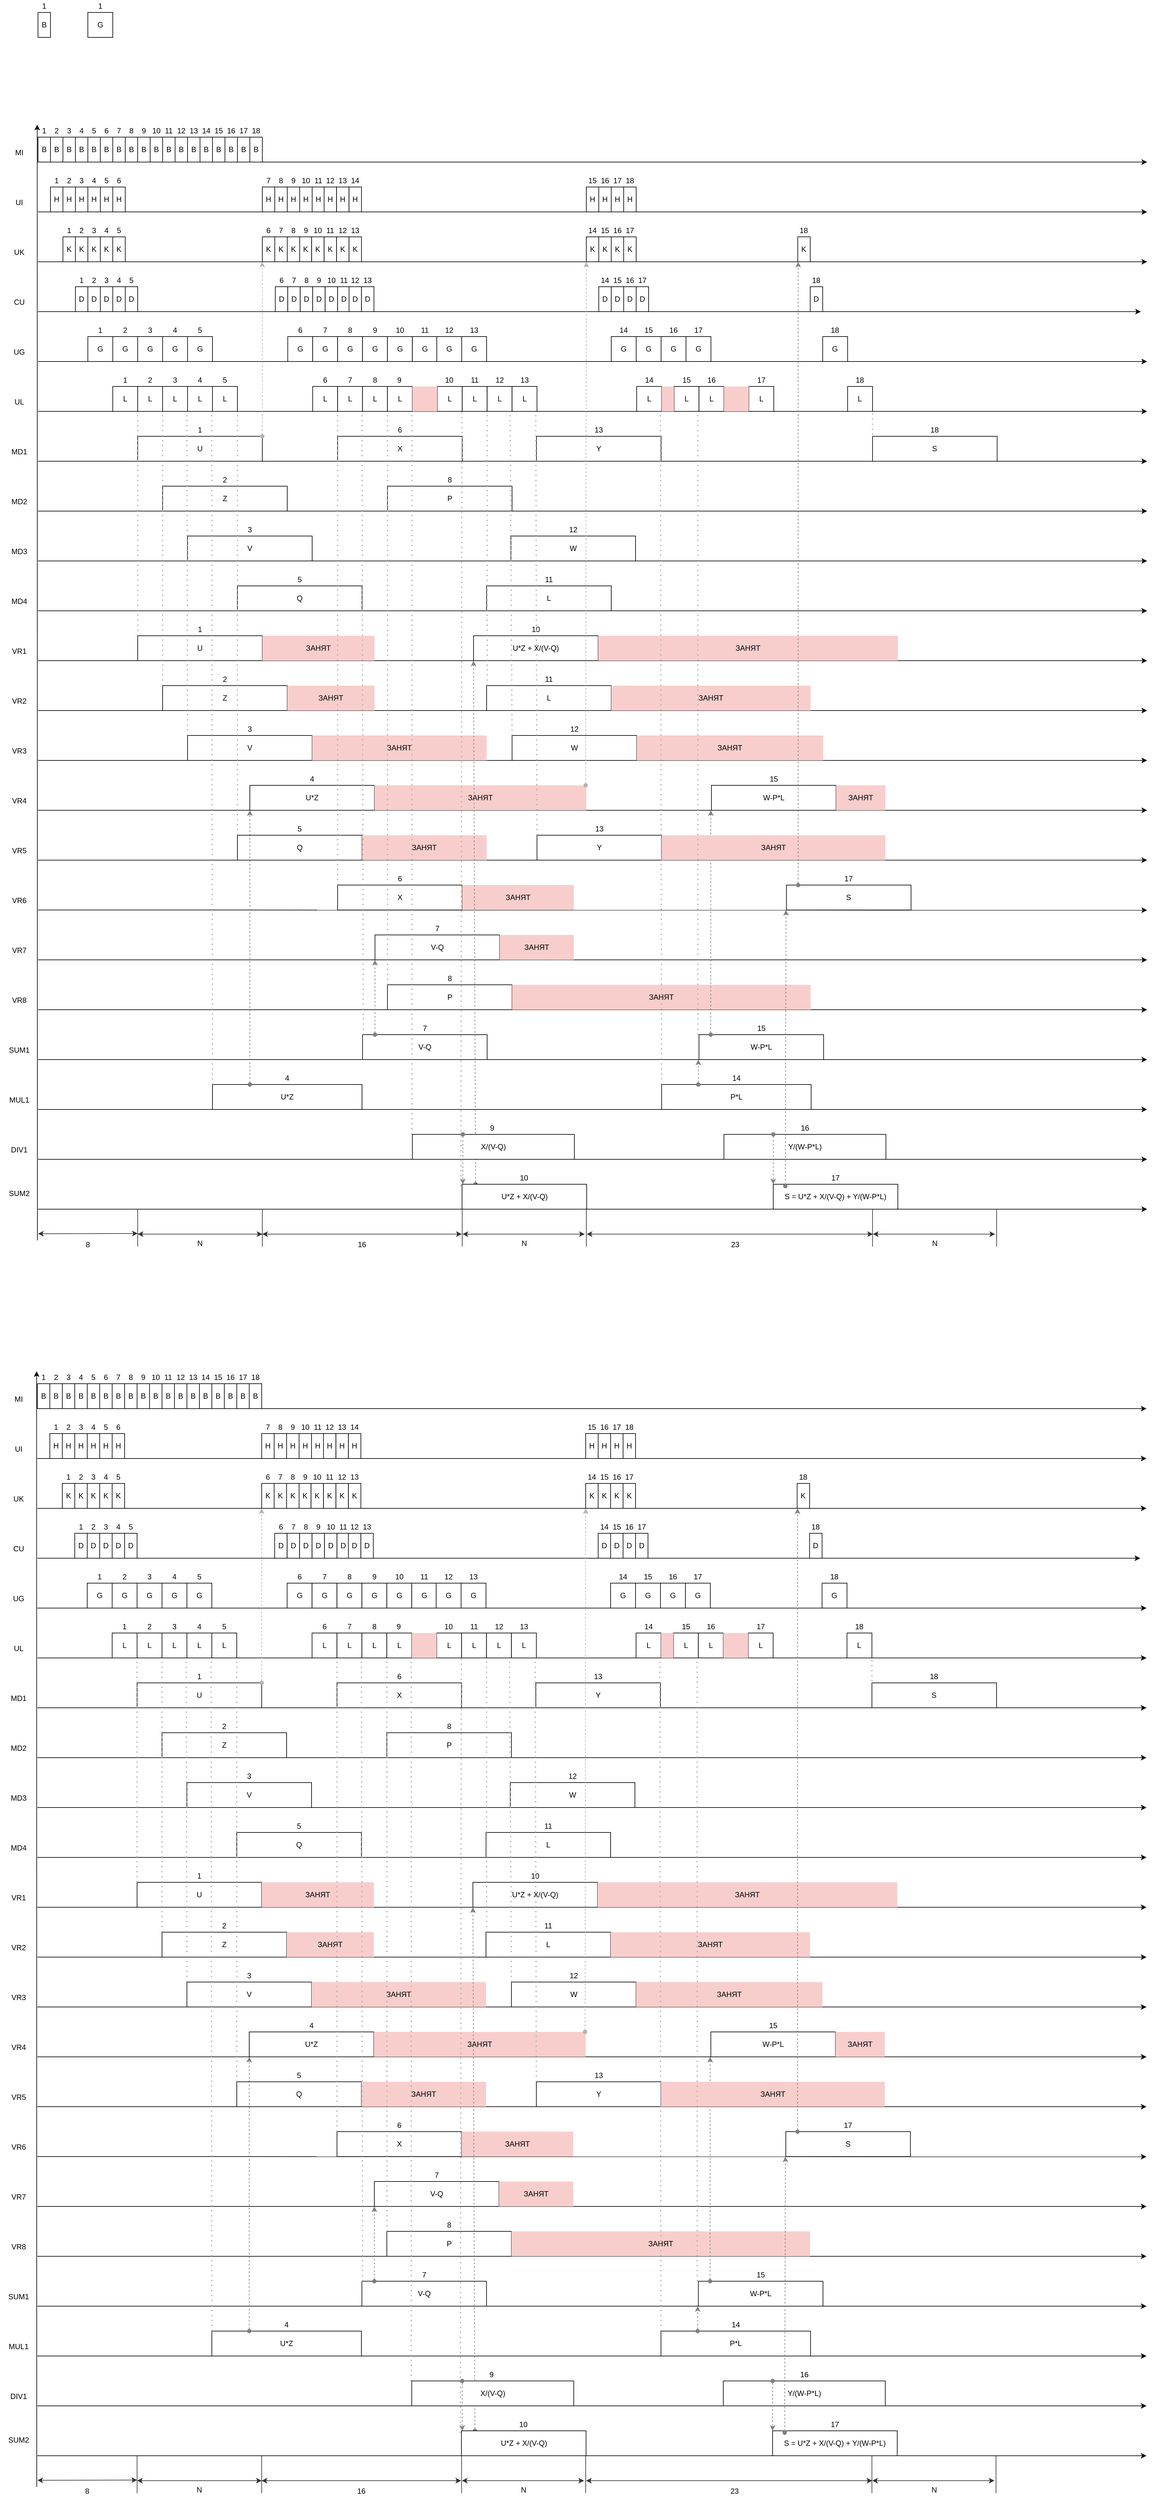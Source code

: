 <mxfile version="17.5.0" type="github">
  <diagram id="vwK4uNXO9dX0JLoXoTv2" name="Page-1">
    <mxGraphModel dx="2370" dy="2492" grid="1" gridSize="10" guides="1" tooltips="1" connect="1" arrows="1" fold="1" page="1" pageScale="1" pageWidth="827" pageHeight="1169" math="0" shadow="0">
      <root>
        <mxCell id="0" />
        <mxCell id="1" parent="0" />
        <mxCell id="t2vM0j-yHt9iX_TJ1QTP-2" value="" style="endArrow=classic;html=1;rounded=0;" parent="1" edge="1">
          <mxGeometry width="50" height="50" relative="1" as="geometry">
            <mxPoint x="199" y="1730" as="sourcePoint" />
            <mxPoint x="198.75" y="-60" as="targetPoint" />
          </mxGeometry>
        </mxCell>
        <mxCell id="t2vM0j-yHt9iX_TJ1QTP-3" value="" style="endArrow=classic;html=1;rounded=0;" parent="1" edge="1">
          <mxGeometry width="50" height="50" relative="1" as="geometry">
            <mxPoint x="200" as="sourcePoint" />
            <mxPoint x="1980" as="targetPoint" />
          </mxGeometry>
        </mxCell>
        <mxCell id="t2vM0j-yHt9iX_TJ1QTP-4" value="" style="endArrow=classic;html=1;rounded=0;" parent="1" edge="1">
          <mxGeometry width="50" height="50" relative="1" as="geometry">
            <mxPoint x="200" y="80" as="sourcePoint" />
            <mxPoint x="1980" y="80" as="targetPoint" />
          </mxGeometry>
        </mxCell>
        <mxCell id="t2vM0j-yHt9iX_TJ1QTP-5" value="" style="endArrow=classic;html=1;rounded=0;" parent="1" edge="1">
          <mxGeometry width="50" height="50" relative="1" as="geometry">
            <mxPoint x="200" y="160" as="sourcePoint" />
            <mxPoint x="1980" y="160" as="targetPoint" />
          </mxGeometry>
        </mxCell>
        <mxCell id="t2vM0j-yHt9iX_TJ1QTP-6" value="" style="endArrow=classic;html=1;rounded=0;" parent="1" edge="1">
          <mxGeometry width="50" height="50" relative="1" as="geometry">
            <mxPoint x="200" y="240" as="sourcePoint" />
            <mxPoint x="1970" y="240" as="targetPoint" />
          </mxGeometry>
        </mxCell>
        <mxCell id="t2vM0j-yHt9iX_TJ1QTP-7" value="" style="endArrow=classic;html=1;rounded=0;" parent="1" edge="1">
          <mxGeometry width="50" height="50" relative="1" as="geometry">
            <mxPoint x="200" y="320" as="sourcePoint" />
            <mxPoint x="1980" y="320" as="targetPoint" />
          </mxGeometry>
        </mxCell>
        <mxCell id="t2vM0j-yHt9iX_TJ1QTP-8" value="" style="endArrow=classic;html=1;rounded=0;" parent="1" edge="1">
          <mxGeometry width="50" height="50" relative="1" as="geometry">
            <mxPoint x="200" y="400" as="sourcePoint" />
            <mxPoint x="1980" y="400" as="targetPoint" />
          </mxGeometry>
        </mxCell>
        <mxCell id="t2vM0j-yHt9iX_TJ1QTP-9" value="" style="endArrow=classic;html=1;rounded=0;" parent="1" edge="1">
          <mxGeometry width="50" height="50" relative="1" as="geometry">
            <mxPoint x="200" y="480" as="sourcePoint" />
            <mxPoint x="1980" y="480" as="targetPoint" />
          </mxGeometry>
        </mxCell>
        <mxCell id="t2vM0j-yHt9iX_TJ1QTP-10" value="" style="endArrow=classic;html=1;rounded=0;" parent="1" edge="1">
          <mxGeometry width="50" height="50" relative="1" as="geometry">
            <mxPoint x="200" y="560" as="sourcePoint" />
            <mxPoint x="1980" y="560" as="targetPoint" />
          </mxGeometry>
        </mxCell>
        <mxCell id="t2vM0j-yHt9iX_TJ1QTP-11" value="" style="endArrow=classic;html=1;rounded=0;" parent="1" edge="1">
          <mxGeometry width="50" height="50" relative="1" as="geometry">
            <mxPoint x="200" y="640" as="sourcePoint" />
            <mxPoint x="1980" y="640" as="targetPoint" />
          </mxGeometry>
        </mxCell>
        <mxCell id="t2vM0j-yHt9iX_TJ1QTP-12" value="MI" style="text;html=1;strokeColor=none;fillColor=none;align=center;verticalAlign=middle;whiteSpace=wrap;rounded=0;" parent="1" vertex="1">
          <mxGeometry x="140" y="-30" width="60" height="30" as="geometry" />
        </mxCell>
        <mxCell id="t2vM0j-yHt9iX_TJ1QTP-17" value="UI" style="text;html=1;strokeColor=none;fillColor=none;align=center;verticalAlign=middle;whiteSpace=wrap;rounded=0;" parent="1" vertex="1">
          <mxGeometry x="140" y="50" width="60" height="30" as="geometry" />
        </mxCell>
        <mxCell id="t2vM0j-yHt9iX_TJ1QTP-18" value="UK" style="text;html=1;strokeColor=none;fillColor=none;align=center;verticalAlign=middle;whiteSpace=wrap;rounded=0;" parent="1" vertex="1">
          <mxGeometry x="140" y="130" width="60" height="30" as="geometry" />
        </mxCell>
        <mxCell id="t2vM0j-yHt9iX_TJ1QTP-19" value="CU" style="text;html=1;strokeColor=none;fillColor=none;align=center;verticalAlign=middle;whiteSpace=wrap;rounded=0;" parent="1" vertex="1">
          <mxGeometry x="140" y="210" width="60" height="30" as="geometry" />
        </mxCell>
        <mxCell id="t2vM0j-yHt9iX_TJ1QTP-20" value="UG" style="text;html=1;strokeColor=none;fillColor=none;align=center;verticalAlign=middle;whiteSpace=wrap;rounded=0;" parent="1" vertex="1">
          <mxGeometry x="140" y="290" width="60" height="30" as="geometry" />
        </mxCell>
        <mxCell id="t2vM0j-yHt9iX_TJ1QTP-21" value="UL" style="text;html=1;strokeColor=none;fillColor=none;align=center;verticalAlign=middle;whiteSpace=wrap;rounded=0;" parent="1" vertex="1">
          <mxGeometry x="140" y="370" width="60" height="30" as="geometry" />
        </mxCell>
        <mxCell id="t2vM0j-yHt9iX_TJ1QTP-22" value="MD1" style="text;html=1;strokeColor=none;fillColor=none;align=center;verticalAlign=middle;whiteSpace=wrap;rounded=0;" parent="1" vertex="1">
          <mxGeometry x="140" y="450" width="60" height="30" as="geometry" />
        </mxCell>
        <mxCell id="t2vM0j-yHt9iX_TJ1QTP-23" value="MD2" style="text;html=1;strokeColor=none;fillColor=none;align=center;verticalAlign=middle;whiteSpace=wrap;rounded=0;" parent="1" vertex="1">
          <mxGeometry x="140" y="530" width="60" height="30" as="geometry" />
        </mxCell>
        <mxCell id="t2vM0j-yHt9iX_TJ1QTP-24" value="MD3" style="text;html=1;strokeColor=none;fillColor=none;align=center;verticalAlign=middle;whiteSpace=wrap;rounded=0;" parent="1" vertex="1">
          <mxGeometry x="140" y="610" width="60" height="30" as="geometry" />
        </mxCell>
        <mxCell id="t2vM0j-yHt9iX_TJ1QTP-25" value="" style="endArrow=classic;html=1;rounded=0;" parent="1" edge="1">
          <mxGeometry width="50" height="50" relative="1" as="geometry">
            <mxPoint x="200" y="720" as="sourcePoint" />
            <mxPoint x="1980" y="720" as="targetPoint" />
          </mxGeometry>
        </mxCell>
        <mxCell id="t2vM0j-yHt9iX_TJ1QTP-26" value="" style="endArrow=classic;html=1;rounded=0;" parent="1" edge="1">
          <mxGeometry width="50" height="50" relative="1" as="geometry">
            <mxPoint x="200" y="800" as="sourcePoint" />
            <mxPoint x="1980" y="800" as="targetPoint" />
          </mxGeometry>
        </mxCell>
        <mxCell id="t2vM0j-yHt9iX_TJ1QTP-27" value="" style="endArrow=classic;html=1;rounded=0;" parent="1" edge="1">
          <mxGeometry width="50" height="50" relative="1" as="geometry">
            <mxPoint x="200" y="880.0" as="sourcePoint" />
            <mxPoint x="1980" y="880" as="targetPoint" />
          </mxGeometry>
        </mxCell>
        <mxCell id="t2vM0j-yHt9iX_TJ1QTP-28" value="" style="endArrow=classic;html=1;rounded=0;" parent="1" edge="1">
          <mxGeometry width="50" height="50" relative="1" as="geometry">
            <mxPoint x="200" y="960.0" as="sourcePoint" />
            <mxPoint x="1980" y="960" as="targetPoint" />
          </mxGeometry>
        </mxCell>
        <mxCell id="t2vM0j-yHt9iX_TJ1QTP-29" value="" style="endArrow=classic;html=1;rounded=0;" parent="1" edge="1">
          <mxGeometry width="50" height="50" relative="1" as="geometry">
            <mxPoint x="200" y="1040" as="sourcePoint" />
            <mxPoint x="1980" y="1040" as="targetPoint" />
          </mxGeometry>
        </mxCell>
        <mxCell id="t2vM0j-yHt9iX_TJ1QTP-30" value="" style="endArrow=classic;html=1;rounded=0;" parent="1" edge="1">
          <mxGeometry width="50" height="50" relative="1" as="geometry">
            <mxPoint x="200" y="1120" as="sourcePoint" />
            <mxPoint x="1980" y="1120" as="targetPoint" />
          </mxGeometry>
        </mxCell>
        <mxCell id="t2vM0j-yHt9iX_TJ1QTP-31" value="" style="endArrow=classic;html=1;rounded=0;" parent="1" edge="1">
          <mxGeometry width="50" height="50" relative="1" as="geometry">
            <mxPoint x="200" y="1200.0" as="sourcePoint" />
            <mxPoint x="1980" y="1200.25" as="targetPoint" />
          </mxGeometry>
        </mxCell>
        <mxCell id="t2vM0j-yHt9iX_TJ1QTP-32" value="" style="endArrow=classic;html=1;rounded=0;" parent="1" edge="1">
          <mxGeometry width="50" height="50" relative="1" as="geometry">
            <mxPoint x="200" y="1280.0" as="sourcePoint" />
            <mxPoint x="1980" y="1280" as="targetPoint" />
          </mxGeometry>
        </mxCell>
        <mxCell id="t2vM0j-yHt9iX_TJ1QTP-33" value="" style="endArrow=classic;html=1;rounded=0;" parent="1" edge="1">
          <mxGeometry width="50" height="50" relative="1" as="geometry">
            <mxPoint x="200" y="1360" as="sourcePoint" />
            <mxPoint x="1980" y="1360" as="targetPoint" />
          </mxGeometry>
        </mxCell>
        <mxCell id="t2vM0j-yHt9iX_TJ1QTP-34" value="" style="endArrow=classic;html=1;rounded=0;" parent="1" edge="1">
          <mxGeometry width="50" height="50" relative="1" as="geometry">
            <mxPoint x="200" y="1440" as="sourcePoint" />
            <mxPoint x="1980" y="1440" as="targetPoint" />
          </mxGeometry>
        </mxCell>
        <mxCell id="t2vM0j-yHt9iX_TJ1QTP-35" value="" style="endArrow=classic;html=1;rounded=0;" parent="1" edge="1">
          <mxGeometry width="50" height="50" relative="1" as="geometry">
            <mxPoint x="200" y="1520.0" as="sourcePoint" />
            <mxPoint x="1980" y="1520" as="targetPoint" />
          </mxGeometry>
        </mxCell>
        <mxCell id="t2vM0j-yHt9iX_TJ1QTP-36" value="" style="endArrow=classic;html=1;rounded=0;" parent="1" edge="1">
          <mxGeometry width="50" height="50" relative="1" as="geometry">
            <mxPoint x="200" y="1600.0" as="sourcePoint" />
            <mxPoint x="1980" y="1600" as="targetPoint" />
          </mxGeometry>
        </mxCell>
        <mxCell id="t2vM0j-yHt9iX_TJ1QTP-41" value="MD4" style="text;html=1;strokeColor=none;fillColor=none;align=center;verticalAlign=middle;whiteSpace=wrap;rounded=0;" parent="1" vertex="1">
          <mxGeometry x="140" y="690" width="60" height="30" as="geometry" />
        </mxCell>
        <mxCell id="t2vM0j-yHt9iX_TJ1QTP-42" value="VR1" style="text;html=1;strokeColor=none;fillColor=none;align=center;verticalAlign=middle;whiteSpace=wrap;rounded=0;" parent="1" vertex="1">
          <mxGeometry x="140" y="770" width="60" height="30" as="geometry" />
        </mxCell>
        <mxCell id="t2vM0j-yHt9iX_TJ1QTP-43" value="VR2" style="text;html=1;strokeColor=none;fillColor=none;align=center;verticalAlign=middle;whiteSpace=wrap;rounded=0;" parent="1" vertex="1">
          <mxGeometry x="140" y="850" width="60" height="30" as="geometry" />
        </mxCell>
        <mxCell id="t2vM0j-yHt9iX_TJ1QTP-44" value="VR3" style="text;html=1;strokeColor=none;fillColor=none;align=center;verticalAlign=middle;whiteSpace=wrap;rounded=0;" parent="1" vertex="1">
          <mxGeometry x="140" y="930" width="60" height="30" as="geometry" />
        </mxCell>
        <mxCell id="t2vM0j-yHt9iX_TJ1QTP-45" value="VR4" style="text;html=1;strokeColor=none;fillColor=none;align=center;verticalAlign=middle;whiteSpace=wrap;rounded=0;" parent="1" vertex="1">
          <mxGeometry x="140" y="1010" width="60" height="30" as="geometry" />
        </mxCell>
        <mxCell id="t2vM0j-yHt9iX_TJ1QTP-46" value="VR5" style="text;html=1;strokeColor=none;fillColor=none;align=center;verticalAlign=middle;whiteSpace=wrap;rounded=0;" parent="1" vertex="1">
          <mxGeometry x="140" y="1090" width="60" height="30" as="geometry" />
        </mxCell>
        <mxCell id="t2vM0j-yHt9iX_TJ1QTP-47" value="VR6" style="text;html=1;strokeColor=none;fillColor=none;align=center;verticalAlign=middle;whiteSpace=wrap;rounded=0;" parent="1" vertex="1">
          <mxGeometry x="140" y="1170" width="60" height="30" as="geometry" />
        </mxCell>
        <mxCell id="t2vM0j-yHt9iX_TJ1QTP-48" value="VR7" style="text;html=1;strokeColor=none;fillColor=none;align=center;verticalAlign=middle;whiteSpace=wrap;rounded=0;" parent="1" vertex="1">
          <mxGeometry x="140" y="1250" width="60" height="30" as="geometry" />
        </mxCell>
        <mxCell id="t2vM0j-yHt9iX_TJ1QTP-49" value="VR8" style="text;html=1;strokeColor=none;fillColor=none;align=center;verticalAlign=middle;whiteSpace=wrap;rounded=0;" parent="1" vertex="1">
          <mxGeometry x="140" y="1330" width="60" height="30" as="geometry" />
        </mxCell>
        <mxCell id="t2vM0j-yHt9iX_TJ1QTP-59" value="SUM1" style="text;html=1;strokeColor=none;fillColor=none;align=center;verticalAlign=middle;whiteSpace=wrap;rounded=0;" parent="1" vertex="1">
          <mxGeometry x="140" y="1410" width="60" height="30" as="geometry" />
        </mxCell>
        <mxCell id="t2vM0j-yHt9iX_TJ1QTP-60" value="MUL1" style="text;html=1;strokeColor=none;fillColor=none;align=center;verticalAlign=middle;whiteSpace=wrap;rounded=0;" parent="1" vertex="1">
          <mxGeometry x="140" y="1490" width="60" height="30" as="geometry" />
        </mxCell>
        <mxCell id="t2vM0j-yHt9iX_TJ1QTP-61" value="DIV1" style="text;html=1;strokeColor=none;fillColor=none;align=center;verticalAlign=middle;whiteSpace=wrap;rounded=0;" parent="1" vertex="1">
          <mxGeometry x="140" y="1570" width="60" height="30" as="geometry" />
        </mxCell>
        <mxCell id="t2vM0j-yHt9iX_TJ1QTP-66" value="B" style="rounded=0;whiteSpace=wrap;html=1;" parent="1" vertex="1">
          <mxGeometry x="200" y="-240" width="20" height="40" as="geometry" />
        </mxCell>
        <mxCell id="t2vM0j-yHt9iX_TJ1QTP-67" value="G" style="rounded=0;whiteSpace=wrap;html=1;" parent="1" vertex="1">
          <mxGeometry x="280" y="-240" width="40" height="40" as="geometry" />
        </mxCell>
        <mxCell id="t2vM0j-yHt9iX_TJ1QTP-68" value="B" style="rounded=0;whiteSpace=wrap;html=1;" parent="1" vertex="1">
          <mxGeometry x="200" y="-40" width="20" height="40" as="geometry" />
        </mxCell>
        <mxCell id="t2vM0j-yHt9iX_TJ1QTP-69" value="B" style="rounded=0;whiteSpace=wrap;html=1;" parent="1" vertex="1">
          <mxGeometry x="220" y="-40" width="20" height="40" as="geometry" />
        </mxCell>
        <mxCell id="t2vM0j-yHt9iX_TJ1QTP-70" value="B" style="rounded=0;whiteSpace=wrap;html=1;" parent="1" vertex="1">
          <mxGeometry x="240" y="-40" width="20" height="40" as="geometry" />
        </mxCell>
        <mxCell id="t2vM0j-yHt9iX_TJ1QTP-71" value="B" style="rounded=0;whiteSpace=wrap;html=1;" parent="1" vertex="1">
          <mxGeometry x="260" y="-40" width="20" height="40" as="geometry" />
        </mxCell>
        <mxCell id="t2vM0j-yHt9iX_TJ1QTP-72" value="B" style="rounded=0;whiteSpace=wrap;html=1;" parent="1" vertex="1">
          <mxGeometry x="280" y="-40" width="20" height="40" as="geometry" />
        </mxCell>
        <mxCell id="t2vM0j-yHt9iX_TJ1QTP-73" value="B" style="rounded=0;whiteSpace=wrap;html=1;" parent="1" vertex="1">
          <mxGeometry x="300" y="-40" width="20" height="40" as="geometry" />
        </mxCell>
        <mxCell id="t2vM0j-yHt9iX_TJ1QTP-74" value="B" style="rounded=0;whiteSpace=wrap;html=1;" parent="1" vertex="1">
          <mxGeometry x="320" y="-40" width="20" height="40" as="geometry" />
        </mxCell>
        <mxCell id="t2vM0j-yHt9iX_TJ1QTP-75" value="B" style="rounded=0;whiteSpace=wrap;html=1;" parent="1" vertex="1">
          <mxGeometry x="340" y="-40" width="20" height="40" as="geometry" />
        </mxCell>
        <mxCell id="t2vM0j-yHt9iX_TJ1QTP-76" value="1" style="text;html=1;strokeColor=none;fillColor=none;align=center;verticalAlign=middle;whiteSpace=wrap;rounded=0;" parent="1" vertex="1">
          <mxGeometry x="200" y="-60" width="20" height="20" as="geometry" />
        </mxCell>
        <mxCell id="t2vM0j-yHt9iX_TJ1QTP-77" value="1" style="text;html=1;strokeColor=none;fillColor=none;align=center;verticalAlign=middle;whiteSpace=wrap;rounded=0;" parent="1" vertex="1">
          <mxGeometry x="200" y="-260" width="20" height="20" as="geometry" />
        </mxCell>
        <mxCell id="t2vM0j-yHt9iX_TJ1QTP-78" value="1" style="text;html=1;strokeColor=none;fillColor=none;align=center;verticalAlign=middle;whiteSpace=wrap;rounded=0;" parent="1" vertex="1">
          <mxGeometry x="280" y="-260" width="40" height="20" as="geometry" />
        </mxCell>
        <mxCell id="t2vM0j-yHt9iX_TJ1QTP-79" value="2" style="text;html=1;strokeColor=none;fillColor=none;align=center;verticalAlign=middle;whiteSpace=wrap;rounded=0;" parent="1" vertex="1">
          <mxGeometry x="220" y="-60" width="20" height="20" as="geometry" />
        </mxCell>
        <mxCell id="t2vM0j-yHt9iX_TJ1QTP-80" value="3" style="text;html=1;strokeColor=none;fillColor=none;align=center;verticalAlign=middle;whiteSpace=wrap;rounded=0;" parent="1" vertex="1">
          <mxGeometry x="240" y="-60" width="20" height="20" as="geometry" />
        </mxCell>
        <mxCell id="t2vM0j-yHt9iX_TJ1QTP-81" value="4" style="text;html=1;strokeColor=none;fillColor=none;align=center;verticalAlign=middle;whiteSpace=wrap;rounded=0;" parent="1" vertex="1">
          <mxGeometry x="260" y="-60" width="20" height="20" as="geometry" />
        </mxCell>
        <mxCell id="t2vM0j-yHt9iX_TJ1QTP-90" value="5" style="text;html=1;strokeColor=none;fillColor=none;align=center;verticalAlign=middle;whiteSpace=wrap;rounded=0;" parent="1" vertex="1">
          <mxGeometry x="280" y="-60" width="20" height="20" as="geometry" />
        </mxCell>
        <mxCell id="t2vM0j-yHt9iX_TJ1QTP-91" value="6" style="text;html=1;strokeColor=none;fillColor=none;align=center;verticalAlign=middle;whiteSpace=wrap;rounded=0;" parent="1" vertex="1">
          <mxGeometry x="300" y="-60" width="20" height="20" as="geometry" />
        </mxCell>
        <mxCell id="t2vM0j-yHt9iX_TJ1QTP-92" value="7" style="text;html=1;strokeColor=none;fillColor=none;align=center;verticalAlign=middle;whiteSpace=wrap;rounded=0;" parent="1" vertex="1">
          <mxGeometry x="320" y="-60" width="20" height="20" as="geometry" />
        </mxCell>
        <mxCell id="t2vM0j-yHt9iX_TJ1QTP-93" value="8" style="text;html=1;strokeColor=none;fillColor=none;align=center;verticalAlign=middle;whiteSpace=wrap;rounded=0;" parent="1" vertex="1">
          <mxGeometry x="340" y="-60" width="20" height="20" as="geometry" />
        </mxCell>
        <mxCell id="t2vM0j-yHt9iX_TJ1QTP-94" value="H" style="rounded=0;whiteSpace=wrap;html=1;" parent="1" vertex="1">
          <mxGeometry x="220" y="40" width="20" height="40" as="geometry" />
        </mxCell>
        <mxCell id="t2vM0j-yHt9iX_TJ1QTP-95" value="H" style="rounded=0;whiteSpace=wrap;html=1;" parent="1" vertex="1">
          <mxGeometry x="240" y="40" width="20" height="40" as="geometry" />
        </mxCell>
        <mxCell id="t2vM0j-yHt9iX_TJ1QTP-96" value="H" style="rounded=0;whiteSpace=wrap;html=1;" parent="1" vertex="1">
          <mxGeometry x="260" y="40" width="20" height="40" as="geometry" />
        </mxCell>
        <mxCell id="t2vM0j-yHt9iX_TJ1QTP-97" value="H" style="rounded=0;whiteSpace=wrap;html=1;" parent="1" vertex="1">
          <mxGeometry x="280" y="40" width="20" height="40" as="geometry" />
        </mxCell>
        <mxCell id="t2vM0j-yHt9iX_TJ1QTP-98" value="H" style="rounded=0;whiteSpace=wrap;html=1;" parent="1" vertex="1">
          <mxGeometry x="300" y="40" width="20" height="40" as="geometry" />
        </mxCell>
        <mxCell id="t2vM0j-yHt9iX_TJ1QTP-99" value="H" style="rounded=0;whiteSpace=wrap;html=1;" parent="1" vertex="1">
          <mxGeometry x="320" y="40" width="20" height="40" as="geometry" />
        </mxCell>
        <mxCell id="t2vM0j-yHt9iX_TJ1QTP-100" value="H" style="rounded=0;whiteSpace=wrap;html=1;" parent="1" vertex="1">
          <mxGeometry x="560.0" y="40" width="20" height="40" as="geometry" />
        </mxCell>
        <mxCell id="t2vM0j-yHt9iX_TJ1QTP-101" value="H" style="rounded=0;whiteSpace=wrap;html=1;" parent="1" vertex="1">
          <mxGeometry x="580.0" y="40" width="20" height="40" as="geometry" />
        </mxCell>
        <mxCell id="t2vM0j-yHt9iX_TJ1QTP-102" value="1" style="text;html=1;strokeColor=none;fillColor=none;align=center;verticalAlign=middle;whiteSpace=wrap;rounded=0;" parent="1" vertex="1">
          <mxGeometry x="220" y="20" width="20" height="20" as="geometry" />
        </mxCell>
        <mxCell id="t2vM0j-yHt9iX_TJ1QTP-103" value="2" style="text;html=1;strokeColor=none;fillColor=none;align=center;verticalAlign=middle;whiteSpace=wrap;rounded=0;" parent="1" vertex="1">
          <mxGeometry x="240" y="20" width="20" height="20" as="geometry" />
        </mxCell>
        <mxCell id="t2vM0j-yHt9iX_TJ1QTP-104" value="3" style="text;html=1;strokeColor=none;fillColor=none;align=center;verticalAlign=middle;whiteSpace=wrap;rounded=0;" parent="1" vertex="1">
          <mxGeometry x="260" y="20" width="20" height="20" as="geometry" />
        </mxCell>
        <mxCell id="t2vM0j-yHt9iX_TJ1QTP-105" value="4" style="text;html=1;strokeColor=none;fillColor=none;align=center;verticalAlign=middle;whiteSpace=wrap;rounded=0;" parent="1" vertex="1">
          <mxGeometry x="280" y="20" width="20" height="20" as="geometry" />
        </mxCell>
        <mxCell id="t2vM0j-yHt9iX_TJ1QTP-106" value="5" style="text;html=1;strokeColor=none;fillColor=none;align=center;verticalAlign=middle;whiteSpace=wrap;rounded=0;" parent="1" vertex="1">
          <mxGeometry x="300" y="20" width="20" height="20" as="geometry" />
        </mxCell>
        <mxCell id="t2vM0j-yHt9iX_TJ1QTP-107" value="6" style="text;html=1;strokeColor=none;fillColor=none;align=center;verticalAlign=middle;whiteSpace=wrap;rounded=0;" parent="1" vertex="1">
          <mxGeometry x="320" y="20" width="20" height="20" as="geometry" />
        </mxCell>
        <mxCell id="t2vM0j-yHt9iX_TJ1QTP-108" value="7" style="text;html=1;strokeColor=none;fillColor=none;align=center;verticalAlign=middle;whiteSpace=wrap;rounded=0;" parent="1" vertex="1">
          <mxGeometry x="560.0" y="20" width="20" height="20" as="geometry" />
        </mxCell>
        <mxCell id="t2vM0j-yHt9iX_TJ1QTP-109" value="8" style="text;html=1;strokeColor=none;fillColor=none;align=center;verticalAlign=middle;whiteSpace=wrap;rounded=0;" parent="1" vertex="1">
          <mxGeometry x="580.0" y="20" width="20" height="20" as="geometry" />
        </mxCell>
        <mxCell id="t2vM0j-yHt9iX_TJ1QTP-110" value="K" style="rounded=0;whiteSpace=wrap;html=1;" parent="1" vertex="1">
          <mxGeometry x="240" y="120" width="20" height="40" as="geometry" />
        </mxCell>
        <mxCell id="t2vM0j-yHt9iX_TJ1QTP-111" value="K" style="rounded=0;whiteSpace=wrap;html=1;" parent="1" vertex="1">
          <mxGeometry x="260" y="120" width="20" height="40" as="geometry" />
        </mxCell>
        <mxCell id="t2vM0j-yHt9iX_TJ1QTP-112" value="K" style="rounded=0;whiteSpace=wrap;html=1;" parent="1" vertex="1">
          <mxGeometry x="280" y="120" width="20" height="40" as="geometry" />
        </mxCell>
        <mxCell id="t2vM0j-yHt9iX_TJ1QTP-113" value="K" style="rounded=0;whiteSpace=wrap;html=1;" parent="1" vertex="1">
          <mxGeometry x="300" y="120" width="20" height="40" as="geometry" />
        </mxCell>
        <mxCell id="t2vM0j-yHt9iX_TJ1QTP-114" value="K" style="rounded=0;whiteSpace=wrap;html=1;" parent="1" vertex="1">
          <mxGeometry x="320" y="120" width="20" height="40" as="geometry" />
        </mxCell>
        <mxCell id="t2vM0j-yHt9iX_TJ1QTP-115" value="K" style="rounded=0;whiteSpace=wrap;html=1;" parent="1" vertex="1">
          <mxGeometry x="560" y="120" width="20" height="40" as="geometry" />
        </mxCell>
        <mxCell id="t2vM0j-yHt9iX_TJ1QTP-116" value="K" style="rounded=0;whiteSpace=wrap;html=1;" parent="1" vertex="1">
          <mxGeometry x="580" y="120" width="20" height="40" as="geometry" />
        </mxCell>
        <mxCell id="t2vM0j-yHt9iX_TJ1QTP-117" value="K" style="rounded=0;whiteSpace=wrap;html=1;" parent="1" vertex="1">
          <mxGeometry x="620" y="120" width="19.17" height="40" as="geometry" />
        </mxCell>
        <mxCell id="t2vM0j-yHt9iX_TJ1QTP-118" value="1" style="text;html=1;strokeColor=none;fillColor=none;align=center;verticalAlign=middle;whiteSpace=wrap;rounded=0;" parent="1" vertex="1">
          <mxGeometry x="240" y="100" width="20" height="20" as="geometry" />
        </mxCell>
        <mxCell id="t2vM0j-yHt9iX_TJ1QTP-119" value="2" style="text;html=1;strokeColor=none;fillColor=none;align=center;verticalAlign=middle;whiteSpace=wrap;rounded=0;" parent="1" vertex="1">
          <mxGeometry x="260" y="100" width="20" height="20" as="geometry" />
        </mxCell>
        <mxCell id="t2vM0j-yHt9iX_TJ1QTP-120" value="3" style="text;html=1;strokeColor=none;fillColor=none;align=center;verticalAlign=middle;whiteSpace=wrap;rounded=0;" parent="1" vertex="1">
          <mxGeometry x="280" y="100" width="20" height="20" as="geometry" />
        </mxCell>
        <mxCell id="t2vM0j-yHt9iX_TJ1QTP-121" value="4" style="text;html=1;strokeColor=none;fillColor=none;align=center;verticalAlign=middle;whiteSpace=wrap;rounded=0;" parent="1" vertex="1">
          <mxGeometry x="300" y="100" width="20" height="20" as="geometry" />
        </mxCell>
        <mxCell id="t2vM0j-yHt9iX_TJ1QTP-122" value="5" style="text;html=1;strokeColor=none;fillColor=none;align=center;verticalAlign=middle;whiteSpace=wrap;rounded=0;" parent="1" vertex="1">
          <mxGeometry x="320" y="100" width="20" height="20" as="geometry" />
        </mxCell>
        <mxCell id="t2vM0j-yHt9iX_TJ1QTP-123" value="6" style="text;html=1;strokeColor=none;fillColor=none;align=center;verticalAlign=middle;whiteSpace=wrap;rounded=0;" parent="1" vertex="1">
          <mxGeometry x="560" y="100" width="20" height="20" as="geometry" />
        </mxCell>
        <mxCell id="t2vM0j-yHt9iX_TJ1QTP-124" value="7" style="text;html=1;strokeColor=none;fillColor=none;align=center;verticalAlign=middle;whiteSpace=wrap;rounded=0;" parent="1" vertex="1">
          <mxGeometry x="580" y="100" width="20" height="20" as="geometry" />
        </mxCell>
        <mxCell id="t2vM0j-yHt9iX_TJ1QTP-125" value="9" style="text;html=1;strokeColor=none;fillColor=none;align=center;verticalAlign=middle;whiteSpace=wrap;rounded=0;" parent="1" vertex="1">
          <mxGeometry x="620.0" y="100" width="20" height="20" as="geometry" />
        </mxCell>
        <mxCell id="t2vM0j-yHt9iX_TJ1QTP-127" value="D" style="rounded=0;whiteSpace=wrap;html=1;" parent="1" vertex="1">
          <mxGeometry x="260" y="200" width="20" height="40" as="geometry" />
        </mxCell>
        <mxCell id="t2vM0j-yHt9iX_TJ1QTP-128" value="D" style="rounded=0;whiteSpace=wrap;html=1;" parent="1" vertex="1">
          <mxGeometry x="280" y="200" width="20" height="40" as="geometry" />
        </mxCell>
        <mxCell id="t2vM0j-yHt9iX_TJ1QTP-129" value="D" style="rounded=0;whiteSpace=wrap;html=1;" parent="1" vertex="1">
          <mxGeometry x="300" y="200" width="20" height="40" as="geometry" />
        </mxCell>
        <mxCell id="t2vM0j-yHt9iX_TJ1QTP-130" value="D" style="rounded=0;whiteSpace=wrap;html=1;" parent="1" vertex="1">
          <mxGeometry x="320" y="200" width="20" height="40" as="geometry" />
        </mxCell>
        <mxCell id="t2vM0j-yHt9iX_TJ1QTP-131" value="D" style="rounded=0;whiteSpace=wrap;html=1;" parent="1" vertex="1">
          <mxGeometry x="340" y="200" width="20" height="40" as="geometry" />
        </mxCell>
        <mxCell id="t2vM0j-yHt9iX_TJ1QTP-132" value="D" style="rounded=0;whiteSpace=wrap;html=1;" parent="1" vertex="1">
          <mxGeometry x="580.83" y="200" width="20" height="40" as="geometry" />
        </mxCell>
        <mxCell id="t2vM0j-yHt9iX_TJ1QTP-133" value="D" style="rounded=0;whiteSpace=wrap;html=1;" parent="1" vertex="1">
          <mxGeometry x="600.83" y="200" width="20" height="40" as="geometry" />
        </mxCell>
        <mxCell id="t2vM0j-yHt9iX_TJ1QTP-134" value="D" style="rounded=0;whiteSpace=wrap;html=1;" parent="1" vertex="1">
          <mxGeometry x="620.83" y="200" width="20" height="40" as="geometry" />
        </mxCell>
        <mxCell id="t2vM0j-yHt9iX_TJ1QTP-135" value="1" style="text;html=1;strokeColor=none;fillColor=none;align=center;verticalAlign=middle;whiteSpace=wrap;rounded=0;" parent="1" vertex="1">
          <mxGeometry x="260" y="180" width="20" height="20" as="geometry" />
        </mxCell>
        <mxCell id="t2vM0j-yHt9iX_TJ1QTP-136" value="2" style="text;html=1;strokeColor=none;fillColor=none;align=center;verticalAlign=middle;whiteSpace=wrap;rounded=0;" parent="1" vertex="1">
          <mxGeometry x="280" y="180" width="20" height="20" as="geometry" />
        </mxCell>
        <mxCell id="t2vM0j-yHt9iX_TJ1QTP-137" value="3" style="text;html=1;strokeColor=none;fillColor=none;align=center;verticalAlign=middle;whiteSpace=wrap;rounded=0;" parent="1" vertex="1">
          <mxGeometry x="300" y="180" width="20" height="20" as="geometry" />
        </mxCell>
        <mxCell id="t2vM0j-yHt9iX_TJ1QTP-138" value="4" style="text;html=1;strokeColor=none;fillColor=none;align=center;verticalAlign=middle;whiteSpace=wrap;rounded=0;" parent="1" vertex="1">
          <mxGeometry x="320" y="180" width="20" height="20" as="geometry" />
        </mxCell>
        <mxCell id="t2vM0j-yHt9iX_TJ1QTP-139" value="5" style="text;html=1;strokeColor=none;fillColor=none;align=center;verticalAlign=middle;whiteSpace=wrap;rounded=0;" parent="1" vertex="1">
          <mxGeometry x="340" y="180" width="20" height="20" as="geometry" />
        </mxCell>
        <mxCell id="t2vM0j-yHt9iX_TJ1QTP-140" value="6" style="text;html=1;strokeColor=none;fillColor=none;align=center;verticalAlign=middle;whiteSpace=wrap;rounded=0;" parent="1" vertex="1">
          <mxGeometry x="580.83" y="180" width="20" height="20" as="geometry" />
        </mxCell>
        <mxCell id="t2vM0j-yHt9iX_TJ1QTP-141" value="7" style="text;html=1;strokeColor=none;fillColor=none;align=center;verticalAlign=middle;whiteSpace=wrap;rounded=0;" parent="1" vertex="1">
          <mxGeometry x="600.83" y="180" width="20" height="20" as="geometry" />
        </mxCell>
        <mxCell id="t2vM0j-yHt9iX_TJ1QTP-142" value="8" style="text;html=1;strokeColor=none;fillColor=none;align=center;verticalAlign=middle;whiteSpace=wrap;rounded=0;" parent="1" vertex="1">
          <mxGeometry x="620.83" y="180" width="20" height="20" as="geometry" />
        </mxCell>
        <mxCell id="t2vM0j-yHt9iX_TJ1QTP-143" value="G" style="rounded=0;whiteSpace=wrap;html=1;" parent="1" vertex="1">
          <mxGeometry x="280" y="280" width="40" height="40" as="geometry" />
        </mxCell>
        <mxCell id="t2vM0j-yHt9iX_TJ1QTP-144" value="1" style="text;html=1;strokeColor=none;fillColor=none;align=center;verticalAlign=middle;whiteSpace=wrap;rounded=0;" parent="1" vertex="1">
          <mxGeometry x="280" y="260" width="40" height="20" as="geometry" />
        </mxCell>
        <mxCell id="t2vM0j-yHt9iX_TJ1QTP-145" value="G" style="rounded=0;whiteSpace=wrap;html=1;" parent="1" vertex="1">
          <mxGeometry x="320" y="280" width="40" height="40" as="geometry" />
        </mxCell>
        <mxCell id="t2vM0j-yHt9iX_TJ1QTP-146" value="2" style="text;html=1;strokeColor=none;fillColor=none;align=center;verticalAlign=middle;whiteSpace=wrap;rounded=0;" parent="1" vertex="1">
          <mxGeometry x="320" y="260" width="40" height="20" as="geometry" />
        </mxCell>
        <mxCell id="t2vM0j-yHt9iX_TJ1QTP-147" value="G" style="rounded=0;whiteSpace=wrap;html=1;" parent="1" vertex="1">
          <mxGeometry x="360" y="280" width="40" height="40" as="geometry" />
        </mxCell>
        <mxCell id="t2vM0j-yHt9iX_TJ1QTP-148" value="3" style="text;html=1;strokeColor=none;fillColor=none;align=center;verticalAlign=middle;whiteSpace=wrap;rounded=0;" parent="1" vertex="1">
          <mxGeometry x="360" y="260" width="40" height="20" as="geometry" />
        </mxCell>
        <mxCell id="t2vM0j-yHt9iX_TJ1QTP-149" value="G" style="rounded=0;whiteSpace=wrap;html=1;" parent="1" vertex="1">
          <mxGeometry x="400" y="280" width="40" height="40" as="geometry" />
        </mxCell>
        <mxCell id="t2vM0j-yHt9iX_TJ1QTP-150" value="4" style="text;html=1;strokeColor=none;fillColor=none;align=center;verticalAlign=middle;whiteSpace=wrap;rounded=0;" parent="1" vertex="1">
          <mxGeometry x="400" y="260" width="40" height="20" as="geometry" />
        </mxCell>
        <mxCell id="t2vM0j-yHt9iX_TJ1QTP-151" value="G" style="rounded=0;whiteSpace=wrap;html=1;" parent="1" vertex="1">
          <mxGeometry x="440" y="280" width="40" height="40" as="geometry" />
        </mxCell>
        <mxCell id="t2vM0j-yHt9iX_TJ1QTP-152" value="5" style="text;html=1;strokeColor=none;fillColor=none;align=center;verticalAlign=middle;whiteSpace=wrap;rounded=0;" parent="1" vertex="1">
          <mxGeometry x="440" y="260" width="40" height="20" as="geometry" />
        </mxCell>
        <mxCell id="t2vM0j-yHt9iX_TJ1QTP-153" value="G" style="rounded=0;whiteSpace=wrap;html=1;" parent="1" vertex="1">
          <mxGeometry x="600.83" y="280" width="40" height="40" as="geometry" />
        </mxCell>
        <mxCell id="t2vM0j-yHt9iX_TJ1QTP-154" value="6" style="text;html=1;strokeColor=none;fillColor=none;align=center;verticalAlign=middle;whiteSpace=wrap;rounded=0;" parent="1" vertex="1">
          <mxGeometry x="600.83" y="260" width="40" height="20" as="geometry" />
        </mxCell>
        <mxCell id="t2vM0j-yHt9iX_TJ1QTP-155" value="G" style="rounded=0;whiteSpace=wrap;html=1;" parent="1" vertex="1">
          <mxGeometry x="640.83" y="280" width="40" height="40" as="geometry" />
        </mxCell>
        <mxCell id="t2vM0j-yHt9iX_TJ1QTP-156" value="7" style="text;html=1;strokeColor=none;fillColor=none;align=center;verticalAlign=middle;whiteSpace=wrap;rounded=0;" parent="1" vertex="1">
          <mxGeometry x="640.83" y="260" width="40" height="20" as="geometry" />
        </mxCell>
        <mxCell id="t2vM0j-yHt9iX_TJ1QTP-157" value="G" style="rounded=0;whiteSpace=wrap;html=1;" parent="1" vertex="1">
          <mxGeometry x="680.83" y="280" width="40" height="40" as="geometry" />
        </mxCell>
        <mxCell id="t2vM0j-yHt9iX_TJ1QTP-158" value="8" style="text;html=1;strokeColor=none;fillColor=none;align=center;verticalAlign=middle;whiteSpace=wrap;rounded=0;" parent="1" vertex="1">
          <mxGeometry x="680.83" y="260" width="40" height="20" as="geometry" />
        </mxCell>
        <mxCell id="t2vM0j-yHt9iX_TJ1QTP-159" value="L" style="rounded=0;whiteSpace=wrap;html=1;" parent="1" vertex="1">
          <mxGeometry x="320" y="360" width="40" height="40" as="geometry" />
        </mxCell>
        <mxCell id="t2vM0j-yHt9iX_TJ1QTP-160" value="1" style="text;html=1;strokeColor=none;fillColor=none;align=center;verticalAlign=middle;whiteSpace=wrap;rounded=0;" parent="1" vertex="1">
          <mxGeometry x="320" y="340" width="40" height="20" as="geometry" />
        </mxCell>
        <mxCell id="t2vM0j-yHt9iX_TJ1QTP-161" value="L" style="rounded=0;whiteSpace=wrap;html=1;" parent="1" vertex="1">
          <mxGeometry x="360" y="360" width="40" height="40" as="geometry" />
        </mxCell>
        <mxCell id="t2vM0j-yHt9iX_TJ1QTP-162" value="2" style="text;html=1;strokeColor=none;fillColor=none;align=center;verticalAlign=middle;whiteSpace=wrap;rounded=0;" parent="1" vertex="1">
          <mxGeometry x="360" y="340" width="40" height="20" as="geometry" />
        </mxCell>
        <mxCell id="t2vM0j-yHt9iX_TJ1QTP-163" value="L" style="rounded=0;whiteSpace=wrap;html=1;" parent="1" vertex="1">
          <mxGeometry x="400" y="360" width="40" height="40" as="geometry" />
        </mxCell>
        <mxCell id="t2vM0j-yHt9iX_TJ1QTP-164" value="3" style="text;html=1;strokeColor=none;fillColor=none;align=center;verticalAlign=middle;whiteSpace=wrap;rounded=0;" parent="1" vertex="1">
          <mxGeometry x="400" y="340" width="40" height="20" as="geometry" />
        </mxCell>
        <mxCell id="t2vM0j-yHt9iX_TJ1QTP-165" value="L" style="rounded=0;whiteSpace=wrap;html=1;" parent="1" vertex="1">
          <mxGeometry x="440" y="360" width="40" height="40" as="geometry" />
        </mxCell>
        <mxCell id="t2vM0j-yHt9iX_TJ1QTP-166" value="4" style="text;html=1;strokeColor=none;fillColor=none;align=center;verticalAlign=middle;whiteSpace=wrap;rounded=0;" parent="1" vertex="1">
          <mxGeometry x="440" y="340" width="40" height="20" as="geometry" />
        </mxCell>
        <mxCell id="t2vM0j-yHt9iX_TJ1QTP-167" value="L" style="rounded=0;whiteSpace=wrap;html=1;" parent="1" vertex="1">
          <mxGeometry x="480" y="360" width="40" height="40" as="geometry" />
        </mxCell>
        <mxCell id="t2vM0j-yHt9iX_TJ1QTP-168" value="5" style="text;html=1;strokeColor=none;fillColor=none;align=center;verticalAlign=middle;whiteSpace=wrap;rounded=0;" parent="1" vertex="1">
          <mxGeometry x="480" y="340" width="40" height="20" as="geometry" />
        </mxCell>
        <mxCell id="t2vM0j-yHt9iX_TJ1QTP-169" value="L" style="rounded=0;whiteSpace=wrap;html=1;" parent="1" vertex="1">
          <mxGeometry x="640.83" y="360" width="40" height="40" as="geometry" />
        </mxCell>
        <mxCell id="t2vM0j-yHt9iX_TJ1QTP-170" value="6" style="text;html=1;strokeColor=none;fillColor=none;align=center;verticalAlign=middle;whiteSpace=wrap;rounded=0;" parent="1" vertex="1">
          <mxGeometry x="640.83" y="340" width="40" height="20" as="geometry" />
        </mxCell>
        <mxCell id="t2vM0j-yHt9iX_TJ1QTP-171" value="L" style="rounded=0;whiteSpace=wrap;html=1;" parent="1" vertex="1">
          <mxGeometry x="680.83" y="360" width="40" height="40" as="geometry" />
        </mxCell>
        <mxCell id="t2vM0j-yHt9iX_TJ1QTP-172" value="7" style="text;html=1;strokeColor=none;fillColor=none;align=center;verticalAlign=middle;whiteSpace=wrap;rounded=0;" parent="1" vertex="1">
          <mxGeometry x="680.83" y="340" width="40" height="20" as="geometry" />
        </mxCell>
        <mxCell id="t2vM0j-yHt9iX_TJ1QTP-173" value="L" style="rounded=0;whiteSpace=wrap;html=1;" parent="1" vertex="1">
          <mxGeometry x="720.83" y="360" width="40" height="40" as="geometry" />
        </mxCell>
        <mxCell id="t2vM0j-yHt9iX_TJ1QTP-174" value="8" style="text;html=1;strokeColor=none;fillColor=none;align=center;verticalAlign=middle;whiteSpace=wrap;rounded=0;" parent="1" vertex="1">
          <mxGeometry x="720.83" y="340" width="40" height="20" as="geometry" />
        </mxCell>
        <mxCell id="t2vM0j-yHt9iX_TJ1QTP-176" value="U" style="rounded=0;whiteSpace=wrap;html=1;" parent="1" vertex="1">
          <mxGeometry x="360" y="440" width="200" height="40" as="geometry" />
        </mxCell>
        <mxCell id="t2vM0j-yHt9iX_TJ1QTP-177" value="1" style="text;html=1;strokeColor=none;fillColor=none;align=center;verticalAlign=middle;whiteSpace=wrap;rounded=0;" parent="1" vertex="1">
          <mxGeometry x="360" y="420" width="200" height="20" as="geometry" />
        </mxCell>
        <mxCell id="t2vM0j-yHt9iX_TJ1QTP-178" value="U" style="rounded=0;whiteSpace=wrap;html=1;" parent="1" vertex="1">
          <mxGeometry x="360" y="760" width="200" height="40" as="geometry" />
        </mxCell>
        <mxCell id="t2vM0j-yHt9iX_TJ1QTP-180" value="1" style="text;html=1;strokeColor=none;fillColor=none;align=center;verticalAlign=middle;whiteSpace=wrap;rounded=0;" parent="1" vertex="1">
          <mxGeometry x="360" y="740" width="200" height="20" as="geometry" />
        </mxCell>
        <mxCell id="t2vM0j-yHt9iX_TJ1QTP-182" value="Z" style="rounded=0;whiteSpace=wrap;html=1;" parent="1" vertex="1">
          <mxGeometry x="400" y="520" width="200" height="40" as="geometry" />
        </mxCell>
        <mxCell id="t2vM0j-yHt9iX_TJ1QTP-183" value="2" style="text;html=1;strokeColor=none;fillColor=none;align=center;verticalAlign=middle;whiteSpace=wrap;rounded=0;" parent="1" vertex="1">
          <mxGeometry x="400" y="500" width="200" height="20" as="geometry" />
        </mxCell>
        <mxCell id="t2vM0j-yHt9iX_TJ1QTP-184" value="Z" style="rounded=0;whiteSpace=wrap;html=1;" parent="1" vertex="1">
          <mxGeometry x="400" y="840" width="200" height="40" as="geometry" />
        </mxCell>
        <mxCell id="t2vM0j-yHt9iX_TJ1QTP-185" value="2" style="text;html=1;strokeColor=none;fillColor=none;align=center;verticalAlign=middle;whiteSpace=wrap;rounded=0;" parent="1" vertex="1">
          <mxGeometry x="400" y="820" width="200" height="20" as="geometry" />
        </mxCell>
        <mxCell id="t2vM0j-yHt9iX_TJ1QTP-187" value="V" style="rounded=0;whiteSpace=wrap;html=1;" parent="1" vertex="1">
          <mxGeometry x="440" y="920" width="200" height="40" as="geometry" />
        </mxCell>
        <mxCell id="t2vM0j-yHt9iX_TJ1QTP-188" value="V" style="rounded=0;whiteSpace=wrap;html=1;" parent="1" vertex="1">
          <mxGeometry x="440" y="600" width="200" height="40" as="geometry" />
        </mxCell>
        <mxCell id="t2vM0j-yHt9iX_TJ1QTP-189" value="3&lt;span style=&quot;color: rgba(0 , 0 , 0 , 0) ; font-family: monospace ; font-size: 0px&quot;&gt;%3CmxGraphModel%3E%3Croot%3E%3CmxCell%20id%3D%220%22%2F%3E%3CmxCell%20id%3D%221%22%20parent%3D%220%22%2F%3E%3CmxCell%20id%3D%222%22%20value%3D%222%22%20style%3D%22text%3Bhtml%3D1%3BstrokeColor%3Dnone%3BfillColor%3Dnone%3Balign%3Dcenter%3BverticalAlign%3Dmiddle%3BwhiteSpace%3Dwrap%3Brounded%3D0%3B%22%20vertex%3D%221%22%20parent%3D%221%22%3E%3CmxGeometry%20x%3D%22380%22%20y%3D%22820%22%20width%3D%22200%22%20height%3D%2220%22%20as%3D%22geometry%22%2F%3E%3C%2FmxCell%3E%3C%2Froot%3E%3C%2FmxGraphModel%3E&lt;/span&gt;" style="text;html=1;strokeColor=none;fillColor=none;align=center;verticalAlign=middle;whiteSpace=wrap;rounded=0;" parent="1" vertex="1">
          <mxGeometry x="440" y="900" width="200" height="20" as="geometry" />
        </mxCell>
        <mxCell id="t2vM0j-yHt9iX_TJ1QTP-190" value="3" style="text;html=1;strokeColor=none;fillColor=none;align=center;verticalAlign=middle;whiteSpace=wrap;rounded=0;" parent="1" vertex="1">
          <mxGeometry x="440" y="580" width="200" height="20" as="geometry" />
        </mxCell>
        <mxCell id="t2vM0j-yHt9iX_TJ1QTP-194" value="U*Z" style="rounded=0;whiteSpace=wrap;html=1;" parent="1" vertex="1">
          <mxGeometry x="480" y="1480" width="240" height="40" as="geometry" />
        </mxCell>
        <mxCell id="t2vM0j-yHt9iX_TJ1QTP-195" value="" style="endArrow=classic;html=1;rounded=0;strokeColor=#808080;exitX=0.25;exitY=0;exitDx=0;exitDy=0;dashed=1;entryX=0;entryY=1;entryDx=0;entryDy=0;jumpStyle=none;startArrow=oval;startFill=1;sketch=0;" parent="1" source="t2vM0j-yHt9iX_TJ1QTP-194" target="t2vM0j-yHt9iX_TJ1QTP-196" edge="1">
          <mxGeometry width="50" height="50" relative="1" as="geometry">
            <mxPoint x="550" y="1420" as="sourcePoint" />
            <mxPoint x="540" y="1140" as="targetPoint" />
          </mxGeometry>
        </mxCell>
        <mxCell id="t2vM0j-yHt9iX_TJ1QTP-196" value="U*Z" style="rounded=0;whiteSpace=wrap;html=1;" parent="1" vertex="1">
          <mxGeometry x="540" y="1000" width="200" height="40" as="geometry" />
        </mxCell>
        <mxCell id="t2vM0j-yHt9iX_TJ1QTP-197" value="4" style="text;html=1;strokeColor=none;fillColor=none;align=center;verticalAlign=middle;whiteSpace=wrap;rounded=0;" parent="1" vertex="1">
          <mxGeometry x="480" y="1460" width="240" height="20" as="geometry" />
        </mxCell>
        <mxCell id="t2vM0j-yHt9iX_TJ1QTP-198" value="4" style="text;html=1;strokeColor=none;fillColor=none;align=center;verticalAlign=middle;whiteSpace=wrap;rounded=0;" parent="1" vertex="1">
          <mxGeometry x="540" y="980" width="200" height="20" as="geometry" />
        </mxCell>
        <mxCell id="t2vM0j-yHt9iX_TJ1QTP-199" value="ЗАНЯТ" style="rounded=0;whiteSpace=wrap;html=1;strokeColor=none;shadow=0;sketch=0;fillColor=#f8cecc;glass=0;" parent="1" vertex="1">
          <mxGeometry x="560" y="760" width="180" height="40" as="geometry" />
        </mxCell>
        <mxCell id="t2vM0j-yHt9iX_TJ1QTP-200" value="&lt;span&gt;ЗАНЯТ&lt;/span&gt;" style="rounded=0;whiteSpace=wrap;html=1;strokeColor=none;shadow=0;sketch=0;fillColor=#f8cecc;glass=0;" parent="1" vertex="1">
          <mxGeometry x="600" y="840" width="140" height="40" as="geometry" />
        </mxCell>
        <mxCell id="t2vM0j-yHt9iX_TJ1QTP-202" value="Q" style="rounded=0;whiteSpace=wrap;html=1;" parent="1" vertex="1">
          <mxGeometry x="520" y="680" width="200" height="40" as="geometry" />
        </mxCell>
        <mxCell id="t2vM0j-yHt9iX_TJ1QTP-203" value="5" style="text;html=1;strokeColor=none;fillColor=none;align=center;verticalAlign=middle;whiteSpace=wrap;rounded=0;" parent="1" vertex="1">
          <mxGeometry x="520" y="660" width="200" height="20" as="geometry" />
        </mxCell>
        <mxCell id="t2vM0j-yHt9iX_TJ1QTP-204" value="Q" style="rounded=0;whiteSpace=wrap;html=1;glass=0;sketch=0;fillColor=none;" parent="1" vertex="1">
          <mxGeometry x="520" y="1080" width="200" height="40" as="geometry" />
        </mxCell>
        <mxCell id="t2vM0j-yHt9iX_TJ1QTP-205" value="5" style="text;html=1;strokeColor=none;fillColor=none;align=center;verticalAlign=middle;whiteSpace=wrap;rounded=0;" parent="1" vertex="1">
          <mxGeometry x="520" y="1060" width="200" height="20" as="geometry" />
        </mxCell>
        <mxCell id="t2vM0j-yHt9iX_TJ1QTP-206" value="X" style="rounded=0;whiteSpace=wrap;html=1;" parent="1" vertex="1">
          <mxGeometry x="680.83" y="440" width="200" height="40" as="geometry" />
        </mxCell>
        <mxCell id="t2vM0j-yHt9iX_TJ1QTP-207" value="6" style="text;html=1;strokeColor=none;fillColor=none;align=center;verticalAlign=middle;whiteSpace=wrap;rounded=0;" parent="1" vertex="1">
          <mxGeometry x="680.83" y="420" width="200" height="20" as="geometry" />
        </mxCell>
        <mxCell id="t2vM0j-yHt9iX_TJ1QTP-208" value="X" style="rounded=0;whiteSpace=wrap;html=1;" parent="1" vertex="1">
          <mxGeometry x="680.83" y="1160" width="200" height="40" as="geometry" />
        </mxCell>
        <mxCell id="t2vM0j-yHt9iX_TJ1QTP-209" value="6" style="text;html=1;strokeColor=none;fillColor=none;align=center;verticalAlign=middle;whiteSpace=wrap;rounded=0;" parent="1" vertex="1">
          <mxGeometry x="680.83" y="1140" width="200" height="20" as="geometry" />
        </mxCell>
        <mxCell id="t2vM0j-yHt9iX_TJ1QTP-212" value="V-Q" style="rounded=0;whiteSpace=wrap;html=1;" parent="1" vertex="1">
          <mxGeometry x="720.83" y="1400" width="200" height="40" as="geometry" />
        </mxCell>
        <mxCell id="t2vM0j-yHt9iX_TJ1QTP-213" value="7" style="text;html=1;strokeColor=none;fillColor=none;align=center;verticalAlign=middle;whiteSpace=wrap;rounded=0;" parent="1" vertex="1">
          <mxGeometry x="720.83" y="1380" width="200" height="20" as="geometry" />
        </mxCell>
        <mxCell id="t2vM0j-yHt9iX_TJ1QTP-214" value="V-Q" style="rounded=0;whiteSpace=wrap;html=1;" parent="1" vertex="1">
          <mxGeometry x="740.83" y="1240" width="200" height="40" as="geometry" />
        </mxCell>
        <mxCell id="t2vM0j-yHt9iX_TJ1QTP-215" value="7" style="text;html=1;strokeColor=none;fillColor=none;align=center;verticalAlign=middle;whiteSpace=wrap;rounded=0;" parent="1" vertex="1">
          <mxGeometry x="740.83" y="1220" width="200" height="20" as="geometry" />
        </mxCell>
        <mxCell id="t2vM0j-yHt9iX_TJ1QTP-216" value="" style="endArrow=classic;html=1;rounded=0;strokeColor=#808080;dashed=1;entryX=0;entryY=1;entryDx=0;entryDy=0;jumpStyle=none;startArrow=oval;startFill=1;sketch=0;" parent="1" edge="1">
          <mxGeometry width="50" height="50" relative="1" as="geometry">
            <mxPoint x="740.83" y="1400" as="sourcePoint" />
            <mxPoint x="740.83" y="1280" as="targetPoint" />
          </mxGeometry>
        </mxCell>
        <mxCell id="t2vM0j-yHt9iX_TJ1QTP-217" value="ЗАНЯТ" style="rounded=0;whiteSpace=wrap;html=1;strokeColor=none;shadow=0;sketch=0;fillColor=#f8cecc;glass=0;" parent="1" vertex="1">
          <mxGeometry x="640" y="920" width="280" height="40" as="geometry" />
        </mxCell>
        <mxCell id="t2vM0j-yHt9iX_TJ1QTP-218" value="ЗАНЯТ" style="rounded=0;whiteSpace=wrap;html=1;strokeColor=none;shadow=0;sketch=0;fillColor=#f8cecc;glass=0;" parent="1" vertex="1">
          <mxGeometry x="720" y="1080" width="200" height="40" as="geometry" />
        </mxCell>
        <mxCell id="t2vM0j-yHt9iX_TJ1QTP-219" value="P" style="rounded=0;whiteSpace=wrap;html=1;" parent="1" vertex="1">
          <mxGeometry x="760.83" y="520" width="200" height="40" as="geometry" />
        </mxCell>
        <mxCell id="t2vM0j-yHt9iX_TJ1QTP-220" value="8" style="text;html=1;strokeColor=none;fillColor=none;align=center;verticalAlign=middle;whiteSpace=wrap;rounded=0;" parent="1" vertex="1">
          <mxGeometry x="760.83" y="500" width="200" height="20" as="geometry" />
        </mxCell>
        <mxCell id="t2vM0j-yHt9iX_TJ1QTP-221" value="P" style="rounded=0;whiteSpace=wrap;html=1;" parent="1" vertex="1">
          <mxGeometry x="760.83" y="1320" width="200" height="40" as="geometry" />
        </mxCell>
        <mxCell id="t2vM0j-yHt9iX_TJ1QTP-222" value="8" style="text;html=1;strokeColor=none;fillColor=none;align=center;verticalAlign=middle;whiteSpace=wrap;rounded=0;" parent="1" vertex="1">
          <mxGeometry x="760.83" y="1300" width="200" height="20" as="geometry" />
        </mxCell>
        <mxCell id="t2vM0j-yHt9iX_TJ1QTP-225" value="B" style="rounded=0;whiteSpace=wrap;html=1;" parent="1" vertex="1">
          <mxGeometry x="360" y="-40" width="20" height="40" as="geometry" />
        </mxCell>
        <mxCell id="t2vM0j-yHt9iX_TJ1QTP-226" value="9" style="text;html=1;strokeColor=none;fillColor=none;align=center;verticalAlign=middle;whiteSpace=wrap;rounded=0;" parent="1" vertex="1">
          <mxGeometry x="360" y="-60" width="20" height="20" as="geometry" />
        </mxCell>
        <mxCell id="t2vM0j-yHt9iX_TJ1QTP-227" value="H" style="rounded=0;whiteSpace=wrap;html=1;" parent="1" vertex="1">
          <mxGeometry x="600.0" y="40" width="20" height="40" as="geometry" />
        </mxCell>
        <mxCell id="t2vM0j-yHt9iX_TJ1QTP-228" value="9" style="text;html=1;strokeColor=none;fillColor=none;align=center;verticalAlign=middle;whiteSpace=wrap;rounded=0;" parent="1" vertex="1">
          <mxGeometry x="600.0" y="20" width="20" height="20" as="geometry" />
        </mxCell>
        <mxCell id="t2vM0j-yHt9iX_TJ1QTP-229" value="D" style="rounded=0;whiteSpace=wrap;html=1;" parent="1" vertex="1">
          <mxGeometry x="640.83" y="200" width="20" height="40" as="geometry" />
        </mxCell>
        <mxCell id="t2vM0j-yHt9iX_TJ1QTP-230" value="9" style="text;html=1;strokeColor=none;fillColor=none;align=center;verticalAlign=middle;whiteSpace=wrap;rounded=0;" parent="1" vertex="1">
          <mxGeometry x="640.83" y="180" width="20" height="20" as="geometry" />
        </mxCell>
        <mxCell id="t2vM0j-yHt9iX_TJ1QTP-231" value="G" style="rounded=0;whiteSpace=wrap;html=1;" parent="1" vertex="1">
          <mxGeometry x="720.83" y="280" width="40" height="40" as="geometry" />
        </mxCell>
        <mxCell id="t2vM0j-yHt9iX_TJ1QTP-232" value="9" style="text;html=1;strokeColor=none;fillColor=none;align=center;verticalAlign=middle;whiteSpace=wrap;rounded=0;" parent="1" vertex="1">
          <mxGeometry x="720.83" y="260" width="40" height="20" as="geometry" />
        </mxCell>
        <mxCell id="t2vM0j-yHt9iX_TJ1QTP-234" value="L" style="rounded=0;whiteSpace=wrap;html=1;" parent="1" vertex="1">
          <mxGeometry x="760.83" y="360" width="40" height="40" as="geometry" />
        </mxCell>
        <mxCell id="t2vM0j-yHt9iX_TJ1QTP-235" value="9" style="text;html=1;strokeColor=none;fillColor=none;align=center;verticalAlign=middle;whiteSpace=wrap;rounded=0;" parent="1" vertex="1">
          <mxGeometry x="760" y="340" width="40" height="20" as="geometry" />
        </mxCell>
        <mxCell id="t2vM0j-yHt9iX_TJ1QTP-236" value="H" style="rounded=0;whiteSpace=wrap;html=1;" parent="1" vertex="1">
          <mxGeometry x="620.0" y="40" width="20" height="40" as="geometry" />
        </mxCell>
        <mxCell id="t2vM0j-yHt9iX_TJ1QTP-237" value="10" style="text;html=1;strokeColor=none;fillColor=none;align=center;verticalAlign=middle;whiteSpace=wrap;rounded=0;" parent="1" vertex="1">
          <mxGeometry x="620.0" y="20" width="20" height="20" as="geometry" />
        </mxCell>
        <mxCell id="t2vM0j-yHt9iX_TJ1QTP-238" value="K" style="rounded=0;whiteSpace=wrap;html=1;" parent="1" vertex="1">
          <mxGeometry x="600" y="120" width="20" height="40" as="geometry" />
        </mxCell>
        <mxCell id="t2vM0j-yHt9iX_TJ1QTP-239" value="8" style="text;html=1;strokeColor=none;fillColor=none;align=center;verticalAlign=middle;whiteSpace=wrap;rounded=0;" parent="1" vertex="1">
          <mxGeometry x="600" y="100" width="20" height="20" as="geometry" />
        </mxCell>
        <mxCell id="t2vM0j-yHt9iX_TJ1QTP-244" value="9" style="text;html=1;strokeColor=none;fillColor=none;align=center;verticalAlign=middle;whiteSpace=wrap;rounded=0;" parent="1" vertex="1">
          <mxGeometry x="809" y="1540" width="240" height="20" as="geometry" />
        </mxCell>
        <mxCell id="t2vM0j-yHt9iX_TJ1QTP-248" value="ЗАНЯТ" style="rounded=0;whiteSpace=wrap;html=1;strokeColor=none;shadow=0;sketch=0;fillColor=#f8cecc;glass=0;" parent="1" vertex="1">
          <mxGeometry x="880.83" y="1160" width="179.17" height="40" as="geometry" />
        </mxCell>
        <mxCell id="t2vM0j-yHt9iX_TJ1QTP-249" value="ЗАНЯТ" style="rounded=0;whiteSpace=wrap;html=1;strokeColor=none;shadow=0;sketch=0;fillColor=#f8cecc;glass=0;" parent="1" vertex="1">
          <mxGeometry x="940.83" y="1240" width="119.17" height="40" as="geometry" />
        </mxCell>
        <mxCell id="t2vM0j-yHt9iX_TJ1QTP-252" value="H" style="rounded=0;whiteSpace=wrap;html=1;" parent="1" vertex="1">
          <mxGeometry x="640.0" y="40" width="20" height="40" as="geometry" />
        </mxCell>
        <mxCell id="t2vM0j-yHt9iX_TJ1QTP-253" value="11" style="text;html=1;strokeColor=none;fillColor=none;align=center;verticalAlign=middle;whiteSpace=wrap;rounded=0;" parent="1" vertex="1">
          <mxGeometry x="640.0" y="20" width="20" height="20" as="geometry" />
        </mxCell>
        <mxCell id="t2vM0j-yHt9iX_TJ1QTP-254" value="K" style="rounded=0;whiteSpace=wrap;html=1;" parent="1" vertex="1">
          <mxGeometry x="639.17" y="120" width="20" height="40" as="geometry" />
        </mxCell>
        <mxCell id="t2vM0j-yHt9iX_TJ1QTP-255" value="10" style="text;html=1;strokeColor=none;fillColor=none;align=center;verticalAlign=middle;whiteSpace=wrap;rounded=0;" parent="1" vertex="1">
          <mxGeometry x="639.17" y="100" width="20" height="20" as="geometry" />
        </mxCell>
        <mxCell id="t2vM0j-yHt9iX_TJ1QTP-256" value="D" style="rounded=0;whiteSpace=wrap;html=1;" parent="1" vertex="1">
          <mxGeometry x="660.83" y="200" width="20" height="40" as="geometry" />
        </mxCell>
        <mxCell id="t2vM0j-yHt9iX_TJ1QTP-257" value="10" style="text;html=1;strokeColor=none;fillColor=none;align=center;verticalAlign=middle;whiteSpace=wrap;rounded=0;" parent="1" vertex="1">
          <mxGeometry x="660.83" y="180" width="20" height="20" as="geometry" />
        </mxCell>
        <mxCell id="t2vM0j-yHt9iX_TJ1QTP-258" value="G" style="rounded=0;whiteSpace=wrap;html=1;" parent="1" vertex="1">
          <mxGeometry x="760.83" y="280" width="40" height="40" as="geometry" />
        </mxCell>
        <mxCell id="t2vM0j-yHt9iX_TJ1QTP-259" value="10" style="text;html=1;strokeColor=none;fillColor=none;align=center;verticalAlign=middle;whiteSpace=wrap;rounded=0;" parent="1" vertex="1">
          <mxGeometry x="760.83" y="260" width="40" height="20" as="geometry" />
        </mxCell>
        <mxCell id="t2vM0j-yHt9iX_TJ1QTP-260" value="L" style="rounded=0;whiteSpace=wrap;html=1;" parent="1" vertex="1">
          <mxGeometry x="840.83" y="360" width="40" height="40" as="geometry" />
        </mxCell>
        <mxCell id="t2vM0j-yHt9iX_TJ1QTP-261" value="10" style="text;html=1;strokeColor=none;fillColor=none;align=center;verticalAlign=middle;whiteSpace=wrap;rounded=0;" parent="1" vertex="1">
          <mxGeometry x="840" y="340" width="40" height="20" as="geometry" />
        </mxCell>
        <mxCell id="t2vM0j-yHt9iX_TJ1QTP-262" value="L" style="rounded=0;whiteSpace=wrap;html=1;" parent="1" vertex="1">
          <mxGeometry x="920" y="680" width="200" height="40" as="geometry" />
        </mxCell>
        <mxCell id="t2vM0j-yHt9iX_TJ1QTP-263" value="11" style="text;html=1;strokeColor=none;fillColor=none;align=center;verticalAlign=middle;whiteSpace=wrap;rounded=0;" parent="1" vertex="1">
          <mxGeometry x="920" y="660" width="200" height="20" as="geometry" />
        </mxCell>
        <mxCell id="t2vM0j-yHt9iX_TJ1QTP-264" value="L" style="rounded=0;whiteSpace=wrap;html=1;" parent="1" vertex="1">
          <mxGeometry x="920" y="840" width="200" height="40" as="geometry" />
        </mxCell>
        <mxCell id="t2vM0j-yHt9iX_TJ1QTP-265" value="11" style="text;html=1;strokeColor=none;fillColor=none;align=center;verticalAlign=middle;whiteSpace=wrap;rounded=0;" parent="1" vertex="1">
          <mxGeometry x="920" y="820" width="200" height="20" as="geometry" />
        </mxCell>
        <mxCell id="t2vM0j-yHt9iX_TJ1QTP-268" value="H" style="rounded=0;whiteSpace=wrap;html=1;" parent="1" vertex="1">
          <mxGeometry x="659.17" y="40" width="20" height="40" as="geometry" />
        </mxCell>
        <mxCell id="t2vM0j-yHt9iX_TJ1QTP-269" value="12" style="text;html=1;strokeColor=none;fillColor=none;align=center;verticalAlign=middle;whiteSpace=wrap;rounded=0;" parent="1" vertex="1">
          <mxGeometry x="659.17" y="20" width="20" height="20" as="geometry" />
        </mxCell>
        <mxCell id="t2vM0j-yHt9iX_TJ1QTP-270" value="H" style="rounded=0;whiteSpace=wrap;html=1;" parent="1" vertex="1">
          <mxGeometry x="679.17" y="40" width="20" height="40" as="geometry" />
        </mxCell>
        <mxCell id="t2vM0j-yHt9iX_TJ1QTP-271" value="13" style="text;html=1;strokeColor=none;fillColor=none;align=center;verticalAlign=middle;whiteSpace=wrap;rounded=0;" parent="1" vertex="1">
          <mxGeometry x="679.17" y="20" width="20" height="20" as="geometry" />
        </mxCell>
        <mxCell id="t2vM0j-yHt9iX_TJ1QTP-272" value="K" style="rounded=0;whiteSpace=wrap;html=1;" parent="1" vertex="1">
          <mxGeometry x="659.17" y="120" width="20" height="40" as="geometry" />
        </mxCell>
        <mxCell id="t2vM0j-yHt9iX_TJ1QTP-273" value="11" style="text;html=1;strokeColor=none;fillColor=none;align=center;verticalAlign=middle;whiteSpace=wrap;rounded=0;" parent="1" vertex="1">
          <mxGeometry x="659.17" y="100" width="20" height="20" as="geometry" />
        </mxCell>
        <mxCell id="t2vM0j-yHt9iX_TJ1QTP-274" value="K" style="rounded=0;whiteSpace=wrap;html=1;" parent="1" vertex="1">
          <mxGeometry x="679.17" y="120" width="20" height="40" as="geometry" />
        </mxCell>
        <mxCell id="t2vM0j-yHt9iX_TJ1QTP-275" value="12" style="text;html=1;strokeColor=none;fillColor=none;align=center;verticalAlign=middle;whiteSpace=wrap;rounded=0;" parent="1" vertex="1">
          <mxGeometry x="679.17" y="100" width="20" height="20" as="geometry" />
        </mxCell>
        <mxCell id="t2vM0j-yHt9iX_TJ1QTP-276" value="D" style="rounded=0;whiteSpace=wrap;html=1;" parent="1" vertex="1">
          <mxGeometry x="680.83" y="200" width="20" height="40" as="geometry" />
        </mxCell>
        <mxCell id="t2vM0j-yHt9iX_TJ1QTP-277" value="11" style="text;html=1;strokeColor=none;fillColor=none;align=center;verticalAlign=middle;whiteSpace=wrap;rounded=0;" parent="1" vertex="1">
          <mxGeometry x="680.83" y="180" width="20" height="20" as="geometry" />
        </mxCell>
        <mxCell id="t2vM0j-yHt9iX_TJ1QTP-278" value="D" style="rounded=0;whiteSpace=wrap;html=1;" parent="1" vertex="1">
          <mxGeometry x="699.17" y="200" width="20" height="40" as="geometry" />
        </mxCell>
        <mxCell id="t2vM0j-yHt9iX_TJ1QTP-279" value="12" style="text;html=1;strokeColor=none;fillColor=none;align=center;verticalAlign=middle;whiteSpace=wrap;rounded=0;" parent="1" vertex="1">
          <mxGeometry x="699.17" y="180" width="20" height="20" as="geometry" />
        </mxCell>
        <mxCell id="t2vM0j-yHt9iX_TJ1QTP-280" value="G" style="rounded=0;whiteSpace=wrap;html=1;" parent="1" vertex="1">
          <mxGeometry x="800.83" y="280" width="40" height="40" as="geometry" />
        </mxCell>
        <mxCell id="t2vM0j-yHt9iX_TJ1QTP-281" value="11" style="text;html=1;strokeColor=none;fillColor=none;align=center;verticalAlign=middle;whiteSpace=wrap;rounded=0;" parent="1" vertex="1">
          <mxGeometry x="800.83" y="260" width="40" height="20" as="geometry" />
        </mxCell>
        <mxCell id="t2vM0j-yHt9iX_TJ1QTP-282" value="G" style="rounded=0;whiteSpace=wrap;html=1;" parent="1" vertex="1">
          <mxGeometry x="840" y="280" width="40" height="40" as="geometry" />
        </mxCell>
        <mxCell id="t2vM0j-yHt9iX_TJ1QTP-283" value="12" style="text;html=1;strokeColor=none;fillColor=none;align=center;verticalAlign=middle;whiteSpace=wrap;rounded=0;" parent="1" vertex="1">
          <mxGeometry x="840" y="260" width="40" height="20" as="geometry" />
        </mxCell>
        <mxCell id="t2vM0j-yHt9iX_TJ1QTP-284" value="L" style="rounded=0;whiteSpace=wrap;html=1;" parent="1" vertex="1">
          <mxGeometry x="880.83" y="360" width="40" height="40" as="geometry" />
        </mxCell>
        <mxCell id="t2vM0j-yHt9iX_TJ1QTP-285" value="11" style="text;html=1;strokeColor=none;fillColor=none;align=center;verticalAlign=middle;whiteSpace=wrap;rounded=0;" parent="1" vertex="1">
          <mxGeometry x="880.83" y="340" width="40" height="20" as="geometry" />
        </mxCell>
        <mxCell id="t2vM0j-yHt9iX_TJ1QTP-286" value="L" style="rounded=0;whiteSpace=wrap;html=1;" parent="1" vertex="1">
          <mxGeometry x="920.83" y="360" width="40" height="40" as="geometry" />
        </mxCell>
        <mxCell id="t2vM0j-yHt9iX_TJ1QTP-287" value="12" style="text;html=1;strokeColor=none;fillColor=none;align=center;verticalAlign=middle;whiteSpace=wrap;rounded=0;" parent="1" vertex="1">
          <mxGeometry x="920.83" y="340" width="40" height="20" as="geometry" />
        </mxCell>
        <mxCell id="t2vM0j-yHt9iX_TJ1QTP-288" value="W" style="rounded=0;whiteSpace=wrap;html=1;" parent="1" vertex="1">
          <mxGeometry x="959" y="600" width="200" height="40" as="geometry" />
        </mxCell>
        <mxCell id="t2vM0j-yHt9iX_TJ1QTP-289" value="12" style="text;html=1;strokeColor=none;fillColor=none;align=center;verticalAlign=middle;whiteSpace=wrap;rounded=0;" parent="1" vertex="1">
          <mxGeometry x="959" y="580" width="200" height="20" as="geometry" />
        </mxCell>
        <mxCell id="t2vM0j-yHt9iX_TJ1QTP-290" value="W" style="rounded=0;whiteSpace=wrap;html=1;" parent="1" vertex="1">
          <mxGeometry x="960.83" y="920" width="200" height="40" as="geometry" />
        </mxCell>
        <mxCell id="t2vM0j-yHt9iX_TJ1QTP-291" value="12" style="text;html=1;strokeColor=none;fillColor=none;align=center;verticalAlign=middle;whiteSpace=wrap;rounded=0;" parent="1" vertex="1">
          <mxGeometry x="960.83" y="900" width="200" height="20" as="geometry" />
        </mxCell>
        <mxCell id="t2vM0j-yHt9iX_TJ1QTP-293" value="Y" style="rounded=0;whiteSpace=wrap;html=1;" parent="1" vertex="1">
          <mxGeometry x="1000" y="440" width="200" height="40" as="geometry" />
        </mxCell>
        <mxCell id="t2vM0j-yHt9iX_TJ1QTP-296" value="13" style="text;html=1;strokeColor=none;fillColor=none;align=center;verticalAlign=middle;whiteSpace=wrap;rounded=0;" parent="1" vertex="1">
          <mxGeometry x="1000" y="420" width="200" height="20" as="geometry" />
        </mxCell>
        <mxCell id="t2vM0j-yHt9iX_TJ1QTP-297" value="Y" style="rounded=0;whiteSpace=wrap;html=1;" parent="1" vertex="1">
          <mxGeometry x="1000.83" y="1080" width="200" height="40" as="geometry" />
        </mxCell>
        <mxCell id="t2vM0j-yHt9iX_TJ1QTP-298" value="13" style="text;html=1;strokeColor=none;fillColor=none;align=center;verticalAlign=middle;whiteSpace=wrap;rounded=0;" parent="1" vertex="1">
          <mxGeometry x="1000.83" y="1060" width="200" height="20" as="geometry" />
        </mxCell>
        <mxCell id="t2vM0j-yHt9iX_TJ1QTP-300" value="H" style="rounded=0;whiteSpace=wrap;html=1;" parent="1" vertex="1">
          <mxGeometry x="699.17" y="40" width="20" height="40" as="geometry" />
        </mxCell>
        <mxCell id="t2vM0j-yHt9iX_TJ1QTP-301" value="14" style="text;html=1;strokeColor=none;fillColor=none;align=center;verticalAlign=middle;whiteSpace=wrap;rounded=0;" parent="1" vertex="1">
          <mxGeometry x="699.17" y="20" width="20" height="20" as="geometry" />
        </mxCell>
        <mxCell id="t2vM0j-yHt9iX_TJ1QTP-302" value="K" style="rounded=0;whiteSpace=wrap;html=1;" parent="1" vertex="1">
          <mxGeometry x="699.17" y="120" width="20" height="40" as="geometry" />
        </mxCell>
        <mxCell id="t2vM0j-yHt9iX_TJ1QTP-303" value="13" style="text;html=1;strokeColor=none;fillColor=none;align=center;verticalAlign=middle;whiteSpace=wrap;rounded=0;" parent="1" vertex="1">
          <mxGeometry x="699.17" y="100" width="20" height="20" as="geometry" />
        </mxCell>
        <mxCell id="t2vM0j-yHt9iX_TJ1QTP-304" value="D" style="rounded=0;whiteSpace=wrap;html=1;" parent="1" vertex="1">
          <mxGeometry x="719.17" y="200" width="20" height="40" as="geometry" />
        </mxCell>
        <mxCell id="t2vM0j-yHt9iX_TJ1QTP-305" value="13" style="text;html=1;strokeColor=none;fillColor=none;align=center;verticalAlign=middle;whiteSpace=wrap;rounded=0;" parent="1" vertex="1">
          <mxGeometry x="719.17" y="180" width="20" height="20" as="geometry" />
        </mxCell>
        <mxCell id="t2vM0j-yHt9iX_TJ1QTP-306" value="G" style="rounded=0;whiteSpace=wrap;html=1;" parent="1" vertex="1">
          <mxGeometry x="880" y="280" width="40" height="40" as="geometry" />
        </mxCell>
        <mxCell id="t2vM0j-yHt9iX_TJ1QTP-307" value="13" style="text;html=1;strokeColor=none;fillColor=none;align=center;verticalAlign=middle;whiteSpace=wrap;rounded=0;" parent="1" vertex="1">
          <mxGeometry x="880" y="260" width="40" height="20" as="geometry" />
        </mxCell>
        <mxCell id="t2vM0j-yHt9iX_TJ1QTP-308" value="L" style="rounded=0;whiteSpace=wrap;html=1;" parent="1" vertex="1">
          <mxGeometry x="960.83" y="360" width="40" height="40" as="geometry" />
        </mxCell>
        <mxCell id="t2vM0j-yHt9iX_TJ1QTP-309" value="13" style="text;html=1;strokeColor=none;fillColor=none;align=center;verticalAlign=middle;whiteSpace=wrap;rounded=0;" parent="1" vertex="1">
          <mxGeometry x="960.83" y="340" width="40" height="20" as="geometry" />
        </mxCell>
        <mxCell id="t2vM0j-yHt9iX_TJ1QTP-311" value="P*L" style="rounded=0;whiteSpace=wrap;html=1;" parent="1" vertex="1">
          <mxGeometry x="1200.83" y="1480" width="240" height="40" as="geometry" />
        </mxCell>
        <mxCell id="t2vM0j-yHt9iX_TJ1QTP-312" value="14" style="text;html=1;strokeColor=none;fillColor=none;align=center;verticalAlign=middle;whiteSpace=wrap;rounded=0;" parent="1" vertex="1">
          <mxGeometry x="1200.83" y="1460" width="240" height="20" as="geometry" />
        </mxCell>
        <mxCell id="t2vM0j-yHt9iX_TJ1QTP-316" value="W-P*L" style="rounded=0;whiteSpace=wrap;html=1;" parent="1" vertex="1">
          <mxGeometry x="1260.83" y="1400" width="200" height="40" as="geometry" />
        </mxCell>
        <mxCell id="t2vM0j-yHt9iX_TJ1QTP-317" value="15" style="text;html=1;strokeColor=none;fillColor=none;align=center;verticalAlign=middle;whiteSpace=wrap;rounded=0;" parent="1" vertex="1">
          <mxGeometry x="1260.83" y="1380" width="200" height="20" as="geometry" />
        </mxCell>
        <mxCell id="t2vM0j-yHt9iX_TJ1QTP-318" value="ЗАНЯТ" style="rounded=0;whiteSpace=wrap;html=1;strokeColor=none;shadow=0;sketch=0;fillColor=#f8cecc;glass=0;" parent="1" vertex="1">
          <mxGeometry x="960.83" y="1320" width="479.17" height="40" as="geometry" />
        </mxCell>
        <mxCell id="t2vM0j-yHt9iX_TJ1QTP-322" value="ЗАНЯТ" style="rounded=0;whiteSpace=wrap;html=1;strokeColor=none;shadow=0;sketch=0;fillColor=#f8cecc;glass=0;" parent="1" vertex="1">
          <mxGeometry x="1120" y="840" width="320" height="40" as="geometry" />
        </mxCell>
        <mxCell id="t2vM0j-yHt9iX_TJ1QTP-325" value="" style="rounded=0;whiteSpace=wrap;html=1;strokeColor=none;shadow=0;sketch=0;fillColor=#f8cecc;glass=0;" parent="1" vertex="1">
          <mxGeometry x="800.83" y="360" width="40" height="40" as="geometry" />
        </mxCell>
        <mxCell id="t2vM0j-yHt9iX_TJ1QTP-327" value="10" style="text;html=1;strokeColor=none;fillColor=none;align=center;verticalAlign=middle;whiteSpace=wrap;rounded=0;" parent="1" vertex="1">
          <mxGeometry x="880" y="1620" width="200" height="20" as="geometry" />
        </mxCell>
        <mxCell id="t2vM0j-yHt9iX_TJ1QTP-331" value="U*Z + X/(V-Q)" style="rounded=0;whiteSpace=wrap;html=1;" parent="1" vertex="1">
          <mxGeometry x="899" y="760" width="200" height="40" as="geometry" />
        </mxCell>
        <mxCell id="t2vM0j-yHt9iX_TJ1QTP-332" value="10" style="text;html=1;strokeColor=none;fillColor=none;align=center;verticalAlign=middle;whiteSpace=wrap;rounded=0;" parent="1" vertex="1">
          <mxGeometry x="899" y="740" width="200" height="20" as="geometry" />
        </mxCell>
        <mxCell id="t2vM0j-yHt9iX_TJ1QTP-333" value="ЗАНЯТ" style="rounded=0;whiteSpace=wrap;html=1;strokeColor=none;shadow=0;sketch=0;fillColor=#f8cecc;glass=0;" parent="1" vertex="1">
          <mxGeometry x="740" y="1000" width="340" height="40" as="geometry" />
        </mxCell>
        <mxCell id="t2vM0j-yHt9iX_TJ1QTP-336" value="" style="endArrow=classic;html=1;rounded=0;strokeColor=#808080;dashed=1;jumpStyle=none;startArrow=oval;startFill=1;sketch=0;entryX=0;entryY=1;entryDx=0;entryDy=0;" parent="1" edge="1" target="t2vM0j-yHt9iX_TJ1QTP-331">
          <mxGeometry width="50" height="50" relative="1" as="geometry">
            <mxPoint x="902.24" y="1640.0" as="sourcePoint" />
            <mxPoint x="902" y="800" as="targetPoint" />
          </mxGeometry>
        </mxCell>
        <mxCell id="t2vM0j-yHt9iX_TJ1QTP-342" value="H" style="rounded=0;whiteSpace=wrap;html=1;" parent="1" vertex="1">
          <mxGeometry x="1080" y="40" width="20" height="40" as="geometry" />
        </mxCell>
        <mxCell id="t2vM0j-yHt9iX_TJ1QTP-343" value="15" style="text;html=1;strokeColor=none;fillColor=none;align=center;verticalAlign=middle;whiteSpace=wrap;rounded=0;" parent="1" vertex="1">
          <mxGeometry x="1080" y="20" width="20" height="20" as="geometry" />
        </mxCell>
        <mxCell id="t2vM0j-yHt9iX_TJ1QTP-344" value="H" style="rounded=0;whiteSpace=wrap;html=1;" parent="1" vertex="1">
          <mxGeometry x="1100" y="40" width="20" height="40" as="geometry" />
        </mxCell>
        <mxCell id="t2vM0j-yHt9iX_TJ1QTP-345" value="16" style="text;html=1;strokeColor=none;fillColor=none;align=center;verticalAlign=middle;whiteSpace=wrap;rounded=0;" parent="1" vertex="1">
          <mxGeometry x="1100" y="20" width="20" height="20" as="geometry" />
        </mxCell>
        <mxCell id="t2vM0j-yHt9iX_TJ1QTP-346" value="K" style="rounded=0;whiteSpace=wrap;html=1;" parent="1" vertex="1">
          <mxGeometry x="1080" y="120" width="20" height="40" as="geometry" />
        </mxCell>
        <mxCell id="t2vM0j-yHt9iX_TJ1QTP-347" value="14" style="text;html=1;strokeColor=none;fillColor=none;align=center;verticalAlign=middle;whiteSpace=wrap;rounded=0;" parent="1" vertex="1">
          <mxGeometry x="1080" y="100" width="20" height="20" as="geometry" />
        </mxCell>
        <mxCell id="t2vM0j-yHt9iX_TJ1QTP-348" value="K" style="rounded=0;whiteSpace=wrap;html=1;" parent="1" vertex="1">
          <mxGeometry x="1100" y="120" width="20" height="40" as="geometry" />
        </mxCell>
        <mxCell id="t2vM0j-yHt9iX_TJ1QTP-349" value="15" style="text;html=1;strokeColor=none;fillColor=none;align=center;verticalAlign=middle;whiteSpace=wrap;rounded=0;" parent="1" vertex="1">
          <mxGeometry x="1100" y="100" width="20" height="20" as="geometry" />
        </mxCell>
        <mxCell id="t2vM0j-yHt9iX_TJ1QTP-350" value="D" style="rounded=0;whiteSpace=wrap;html=1;" parent="1" vertex="1">
          <mxGeometry x="1100" y="200" width="20" height="40" as="geometry" />
        </mxCell>
        <mxCell id="t2vM0j-yHt9iX_TJ1QTP-351" value="14" style="text;html=1;strokeColor=none;fillColor=none;align=center;verticalAlign=middle;whiteSpace=wrap;rounded=0;" parent="1" vertex="1">
          <mxGeometry x="1100" y="180" width="20" height="20" as="geometry" />
        </mxCell>
        <mxCell id="t2vM0j-yHt9iX_TJ1QTP-352" value="D" style="rounded=0;whiteSpace=wrap;html=1;" parent="1" vertex="1">
          <mxGeometry x="1120" y="200" width="20" height="40" as="geometry" />
        </mxCell>
        <mxCell id="t2vM0j-yHt9iX_TJ1QTP-353" value="15" style="text;html=1;strokeColor=none;fillColor=none;align=center;verticalAlign=middle;whiteSpace=wrap;rounded=0;" parent="1" vertex="1">
          <mxGeometry x="1120" y="180" width="20" height="20" as="geometry" />
        </mxCell>
        <mxCell id="t2vM0j-yHt9iX_TJ1QTP-354" value="G" style="rounded=0;whiteSpace=wrap;html=1;" parent="1" vertex="1">
          <mxGeometry x="1120" y="280" width="40" height="40" as="geometry" />
        </mxCell>
        <mxCell id="t2vM0j-yHt9iX_TJ1QTP-355" value="14" style="text;html=1;strokeColor=none;fillColor=none;align=center;verticalAlign=middle;whiteSpace=wrap;rounded=0;" parent="1" vertex="1">
          <mxGeometry x="1120" y="260" width="40" height="20" as="geometry" />
        </mxCell>
        <mxCell id="t2vM0j-yHt9iX_TJ1QTP-356" value="G" style="rounded=0;whiteSpace=wrap;html=1;" parent="1" vertex="1">
          <mxGeometry x="1160" y="280" width="40" height="40" as="geometry" />
        </mxCell>
        <mxCell id="t2vM0j-yHt9iX_TJ1QTP-357" value="15" style="text;html=1;strokeColor=none;fillColor=none;align=center;verticalAlign=middle;whiteSpace=wrap;rounded=0;" parent="1" vertex="1">
          <mxGeometry x="1160" y="260" width="40" height="20" as="geometry" />
        </mxCell>
        <mxCell id="t2vM0j-yHt9iX_TJ1QTP-358" value="L" style="rounded=0;whiteSpace=wrap;html=1;" parent="1" vertex="1">
          <mxGeometry x="1160.83" y="360" width="40" height="40" as="geometry" />
        </mxCell>
        <mxCell id="t2vM0j-yHt9iX_TJ1QTP-359" value="14" style="text;html=1;strokeColor=none;fillColor=none;align=center;verticalAlign=middle;whiteSpace=wrap;rounded=0;" parent="1" vertex="1">
          <mxGeometry x="1160.83" y="340" width="40" height="20" as="geometry" />
        </mxCell>
        <mxCell id="t2vM0j-yHt9iX_TJ1QTP-360" value="L" style="rounded=0;whiteSpace=wrap;html=1;" parent="1" vertex="1">
          <mxGeometry x="1220.83" y="360" width="40" height="40" as="geometry" />
        </mxCell>
        <mxCell id="t2vM0j-yHt9iX_TJ1QTP-361" value="15" style="text;html=1;strokeColor=none;fillColor=none;align=center;verticalAlign=middle;whiteSpace=wrap;rounded=0;" parent="1" vertex="1">
          <mxGeometry x="1220.83" y="340" width="40" height="20" as="geometry" />
        </mxCell>
        <mxCell id="t2vM0j-yHt9iX_TJ1QTP-364" value="" style="endArrow=classic;html=1;rounded=0;strokeColor=#808080;dashed=1;jumpStyle=none;startArrow=oval;startFill=1;sketch=0;" parent="1" edge="1">
          <mxGeometry width="50" height="50" relative="1" as="geometry">
            <mxPoint x="1259.65" y="1480.0" as="sourcePoint" />
            <mxPoint x="1259.83" y="1440" as="targetPoint" />
          </mxGeometry>
        </mxCell>
        <mxCell id="t2vM0j-yHt9iX_TJ1QTP-366" value="" style="endArrow=classic;html=1;rounded=0;strokeColor=#808080;dashed=1;jumpStyle=none;startArrow=oval;startFill=1;sketch=0;" parent="1" edge="1">
          <mxGeometry width="50" height="50" relative="1" as="geometry">
            <mxPoint x="1279.65" y="1400.0" as="sourcePoint" />
            <mxPoint x="1279.83" y="1040" as="targetPoint" />
          </mxGeometry>
        </mxCell>
        <mxCell id="t2vM0j-yHt9iX_TJ1QTP-367" value="W-P*L" style="rounded=0;whiteSpace=wrap;html=1;" parent="1" vertex="1">
          <mxGeometry x="1280.83" y="1000" width="200" height="40" as="geometry" />
        </mxCell>
        <mxCell id="t2vM0j-yHt9iX_TJ1QTP-368" value="15" style="text;html=1;strokeColor=none;fillColor=none;align=center;verticalAlign=middle;whiteSpace=wrap;rounded=0;" parent="1" vertex="1">
          <mxGeometry x="1280.83" y="980" width="200" height="20" as="geometry" />
        </mxCell>
        <mxCell id="t2vM0j-yHt9iX_TJ1QTP-370" value="" style="rounded=0;whiteSpace=wrap;html=1;strokeColor=none;shadow=0;sketch=0;fillColor=#f8cecc;glass=0;" parent="1" vertex="1">
          <mxGeometry x="1200.83" y="360" width="20" height="40" as="geometry" />
        </mxCell>
        <mxCell id="t2vM0j-yHt9iX_TJ1QTP-371" value="ЗАНЯТ" style="rounded=0;whiteSpace=wrap;html=1;strokeColor=none;shadow=0;sketch=0;fillColor=#f8cecc;glass=0;" parent="1" vertex="1">
          <mxGeometry x="1160.83" y="920" width="299.17" height="40" as="geometry" />
        </mxCell>
        <mxCell id="t2vM0j-yHt9iX_TJ1QTP-373" value="H" style="rounded=0;whiteSpace=wrap;html=1;" parent="1" vertex="1">
          <mxGeometry x="1120" y="40" width="20" height="40" as="geometry" />
        </mxCell>
        <mxCell id="t2vM0j-yHt9iX_TJ1QTP-374" value="17" style="text;html=1;strokeColor=none;fillColor=none;align=center;verticalAlign=middle;whiteSpace=wrap;rounded=0;" parent="1" vertex="1">
          <mxGeometry x="1120" y="20" width="20" height="20" as="geometry" />
        </mxCell>
        <mxCell id="t2vM0j-yHt9iX_TJ1QTP-375" value="K" style="rounded=0;whiteSpace=wrap;html=1;" parent="1" vertex="1">
          <mxGeometry x="1120" y="120" width="20" height="40" as="geometry" />
        </mxCell>
        <mxCell id="t2vM0j-yHt9iX_TJ1QTP-376" value="16" style="text;html=1;strokeColor=none;fillColor=none;align=center;verticalAlign=middle;whiteSpace=wrap;rounded=0;" parent="1" vertex="1">
          <mxGeometry x="1120" y="100" width="20" height="20" as="geometry" />
        </mxCell>
        <mxCell id="t2vM0j-yHt9iX_TJ1QTP-377" value="D" style="rounded=0;whiteSpace=wrap;html=1;" parent="1" vertex="1">
          <mxGeometry x="1140" y="200" width="20" height="40" as="geometry" />
        </mxCell>
        <mxCell id="t2vM0j-yHt9iX_TJ1QTP-378" value="16" style="text;html=1;strokeColor=none;fillColor=none;align=center;verticalAlign=middle;whiteSpace=wrap;rounded=0;" parent="1" vertex="1">
          <mxGeometry x="1140" y="180" width="20" height="20" as="geometry" />
        </mxCell>
        <mxCell id="t2vM0j-yHt9iX_TJ1QTP-379" value="G" style="rounded=0;whiteSpace=wrap;html=1;" parent="1" vertex="1">
          <mxGeometry x="1200" y="280" width="40" height="40" as="geometry" />
        </mxCell>
        <mxCell id="t2vM0j-yHt9iX_TJ1QTP-380" value="16" style="text;html=1;strokeColor=none;fillColor=none;align=center;verticalAlign=middle;whiteSpace=wrap;rounded=0;" parent="1" vertex="1">
          <mxGeometry x="1200" y="260" width="40" height="20" as="geometry" />
        </mxCell>
        <mxCell id="t2vM0j-yHt9iX_TJ1QTP-381" value="L" style="rounded=0;whiteSpace=wrap;html=1;" parent="1" vertex="1">
          <mxGeometry x="1260.83" y="360" width="40" height="40" as="geometry" />
        </mxCell>
        <mxCell id="t2vM0j-yHt9iX_TJ1QTP-382" value="16" style="text;html=1;strokeColor=none;fillColor=none;align=center;verticalAlign=middle;whiteSpace=wrap;rounded=0;" parent="1" vertex="1">
          <mxGeometry x="1260.83" y="340" width="40" height="20" as="geometry" />
        </mxCell>
        <mxCell id="t2vM0j-yHt9iX_TJ1QTP-383" value="K" style="rounded=0;whiteSpace=wrap;html=1;" parent="1" vertex="1">
          <mxGeometry x="1140" y="120" width="20" height="40" as="geometry" />
        </mxCell>
        <mxCell id="t2vM0j-yHt9iX_TJ1QTP-384" value="17" style="text;html=1;strokeColor=none;fillColor=none;align=center;verticalAlign=middle;whiteSpace=wrap;rounded=0;" parent="1" vertex="1">
          <mxGeometry x="1140" y="100" width="20" height="20" as="geometry" />
        </mxCell>
        <mxCell id="t2vM0j-yHt9iX_TJ1QTP-385" value="D" style="rounded=0;whiteSpace=wrap;html=1;" parent="1" vertex="1">
          <mxGeometry x="1160" y="200" width="20" height="40" as="geometry" />
        </mxCell>
        <mxCell id="t2vM0j-yHt9iX_TJ1QTP-386" value="17" style="text;html=1;strokeColor=none;fillColor=none;align=center;verticalAlign=middle;whiteSpace=wrap;rounded=0;" parent="1" vertex="1">
          <mxGeometry x="1160" y="180" width="20" height="20" as="geometry" />
        </mxCell>
        <mxCell id="t2vM0j-yHt9iX_TJ1QTP-387" value="G" style="rounded=0;whiteSpace=wrap;html=1;" parent="1" vertex="1">
          <mxGeometry x="1240" y="280" width="40" height="40" as="geometry" />
        </mxCell>
        <mxCell id="t2vM0j-yHt9iX_TJ1QTP-388" value="17" style="text;html=1;strokeColor=none;fillColor=none;align=center;verticalAlign=middle;whiteSpace=wrap;rounded=0;" parent="1" vertex="1">
          <mxGeometry x="1240" y="260" width="40" height="20" as="geometry" />
        </mxCell>
        <mxCell id="t2vM0j-yHt9iX_TJ1QTP-389" value="H" style="rounded=0;whiteSpace=wrap;html=1;" parent="1" vertex="1">
          <mxGeometry x="1140" y="40" width="20" height="40" as="geometry" />
        </mxCell>
        <mxCell id="t2vM0j-yHt9iX_TJ1QTP-390" value="18" style="text;html=1;strokeColor=none;fillColor=none;align=center;verticalAlign=middle;whiteSpace=wrap;rounded=0;" parent="1" vertex="1">
          <mxGeometry x="1140" y="20" width="20" height="20" as="geometry" />
        </mxCell>
        <mxCell id="t2vM0j-yHt9iX_TJ1QTP-391" value="L" style="rounded=0;whiteSpace=wrap;html=1;" parent="1" vertex="1">
          <mxGeometry x="1340.83" y="360" width="40" height="40" as="geometry" />
        </mxCell>
        <mxCell id="t2vM0j-yHt9iX_TJ1QTP-392" value="17" style="text;html=1;strokeColor=none;fillColor=none;align=center;verticalAlign=middle;whiteSpace=wrap;rounded=0;" parent="1" vertex="1">
          <mxGeometry x="1340.83" y="340" width="40" height="20" as="geometry" />
        </mxCell>
        <mxCell id="t2vM0j-yHt9iX_TJ1QTP-395" value="Y/(W-P*L)" style="rounded=0;whiteSpace=wrap;html=1;" parent="1" vertex="1">
          <mxGeometry x="1300.83" y="1560" width="260" height="40" as="geometry" />
        </mxCell>
        <mxCell id="t2vM0j-yHt9iX_TJ1QTP-396" value="16" style="text;html=1;strokeColor=none;fillColor=none;align=center;verticalAlign=middle;whiteSpace=wrap;rounded=0;" parent="1" vertex="1">
          <mxGeometry x="1300.83" y="1540" width="260" height="20" as="geometry" />
        </mxCell>
        <mxCell id="t2vM0j-yHt9iX_TJ1QTP-398" value="" style="endArrow=classic;html=1;rounded=0;strokeColor=#808080;dashed=1;entryX=0;entryY=1;entryDx=0;entryDy=0;jumpStyle=none;startArrow=oval;startFill=1;sketch=0;" parent="1" edge="1" target="t2vM0j-yHt9iX_TJ1QTP-412">
          <mxGeometry width="50" height="50" relative="1" as="geometry">
            <mxPoint x="1380.12" y="1560" as="sourcePoint" />
            <mxPoint x="1380.12" y="1440" as="targetPoint" />
          </mxGeometry>
        </mxCell>
        <mxCell id="t2vM0j-yHt9iX_TJ1QTP-399" value="S = U*Z + X/(V-Q) + Y/(W-P*L)" style="rounded=0;whiteSpace=wrap;html=1;" parent="1" vertex="1">
          <mxGeometry x="1380" y="1640" width="200" height="40" as="geometry" />
        </mxCell>
        <mxCell id="t2vM0j-yHt9iX_TJ1QTP-402" value="" style="rounded=0;whiteSpace=wrap;html=1;strokeColor=none;shadow=0;sketch=0;fillColor=#f8cecc;glass=0;" parent="1" vertex="1">
          <mxGeometry x="1300.83" y="360" width="40" height="40" as="geometry" />
        </mxCell>
        <mxCell id="t2vM0j-yHt9iX_TJ1QTP-403" value="ЗАНЯТ" style="rounded=0;whiteSpace=wrap;html=1;strokeColor=none;shadow=0;sketch=0;fillColor=#f8cecc;glass=0;" parent="1" vertex="1">
          <mxGeometry x="1480.83" y="1000" width="79.17" height="40" as="geometry" />
        </mxCell>
        <mxCell id="t2vM0j-yHt9iX_TJ1QTP-404" value="ЗАНЯТ" style="rounded=0;whiteSpace=wrap;html=1;strokeColor=none;shadow=0;sketch=0;fillColor=#f8cecc;glass=0;" parent="1" vertex="1">
          <mxGeometry x="1200.83" y="1080" width="359.17" height="40" as="geometry" />
        </mxCell>
        <mxCell id="t2vM0j-yHt9iX_TJ1QTP-405" value="ЗАНЯТ" style="rounded=0;whiteSpace=wrap;html=1;strokeColor=none;shadow=0;sketch=0;fillColor=#f8cecc;glass=0;" parent="1" vertex="1">
          <mxGeometry x="1099" y="760" width="481" height="40" as="geometry" />
        </mxCell>
        <mxCell id="t2vM0j-yHt9iX_TJ1QTP-409" value="" style="endArrow=classic;html=1;rounded=0;strokeColor=#808080;dashed=1;jumpStyle=none;startArrow=oval;startFill=1;sketch=0;exitX=0.097;exitY=1.15;exitDx=0;exitDy=0;exitPerimeter=0;" parent="1" edge="1" source="t2vM0j-yHt9iX_TJ1QTP-412">
          <mxGeometry width="50" height="50" relative="1" as="geometry">
            <mxPoint x="1400" y="1720" as="sourcePoint" />
            <mxPoint x="1400.5" y="1200" as="targetPoint" />
          </mxGeometry>
        </mxCell>
        <mxCell id="t2vM0j-yHt9iX_TJ1QTP-410" value="S" style="rounded=0;whiteSpace=wrap;html=1;" parent="1" vertex="1">
          <mxGeometry x="1401.18" y="1160" width="200" height="40" as="geometry" />
        </mxCell>
        <mxCell id="t2vM0j-yHt9iX_TJ1QTP-411" value="17" style="text;html=1;strokeColor=none;fillColor=none;align=center;verticalAlign=middle;whiteSpace=wrap;rounded=0;" parent="1" vertex="1">
          <mxGeometry x="1401.18" y="1140" width="200" height="20" as="geometry" />
        </mxCell>
        <mxCell id="t2vM0j-yHt9iX_TJ1QTP-412" value="17" style="text;html=1;strokeColor=none;fillColor=none;align=center;verticalAlign=middle;whiteSpace=wrap;rounded=0;" parent="1" vertex="1">
          <mxGeometry x="1380" y="1620" width="200" height="20" as="geometry" />
        </mxCell>
        <mxCell id="t2vM0j-yHt9iX_TJ1QTP-418" value="K" style="rounded=0;whiteSpace=wrap;html=1;" parent="1" vertex="1">
          <mxGeometry x="1419.37" y="120" width="20" height="40" as="geometry" />
        </mxCell>
        <mxCell id="t2vM0j-yHt9iX_TJ1QTP-419" value="18" style="text;html=1;strokeColor=none;fillColor=none;align=center;verticalAlign=middle;whiteSpace=wrap;rounded=0;" parent="1" vertex="1">
          <mxGeometry x="1419.37" y="100" width="20" height="20" as="geometry" />
        </mxCell>
        <mxCell id="t2vM0j-yHt9iX_TJ1QTP-420" value="D" style="rounded=0;whiteSpace=wrap;html=1;" parent="1" vertex="1">
          <mxGeometry x="1439.37" y="200" width="20" height="40" as="geometry" />
        </mxCell>
        <mxCell id="t2vM0j-yHt9iX_TJ1QTP-421" value="18" style="text;html=1;strokeColor=none;fillColor=none;align=center;verticalAlign=middle;whiteSpace=wrap;rounded=0;" parent="1" vertex="1">
          <mxGeometry x="1439.37" y="180" width="20" height="20" as="geometry" />
        </mxCell>
        <mxCell id="t2vM0j-yHt9iX_TJ1QTP-422" value="G" style="rounded=0;whiteSpace=wrap;html=1;" parent="1" vertex="1">
          <mxGeometry x="1459.37" y="280" width="40" height="40" as="geometry" />
        </mxCell>
        <mxCell id="t2vM0j-yHt9iX_TJ1QTP-423" value="18" style="text;html=1;strokeColor=none;fillColor=none;align=center;verticalAlign=middle;whiteSpace=wrap;rounded=0;" parent="1" vertex="1">
          <mxGeometry x="1459.37" y="260" width="40" height="20" as="geometry" />
        </mxCell>
        <mxCell id="t2vM0j-yHt9iX_TJ1QTP-424" value="L" style="rounded=0;whiteSpace=wrap;html=1;" parent="1" vertex="1">
          <mxGeometry x="1499.37" y="360" width="40" height="40" as="geometry" />
        </mxCell>
        <mxCell id="t2vM0j-yHt9iX_TJ1QTP-425" value="18" style="text;html=1;strokeColor=none;fillColor=none;align=center;verticalAlign=middle;whiteSpace=wrap;rounded=0;" parent="1" vertex="1">
          <mxGeometry x="1499.37" y="340" width="40" height="20" as="geometry" />
        </mxCell>
        <mxCell id="t2vM0j-yHt9iX_TJ1QTP-426" value="" style="endArrow=none;dashed=1;html=1;dashPattern=1 3;strokeWidth=2;rounded=0;strokeColor=#B3B3B3;" parent="1" edge="1">
          <mxGeometry width="50" height="50" relative="1" as="geometry">
            <mxPoint x="1539.37" y="437.5" as="sourcePoint" />
            <mxPoint x="1539.37" y="400.0" as="targetPoint" />
          </mxGeometry>
        </mxCell>
        <mxCell id="t2vM0j-yHt9iX_TJ1QTP-427" value="S" style="rounded=0;whiteSpace=wrap;html=1;" parent="1" vertex="1">
          <mxGeometry x="1539.37" y="440" width="200" height="40" as="geometry" />
        </mxCell>
        <mxCell id="t2vM0j-yHt9iX_TJ1QTP-428" value="18" style="text;html=1;strokeColor=none;fillColor=none;align=center;verticalAlign=middle;whiteSpace=wrap;rounded=0;" parent="1" vertex="1">
          <mxGeometry x="1539.37" y="420" width="200" height="20" as="geometry" />
        </mxCell>
        <mxCell id="t2vM0j-yHt9iX_TJ1QTP-429" value="B" style="rounded=0;whiteSpace=wrap;html=1;" parent="1" vertex="1">
          <mxGeometry x="380" y="-40" width="20" height="40" as="geometry" />
        </mxCell>
        <mxCell id="t2vM0j-yHt9iX_TJ1QTP-430" value="B" style="rounded=0;whiteSpace=wrap;html=1;" parent="1" vertex="1">
          <mxGeometry x="400" y="-40" width="20" height="40" as="geometry" />
        </mxCell>
        <mxCell id="t2vM0j-yHt9iX_TJ1QTP-431" value="B" style="rounded=0;whiteSpace=wrap;html=1;" parent="1" vertex="1">
          <mxGeometry x="420" y="-40" width="20" height="40" as="geometry" />
        </mxCell>
        <mxCell id="t2vM0j-yHt9iX_TJ1QTP-432" value="B" style="rounded=0;whiteSpace=wrap;html=1;" parent="1" vertex="1">
          <mxGeometry x="440" y="-40" width="20" height="40" as="geometry" />
        </mxCell>
        <mxCell id="t2vM0j-yHt9iX_TJ1QTP-433" value="B" style="rounded=0;whiteSpace=wrap;html=1;" parent="1" vertex="1">
          <mxGeometry x="460" y="-40" width="20" height="40" as="geometry" />
        </mxCell>
        <mxCell id="t2vM0j-yHt9iX_TJ1QTP-434" value="B" style="rounded=0;whiteSpace=wrap;html=1;" parent="1" vertex="1">
          <mxGeometry x="480" y="-40" width="20" height="40" as="geometry" />
        </mxCell>
        <mxCell id="t2vM0j-yHt9iX_TJ1QTP-435" value="B" style="rounded=0;whiteSpace=wrap;html=1;" parent="1" vertex="1">
          <mxGeometry x="500" y="-40" width="20" height="40" as="geometry" />
        </mxCell>
        <mxCell id="t2vM0j-yHt9iX_TJ1QTP-436" value="B" style="rounded=0;whiteSpace=wrap;html=1;" parent="1" vertex="1">
          <mxGeometry x="520" y="-40" width="20" height="40" as="geometry" />
        </mxCell>
        <mxCell id="t2vM0j-yHt9iX_TJ1QTP-437" value="10" style="text;html=1;strokeColor=none;fillColor=none;align=center;verticalAlign=middle;whiteSpace=wrap;rounded=0;" parent="1" vertex="1">
          <mxGeometry x="380" y="-60" width="20" height="20" as="geometry" />
        </mxCell>
        <mxCell id="t2vM0j-yHt9iX_TJ1QTP-438" value="11" style="text;html=1;strokeColor=none;fillColor=none;align=center;verticalAlign=middle;whiteSpace=wrap;rounded=0;" parent="1" vertex="1">
          <mxGeometry x="400" y="-60" width="20" height="20" as="geometry" />
        </mxCell>
        <mxCell id="t2vM0j-yHt9iX_TJ1QTP-439" value="12" style="text;html=1;strokeColor=none;fillColor=none;align=center;verticalAlign=middle;whiteSpace=wrap;rounded=0;" parent="1" vertex="1">
          <mxGeometry x="420" y="-60" width="20" height="20" as="geometry" />
        </mxCell>
        <mxCell id="t2vM0j-yHt9iX_TJ1QTP-440" value="13" style="text;html=1;strokeColor=none;fillColor=none;align=center;verticalAlign=middle;whiteSpace=wrap;rounded=0;" parent="1" vertex="1">
          <mxGeometry x="440" y="-60" width="20" height="20" as="geometry" />
        </mxCell>
        <mxCell id="t2vM0j-yHt9iX_TJ1QTP-441" value="14" style="text;html=1;strokeColor=none;fillColor=none;align=center;verticalAlign=middle;whiteSpace=wrap;rounded=0;" parent="1" vertex="1">
          <mxGeometry x="460" y="-60" width="20" height="20" as="geometry" />
        </mxCell>
        <mxCell id="t2vM0j-yHt9iX_TJ1QTP-442" value="15" style="text;html=1;strokeColor=none;fillColor=none;align=center;verticalAlign=middle;whiteSpace=wrap;rounded=0;" parent="1" vertex="1">
          <mxGeometry x="480" y="-60" width="20" height="20" as="geometry" />
        </mxCell>
        <mxCell id="t2vM0j-yHt9iX_TJ1QTP-443" value="16" style="text;html=1;strokeColor=none;fillColor=none;align=center;verticalAlign=middle;whiteSpace=wrap;rounded=0;" parent="1" vertex="1">
          <mxGeometry x="500" y="-60" width="20" height="20" as="geometry" />
        </mxCell>
        <mxCell id="t2vM0j-yHt9iX_TJ1QTP-444" value="17" style="text;html=1;strokeColor=none;fillColor=none;align=center;verticalAlign=middle;whiteSpace=wrap;rounded=0;" parent="1" vertex="1">
          <mxGeometry x="520" y="-60" width="20" height="20" as="geometry" />
        </mxCell>
        <mxCell id="t2vM0j-yHt9iX_TJ1QTP-445" value="B" style="rounded=0;whiteSpace=wrap;html=1;" parent="1" vertex="1">
          <mxGeometry x="540" y="-40" width="20" height="40" as="geometry" />
        </mxCell>
        <mxCell id="t2vM0j-yHt9iX_TJ1QTP-446" value="18" style="text;html=1;strokeColor=none;fillColor=none;align=center;verticalAlign=middle;whiteSpace=wrap;rounded=0;" parent="1" vertex="1">
          <mxGeometry x="540" y="-60" width="20" height="20" as="geometry" />
        </mxCell>
        <mxCell id="t2vM0j-yHt9iX_TJ1QTP-447" value="" style="endArrow=classic;startArrow=classic;html=1;rounded=0;sketch=0;strokeColor=#333333;jumpStyle=none;" parent="1" edge="1">
          <mxGeometry width="50" height="50" relative="1" as="geometry">
            <mxPoint x="200" y="1719.43" as="sourcePoint" />
            <mxPoint x="360" y="1719" as="targetPoint" />
          </mxGeometry>
        </mxCell>
        <mxCell id="t2vM0j-yHt9iX_TJ1QTP-449" value="8" style="text;html=1;strokeColor=none;fillColor=none;align=center;verticalAlign=middle;whiteSpace=wrap;rounded=0;shadow=0;glass=0;sketch=0;" parent="1" vertex="1">
          <mxGeometry x="210" y="1724" width="140" height="26" as="geometry" />
        </mxCell>
        <mxCell id="t2vM0j-yHt9iX_TJ1QTP-452" value="" style="endArrow=none;html=1;rounded=0;sketch=0;strokeColor=#333333;jumpStyle=none;" parent="1" edge="1">
          <mxGeometry width="50" height="50" relative="1" as="geometry">
            <mxPoint x="360" y="1740" as="sourcePoint" />
            <mxPoint x="360" y="1680" as="targetPoint" />
          </mxGeometry>
        </mxCell>
        <mxCell id="t2vM0j-yHt9iX_TJ1QTP-453" value="" style="endArrow=none;html=1;rounded=0;sketch=0;strokeColor=#333333;jumpStyle=none;" parent="1" edge="1">
          <mxGeometry width="50" height="50" relative="1" as="geometry">
            <mxPoint x="560" y="1740" as="sourcePoint" />
            <mxPoint x="560" y="1680" as="targetPoint" />
          </mxGeometry>
        </mxCell>
        <mxCell id="t2vM0j-yHt9iX_TJ1QTP-454" value="" style="endArrow=classic;startArrow=classic;html=1;rounded=0;sketch=0;strokeColor=#333333;jumpStyle=none;entryX=1;entryY=0;entryDx=0;entryDy=0;" parent="1" edge="1" target="t2vM0j-yHt9iX_TJ1QTP-455">
          <mxGeometry width="50" height="50" relative="1" as="geometry">
            <mxPoint x="360" y="1720" as="sourcePoint" />
            <mxPoint x="600" y="1720" as="targetPoint" />
          </mxGeometry>
        </mxCell>
        <mxCell id="t2vM0j-yHt9iX_TJ1QTP-455" value="N" style="text;html=1;strokeColor=none;fillColor=none;align=center;verticalAlign=middle;whiteSpace=wrap;rounded=0;shadow=0;glass=0;sketch=0;" parent="1" vertex="1">
          <mxGeometry x="360" y="1720" width="200" height="30" as="geometry" />
        </mxCell>
        <mxCell id="t2vM0j-yHt9iX_TJ1QTP-458" value="" style="endArrow=classic;startArrow=classic;html=1;rounded=0;sketch=0;strokeColor=#333333;jumpStyle=none;" parent="1" edge="1">
          <mxGeometry width="50" height="50" relative="1" as="geometry">
            <mxPoint x="560" y="1720" as="sourcePoint" />
            <mxPoint x="880" y="1720" as="targetPoint" />
          </mxGeometry>
        </mxCell>
        <mxCell id="t2vM0j-yHt9iX_TJ1QTP-459" value="16" style="text;html=1;strokeColor=none;fillColor=none;align=center;verticalAlign=middle;whiteSpace=wrap;rounded=0;shadow=0;glass=0;sketch=0;" parent="1" vertex="1">
          <mxGeometry x="570" y="1724" width="300" height="26" as="geometry" />
        </mxCell>
        <mxCell id="t2vM0j-yHt9iX_TJ1QTP-1235" value="" style="endArrow=none;html=1;rounded=0;sketch=0;strokeColor=#333333;jumpStyle=none;" parent="1" edge="1">
          <mxGeometry width="50" height="50" relative="1" as="geometry">
            <mxPoint x="880.83" y="1740" as="sourcePoint" />
            <mxPoint x="880.83" y="1680" as="targetPoint" />
          </mxGeometry>
        </mxCell>
        <mxCell id="t2vM0j-yHt9iX_TJ1QTP-1236" value="" style="endArrow=classic;startArrow=classic;html=1;rounded=0;sketch=0;fontSize=8;strokeColor=#333333;jumpStyle=none;entryX=0.987;entryY=0;entryDx=0;entryDy=0;entryPerimeter=0;" parent="1" edge="1" target="t2vM0j-yHt9iX_TJ1QTP-1238">
          <mxGeometry width="50" height="50" relative="1" as="geometry">
            <mxPoint x="881.4" y="1720" as="sourcePoint" />
            <mxPoint x="1081.4" y="1720" as="targetPoint" />
          </mxGeometry>
        </mxCell>
        <mxCell id="t2vM0j-yHt9iX_TJ1QTP-1237" value="" style="endArrow=none;html=1;rounded=0;sketch=0;strokeColor=#333333;jumpStyle=none;" parent="1" edge="1">
          <mxGeometry width="50" height="50" relative="1" as="geometry">
            <mxPoint x="1080" y="1740" as="sourcePoint" />
            <mxPoint x="1080" y="1680" as="targetPoint" />
          </mxGeometry>
        </mxCell>
        <mxCell id="t2vM0j-yHt9iX_TJ1QTP-1238" value="&lt;font style=&quot;font-size: 12px&quot;&gt;N&lt;/font&gt;" style="text;html=1;strokeColor=none;fillColor=none;align=center;verticalAlign=middle;whiteSpace=wrap;rounded=0;shadow=0;glass=0;sketch=0;fontSize=8;" parent="1" vertex="1">
          <mxGeometry x="881.4" y="1720" width="198.6" height="30" as="geometry" />
        </mxCell>
        <mxCell id="t2vM0j-yHt9iX_TJ1QTP-1239" value="" style="endArrow=classic;startArrow=classic;html=1;rounded=0;sketch=0;fontSize=8;strokeColor=#333333;jumpStyle=none;entryX=0;entryY=0;entryDx=0;entryDy=0;" parent="1" edge="1" target="pvk2-wkQVBWjLeL32HI6-30">
          <mxGeometry width="50" height="50" relative="1" as="geometry">
            <mxPoint x="1080.57" y="1720" as="sourcePoint" />
            <mxPoint x="1419.74" y="1720" as="targetPoint" />
          </mxGeometry>
        </mxCell>
        <mxCell id="t2vM0j-yHt9iX_TJ1QTP-1240" value="&lt;font style=&quot;font-size: 12px&quot;&gt;23&lt;/font&gt;" style="text;html=1;strokeColor=none;fillColor=none;align=center;verticalAlign=middle;whiteSpace=wrap;rounded=0;shadow=0;glass=0;sketch=0;fontSize=8;" parent="1" vertex="1">
          <mxGeometry x="1139.37" y="1724" width="360" height="26" as="geometry" />
        </mxCell>
        <mxCell id="pvk2-wkQVBWjLeL32HI6-1" value="" style="endArrow=classic;html=1;rounded=0;" edge="1" parent="1">
          <mxGeometry width="50" height="50" relative="1" as="geometry">
            <mxPoint x="200" y="1680" as="sourcePoint" />
            <mxPoint x="1980" y="1680" as="targetPoint" />
          </mxGeometry>
        </mxCell>
        <mxCell id="pvk2-wkQVBWjLeL32HI6-2" value="SUM2" style="text;html=1;strokeColor=none;fillColor=none;align=center;verticalAlign=middle;whiteSpace=wrap;rounded=0;" vertex="1" parent="1">
          <mxGeometry x="140" y="1640" width="60" height="30" as="geometry" />
        </mxCell>
        <mxCell id="pvk2-wkQVBWjLeL32HI6-4" value="" style="endArrow=none;dashed=1;html=1;dashPattern=1 3;strokeWidth=2;rounded=0;exitX=0;exitY=1;exitDx=0;exitDy=0;strokeColor=#B3B3B3;" edge="1" parent="1" source="t2vM0j-yHt9iX_TJ1QTP-180">
          <mxGeometry width="50" height="50" relative="1" as="geometry">
            <mxPoint x="280" y="570" as="sourcePoint" />
            <mxPoint x="360" y="400" as="targetPoint" />
          </mxGeometry>
        </mxCell>
        <mxCell id="pvk2-wkQVBWjLeL32HI6-5" value="" style="endArrow=none;dashed=1;html=1;dashPattern=1 3;strokeWidth=2;rounded=0;exitX=0;exitY=1;exitDx=0;exitDy=0;strokeColor=#B3B3B3;" edge="1" parent="1" source="t2vM0j-yHt9iX_TJ1QTP-185">
          <mxGeometry width="50" height="50" relative="1" as="geometry">
            <mxPoint x="400" y="760" as="sourcePoint" />
            <mxPoint x="400" y="400" as="targetPoint" />
          </mxGeometry>
        </mxCell>
        <mxCell id="pvk2-wkQVBWjLeL32HI6-6" value="" style="endArrow=none;dashed=1;html=1;dashPattern=1 3;strokeWidth=2;rounded=0;exitX=0;exitY=1;exitDx=0;exitDy=0;strokeColor=#B3B3B3;" edge="1" parent="1" source="t2vM0j-yHt9iX_TJ1QTP-189">
          <mxGeometry width="50" height="50" relative="1" as="geometry">
            <mxPoint x="438.82" y="840.0" as="sourcePoint" />
            <mxPoint x="438.82" y="400.0" as="targetPoint" />
          </mxGeometry>
        </mxCell>
        <mxCell id="pvk2-wkQVBWjLeL32HI6-7" value="" style="endArrow=none;dashed=1;html=1;dashPattern=1 3;strokeWidth=2;rounded=0;exitX=0;exitY=1;exitDx=0;exitDy=0;strokeColor=#B3B3B3;" edge="1" parent="1" source="t2vM0j-yHt9iX_TJ1QTP-197">
          <mxGeometry width="50" height="50" relative="1" as="geometry">
            <mxPoint x="480" y="920.0" as="sourcePoint" />
            <mxPoint x="478.82" y="400.0" as="targetPoint" />
          </mxGeometry>
        </mxCell>
        <mxCell id="pvk2-wkQVBWjLeL32HI6-8" value="" style="endArrow=none;dashed=1;html=1;dashPattern=1 3;strokeWidth=2;rounded=0;strokeColor=#B3B3B3;exitX=0;exitY=1;exitDx=0;exitDy=0;entryX=1;entryY=1;entryDx=0;entryDy=0;" edge="1" parent="1" source="t2vM0j-yHt9iX_TJ1QTP-205" target="t2vM0j-yHt9iX_TJ1QTP-167">
          <mxGeometry width="50" height="50" relative="1" as="geometry">
            <mxPoint x="519" y="1070" as="sourcePoint" />
            <mxPoint x="519" y="410" as="targetPoint" />
          </mxGeometry>
        </mxCell>
        <mxCell id="pvk2-wkQVBWjLeL32HI6-9" value="" style="endArrow=classic;html=1;rounded=0;strokeColor=#B3B3B3;exitX=1;exitY=1;exitDx=0;exitDy=0;dashed=1;startArrow=oval;startFill=1;" edge="1" parent="1" source="t2vM0j-yHt9iX_TJ1QTP-177">
          <mxGeometry width="50" height="50" relative="1" as="geometry">
            <mxPoint x="600" y="480" as="sourcePoint" />
            <mxPoint x="560" y="160" as="targetPoint" />
          </mxGeometry>
        </mxCell>
        <mxCell id="pvk2-wkQVBWjLeL32HI6-10" value="" style="endArrow=none;dashed=1;html=1;dashPattern=1 3;strokeWidth=2;rounded=0;strokeColor=#B3B3B3;exitX=0;exitY=0;exitDx=0;exitDy=0;entryX=1;entryY=1;entryDx=0;entryDy=0;" edge="1" parent="1" source="t2vM0j-yHt9iX_TJ1QTP-208">
          <mxGeometry width="50" height="50" relative="1" as="geometry">
            <mxPoint x="680.83" y="1080" as="sourcePoint" />
            <mxPoint x="680.83" y="400" as="targetPoint" />
          </mxGeometry>
        </mxCell>
        <mxCell id="pvk2-wkQVBWjLeL32HI6-11" value="" style="endArrow=none;dashed=1;html=1;dashPattern=1 3;strokeWidth=2;rounded=0;strokeColor=#B3B3B3;" edge="1" parent="1">
          <mxGeometry width="50" height="50" relative="1" as="geometry">
            <mxPoint x="722" y="1400" as="sourcePoint" />
            <mxPoint x="720" y="400" as="targetPoint" />
          </mxGeometry>
        </mxCell>
        <mxCell id="pvk2-wkQVBWjLeL32HI6-12" value="" style="endArrow=none;dashed=1;html=1;dashPattern=1 3;strokeWidth=2;rounded=0;strokeColor=#B3B3B3;" edge="1" parent="1">
          <mxGeometry width="50" height="50" relative="1" as="geometry">
            <mxPoint x="761" y="1320" as="sourcePoint" />
            <mxPoint x="760.83" y="400.0" as="targetPoint" />
          </mxGeometry>
        </mxCell>
        <mxCell id="pvk2-wkQVBWjLeL32HI6-13" value="" style="endArrow=none;dashed=1;html=1;dashPattern=1 3;strokeWidth=2;rounded=0;strokeColor=#B3B3B3;" edge="1" parent="1">
          <mxGeometry width="50" height="50" relative="1" as="geometry">
            <mxPoint x="800" y="1560" as="sourcePoint" />
            <mxPoint x="800.0" y="400.0" as="targetPoint" />
          </mxGeometry>
        </mxCell>
        <mxCell id="pvk2-wkQVBWjLeL32HI6-14" value="X/(V-Q)" style="rounded=0;whiteSpace=wrap;html=1;" vertex="1" parent="1">
          <mxGeometry x="800.83" y="1560" width="260" height="40" as="geometry" />
        </mxCell>
        <mxCell id="pvk2-wkQVBWjLeL32HI6-16" value="" style="endArrow=classic;html=1;rounded=0;strokeColor=#808080;dashed=1;jumpStyle=none;startArrow=oval;startFill=1;sketch=0;entryX=0;entryY=1;entryDx=0;entryDy=0;" edge="1" parent="1">
          <mxGeometry width="50" height="50" relative="1" as="geometry">
            <mxPoint x="881.83" y="1560" as="sourcePoint" />
            <mxPoint x="881.83" y="1640" as="targetPoint" />
          </mxGeometry>
        </mxCell>
        <mxCell id="pvk2-wkQVBWjLeL32HI6-17" value="U*Z + X/(V-Q)" style="rounded=0;whiteSpace=wrap;html=1;" vertex="1" parent="1">
          <mxGeometry x="880.57" y="1640" width="200" height="40" as="geometry" />
        </mxCell>
        <mxCell id="pvk2-wkQVBWjLeL32HI6-19" value="" style="endArrow=none;dashed=1;html=1;dashPattern=1 3;strokeWidth=2;rounded=0;strokeColor=#B3B3B3;" edge="1" parent="1">
          <mxGeometry width="50" height="50" relative="1" as="geometry">
            <mxPoint x="921" y="840" as="sourcePoint" />
            <mxPoint x="920.83" y="400.0" as="targetPoint" />
          </mxGeometry>
        </mxCell>
        <mxCell id="pvk2-wkQVBWjLeL32HI6-20" value="" style="endArrow=none;dashed=1;html=1;dashPattern=1 3;strokeWidth=2;rounded=0;strokeColor=#B3B3B3;exitX=-0.006;exitY=1.161;exitDx=0;exitDy=0;exitPerimeter=0;" edge="1" parent="1" source="t2vM0j-yHt9iX_TJ1QTP-327">
          <mxGeometry width="50" height="50" relative="1" as="geometry">
            <mxPoint x="880.57" y="840" as="sourcePoint" />
            <mxPoint x="880.4" y="400.0" as="targetPoint" />
          </mxGeometry>
        </mxCell>
        <mxCell id="pvk2-wkQVBWjLeL32HI6-21" value="" style="endArrow=none;dashed=1;html=1;dashPattern=1 3;strokeWidth=2;rounded=0;strokeColor=#B3B3B3;exitX=0;exitY=1;exitDx=0;exitDy=0;" edge="1" parent="1" source="t2vM0j-yHt9iX_TJ1QTP-291">
          <mxGeometry width="50" height="50" relative="1" as="geometry">
            <mxPoint x="957.92" y="840.0" as="sourcePoint" />
            <mxPoint x="957.75" y="400.0" as="targetPoint" />
          </mxGeometry>
        </mxCell>
        <mxCell id="pvk2-wkQVBWjLeL32HI6-22" value="" style="endArrow=none;dashed=1;html=1;dashPattern=1 3;strokeWidth=2;rounded=0;strokeColor=#B3B3B3;exitX=0;exitY=1;exitDx=0;exitDy=0;" edge="1" parent="1" source="t2vM0j-yHt9iX_TJ1QTP-298">
          <mxGeometry width="50" height="50" relative="1" as="geometry">
            <mxPoint x="1001.96" y="920.0" as="sourcePoint" />
            <mxPoint x="998.88" y="400.0" as="targetPoint" />
          </mxGeometry>
        </mxCell>
        <mxCell id="pvk2-wkQVBWjLeL32HI6-23" value="" style="endArrow=classic;html=1;rounded=0;strokeColor=#B3B3B3;exitX=1;exitY=1;exitDx=0;exitDy=0;dashed=1;startArrow=oval;startFill=1;entryX=0;entryY=1;entryDx=0;entryDy=0;" edge="1" parent="1" target="t2vM0j-yHt9iX_TJ1QTP-346">
          <mxGeometry width="50" height="50" relative="1" as="geometry">
            <mxPoint x="1079" y="1000.0" as="sourcePoint" />
            <mxPoint x="1079" y="170" as="targetPoint" />
          </mxGeometry>
        </mxCell>
        <mxCell id="pvk2-wkQVBWjLeL32HI6-24" value="" style="endArrow=none;dashed=1;html=1;dashPattern=1 3;strokeWidth=2;rounded=0;strokeColor=#B3B3B3;exitX=0;exitY=1;exitDx=0;exitDy=0;" edge="1" parent="1" source="t2vM0j-yHt9iX_TJ1QTP-312">
          <mxGeometry width="50" height="50" relative="1" as="geometry">
            <mxPoint x="1200.83" y="1080.0" as="sourcePoint" />
            <mxPoint x="1198.88" y="400.0" as="targetPoint" />
          </mxGeometry>
        </mxCell>
        <mxCell id="pvk2-wkQVBWjLeL32HI6-25" value="" style="endArrow=none;dashed=1;html=1;dashPattern=1 3;strokeWidth=2;rounded=0;strokeColor=#B3B3B3;" edge="1" parent="1">
          <mxGeometry width="50" height="50" relative="1" as="geometry">
            <mxPoint x="1259" y="1400" as="sourcePoint" />
            <mxPoint x="1258.88" y="400.0" as="targetPoint" />
          </mxGeometry>
        </mxCell>
        <mxCell id="pvk2-wkQVBWjLeL32HI6-26" value="" style="endArrow=classic;html=1;rounded=0;strokeColor=#808080;dashed=1;jumpStyle=none;startArrow=oval;startFill=1;sketch=0;" edge="1" parent="1">
          <mxGeometry width="50" height="50" relative="1" as="geometry">
            <mxPoint x="1420" y="1160.0" as="sourcePoint" />
            <mxPoint x="1420" y="160" as="targetPoint" />
          </mxGeometry>
        </mxCell>
        <mxCell id="pvk2-wkQVBWjLeL32HI6-27" value="" style="endArrow=none;html=1;rounded=0;sketch=0;strokeColor=#333333;jumpStyle=none;" edge="1" parent="1">
          <mxGeometry width="50" height="50" relative="1" as="geometry">
            <mxPoint x="1539.37" y="1740" as="sourcePoint" />
            <mxPoint x="1539.37" y="1680" as="targetPoint" />
          </mxGeometry>
        </mxCell>
        <mxCell id="pvk2-wkQVBWjLeL32HI6-28" value="" style="endArrow=classic;startArrow=classic;html=1;rounded=0;sketch=0;fontSize=8;strokeColor=#333333;jumpStyle=none;entryX=0.987;entryY=0;entryDx=0;entryDy=0;entryPerimeter=0;" edge="1" parent="1" target="pvk2-wkQVBWjLeL32HI6-30">
          <mxGeometry width="50" height="50" relative="1" as="geometry">
            <mxPoint x="1539.94" y="1720" as="sourcePoint" />
            <mxPoint x="1739.94" y="1720" as="targetPoint" />
          </mxGeometry>
        </mxCell>
        <mxCell id="pvk2-wkQVBWjLeL32HI6-29" value="" style="endArrow=none;html=1;rounded=0;sketch=0;strokeColor=#333333;jumpStyle=none;" edge="1" parent="1">
          <mxGeometry width="50" height="50" relative="1" as="geometry">
            <mxPoint x="1738.54" y="1740" as="sourcePoint" />
            <mxPoint x="1738.54" y="1680" as="targetPoint" />
          </mxGeometry>
        </mxCell>
        <mxCell id="pvk2-wkQVBWjLeL32HI6-30" value="&lt;font style=&quot;font-size: 12px&quot;&gt;N&lt;/font&gt;" style="text;html=1;strokeColor=none;fillColor=none;align=center;verticalAlign=middle;whiteSpace=wrap;rounded=0;shadow=0;glass=0;sketch=0;fontSize=8;" vertex="1" parent="1">
          <mxGeometry x="1539.94" y="1720" width="198.6" height="30" as="geometry" />
        </mxCell>
        <mxCell id="pvk2-wkQVBWjLeL32HI6-31" value="" style="endArrow=classic;html=1;rounded=0;" edge="1" parent="1">
          <mxGeometry width="50" height="50" relative="1" as="geometry">
            <mxPoint x="198" y="3730" as="sourcePoint" />
            <mxPoint x="197.75" y="1940" as="targetPoint" />
          </mxGeometry>
        </mxCell>
        <mxCell id="pvk2-wkQVBWjLeL32HI6-32" value="" style="endArrow=classic;html=1;rounded=0;" edge="1" parent="1">
          <mxGeometry width="50" height="50" relative="1" as="geometry">
            <mxPoint x="199" y="2000" as="sourcePoint" />
            <mxPoint x="1979" y="2000" as="targetPoint" />
          </mxGeometry>
        </mxCell>
        <mxCell id="pvk2-wkQVBWjLeL32HI6-33" value="" style="endArrow=classic;html=1;rounded=0;" edge="1" parent="1">
          <mxGeometry width="50" height="50" relative="1" as="geometry">
            <mxPoint x="199" y="2080" as="sourcePoint" />
            <mxPoint x="1979" y="2080" as="targetPoint" />
          </mxGeometry>
        </mxCell>
        <mxCell id="pvk2-wkQVBWjLeL32HI6-34" value="" style="endArrow=classic;html=1;rounded=0;" edge="1" parent="1">
          <mxGeometry width="50" height="50" relative="1" as="geometry">
            <mxPoint x="199" y="2160" as="sourcePoint" />
            <mxPoint x="1979" y="2160" as="targetPoint" />
          </mxGeometry>
        </mxCell>
        <mxCell id="pvk2-wkQVBWjLeL32HI6-35" value="" style="endArrow=classic;html=1;rounded=0;" edge="1" parent="1">
          <mxGeometry width="50" height="50" relative="1" as="geometry">
            <mxPoint x="199" y="2240" as="sourcePoint" />
            <mxPoint x="1969" y="2240" as="targetPoint" />
          </mxGeometry>
        </mxCell>
        <mxCell id="pvk2-wkQVBWjLeL32HI6-36" value="" style="endArrow=classic;html=1;rounded=0;" edge="1" parent="1">
          <mxGeometry width="50" height="50" relative="1" as="geometry">
            <mxPoint x="199" y="2320" as="sourcePoint" />
            <mxPoint x="1979" y="2320" as="targetPoint" />
          </mxGeometry>
        </mxCell>
        <mxCell id="pvk2-wkQVBWjLeL32HI6-37" value="" style="endArrow=classic;html=1;rounded=0;" edge="1" parent="1">
          <mxGeometry width="50" height="50" relative="1" as="geometry">
            <mxPoint x="199" y="2400" as="sourcePoint" />
            <mxPoint x="1979" y="2400" as="targetPoint" />
          </mxGeometry>
        </mxCell>
        <mxCell id="pvk2-wkQVBWjLeL32HI6-38" value="" style="endArrow=classic;html=1;rounded=0;" edge="1" parent="1">
          <mxGeometry width="50" height="50" relative="1" as="geometry">
            <mxPoint x="199" y="2480" as="sourcePoint" />
            <mxPoint x="1979" y="2480" as="targetPoint" />
          </mxGeometry>
        </mxCell>
        <mxCell id="pvk2-wkQVBWjLeL32HI6-39" value="" style="endArrow=classic;html=1;rounded=0;" edge="1" parent="1">
          <mxGeometry width="50" height="50" relative="1" as="geometry">
            <mxPoint x="199" y="2560" as="sourcePoint" />
            <mxPoint x="1979" y="2560" as="targetPoint" />
          </mxGeometry>
        </mxCell>
        <mxCell id="pvk2-wkQVBWjLeL32HI6-40" value="" style="endArrow=classic;html=1;rounded=0;" edge="1" parent="1">
          <mxGeometry width="50" height="50" relative="1" as="geometry">
            <mxPoint x="199" y="2640" as="sourcePoint" />
            <mxPoint x="1979" y="2640" as="targetPoint" />
          </mxGeometry>
        </mxCell>
        <mxCell id="pvk2-wkQVBWjLeL32HI6-41" value="MI" style="text;html=1;strokeColor=none;fillColor=none;align=center;verticalAlign=middle;whiteSpace=wrap;rounded=0;" vertex="1" parent="1">
          <mxGeometry x="139" y="1970" width="60" height="30" as="geometry" />
        </mxCell>
        <mxCell id="pvk2-wkQVBWjLeL32HI6-42" value="UI" style="text;html=1;strokeColor=none;fillColor=none;align=center;verticalAlign=middle;whiteSpace=wrap;rounded=0;" vertex="1" parent="1">
          <mxGeometry x="139" y="2050" width="60" height="30" as="geometry" />
        </mxCell>
        <mxCell id="pvk2-wkQVBWjLeL32HI6-43" value="UK" style="text;html=1;strokeColor=none;fillColor=none;align=center;verticalAlign=middle;whiteSpace=wrap;rounded=0;" vertex="1" parent="1">
          <mxGeometry x="139" y="2130" width="60" height="30" as="geometry" />
        </mxCell>
        <mxCell id="pvk2-wkQVBWjLeL32HI6-44" value="CU" style="text;html=1;strokeColor=none;fillColor=none;align=center;verticalAlign=middle;whiteSpace=wrap;rounded=0;" vertex="1" parent="1">
          <mxGeometry x="139" y="2210" width="60" height="30" as="geometry" />
        </mxCell>
        <mxCell id="pvk2-wkQVBWjLeL32HI6-45" value="UG" style="text;html=1;strokeColor=none;fillColor=none;align=center;verticalAlign=middle;whiteSpace=wrap;rounded=0;" vertex="1" parent="1">
          <mxGeometry x="139" y="2290" width="60" height="30" as="geometry" />
        </mxCell>
        <mxCell id="pvk2-wkQVBWjLeL32HI6-46" value="UL" style="text;html=1;strokeColor=none;fillColor=none;align=center;verticalAlign=middle;whiteSpace=wrap;rounded=0;" vertex="1" parent="1">
          <mxGeometry x="139" y="2370" width="60" height="30" as="geometry" />
        </mxCell>
        <mxCell id="pvk2-wkQVBWjLeL32HI6-47" value="MD1" style="text;html=1;strokeColor=none;fillColor=none;align=center;verticalAlign=middle;whiteSpace=wrap;rounded=0;" vertex="1" parent="1">
          <mxGeometry x="139" y="2450" width="60" height="30" as="geometry" />
        </mxCell>
        <mxCell id="pvk2-wkQVBWjLeL32HI6-48" value="MD2" style="text;html=1;strokeColor=none;fillColor=none;align=center;verticalAlign=middle;whiteSpace=wrap;rounded=0;" vertex="1" parent="1">
          <mxGeometry x="139" y="2530" width="60" height="30" as="geometry" />
        </mxCell>
        <mxCell id="pvk2-wkQVBWjLeL32HI6-49" value="MD3" style="text;html=1;strokeColor=none;fillColor=none;align=center;verticalAlign=middle;whiteSpace=wrap;rounded=0;" vertex="1" parent="1">
          <mxGeometry x="139" y="2610" width="60" height="30" as="geometry" />
        </mxCell>
        <mxCell id="pvk2-wkQVBWjLeL32HI6-50" value="" style="endArrow=classic;html=1;rounded=0;" edge="1" parent="1">
          <mxGeometry width="50" height="50" relative="1" as="geometry">
            <mxPoint x="199" y="2720" as="sourcePoint" />
            <mxPoint x="1979" y="2720" as="targetPoint" />
          </mxGeometry>
        </mxCell>
        <mxCell id="pvk2-wkQVBWjLeL32HI6-51" value="" style="endArrow=classic;html=1;rounded=0;" edge="1" parent="1">
          <mxGeometry width="50" height="50" relative="1" as="geometry">
            <mxPoint x="199" y="2800" as="sourcePoint" />
            <mxPoint x="1979" y="2800" as="targetPoint" />
          </mxGeometry>
        </mxCell>
        <mxCell id="pvk2-wkQVBWjLeL32HI6-52" value="" style="endArrow=classic;html=1;rounded=0;" edge="1" parent="1">
          <mxGeometry width="50" height="50" relative="1" as="geometry">
            <mxPoint x="199" y="2880.0" as="sourcePoint" />
            <mxPoint x="1979" y="2880" as="targetPoint" />
          </mxGeometry>
        </mxCell>
        <mxCell id="pvk2-wkQVBWjLeL32HI6-53" value="" style="endArrow=classic;html=1;rounded=0;" edge="1" parent="1">
          <mxGeometry width="50" height="50" relative="1" as="geometry">
            <mxPoint x="199" y="2960" as="sourcePoint" />
            <mxPoint x="1979" y="2960" as="targetPoint" />
          </mxGeometry>
        </mxCell>
        <mxCell id="pvk2-wkQVBWjLeL32HI6-54" value="" style="endArrow=classic;html=1;rounded=0;" edge="1" parent="1">
          <mxGeometry width="50" height="50" relative="1" as="geometry">
            <mxPoint x="199" y="3040" as="sourcePoint" />
            <mxPoint x="1979" y="3040" as="targetPoint" />
          </mxGeometry>
        </mxCell>
        <mxCell id="pvk2-wkQVBWjLeL32HI6-55" value="" style="endArrow=classic;html=1;rounded=0;" edge="1" parent="1">
          <mxGeometry width="50" height="50" relative="1" as="geometry">
            <mxPoint x="199" y="3120" as="sourcePoint" />
            <mxPoint x="1979" y="3120" as="targetPoint" />
          </mxGeometry>
        </mxCell>
        <mxCell id="pvk2-wkQVBWjLeL32HI6-56" value="" style="endArrow=classic;html=1;rounded=0;" edge="1" parent="1">
          <mxGeometry width="50" height="50" relative="1" as="geometry">
            <mxPoint x="199" y="3200" as="sourcePoint" />
            <mxPoint x="1979" y="3200.25" as="targetPoint" />
          </mxGeometry>
        </mxCell>
        <mxCell id="pvk2-wkQVBWjLeL32HI6-57" value="" style="endArrow=classic;html=1;rounded=0;" edge="1" parent="1">
          <mxGeometry width="50" height="50" relative="1" as="geometry">
            <mxPoint x="199" y="3280" as="sourcePoint" />
            <mxPoint x="1979" y="3280" as="targetPoint" />
          </mxGeometry>
        </mxCell>
        <mxCell id="pvk2-wkQVBWjLeL32HI6-58" value="" style="endArrow=classic;html=1;rounded=0;" edge="1" parent="1">
          <mxGeometry width="50" height="50" relative="1" as="geometry">
            <mxPoint x="199" y="3360" as="sourcePoint" />
            <mxPoint x="1979" y="3360" as="targetPoint" />
          </mxGeometry>
        </mxCell>
        <mxCell id="pvk2-wkQVBWjLeL32HI6-59" value="" style="endArrow=classic;html=1;rounded=0;" edge="1" parent="1">
          <mxGeometry width="50" height="50" relative="1" as="geometry">
            <mxPoint x="199" y="3440" as="sourcePoint" />
            <mxPoint x="1979" y="3440" as="targetPoint" />
          </mxGeometry>
        </mxCell>
        <mxCell id="pvk2-wkQVBWjLeL32HI6-60" value="" style="endArrow=classic;html=1;rounded=0;" edge="1" parent="1">
          <mxGeometry width="50" height="50" relative="1" as="geometry">
            <mxPoint x="199" y="3520" as="sourcePoint" />
            <mxPoint x="1979" y="3520" as="targetPoint" />
          </mxGeometry>
        </mxCell>
        <mxCell id="pvk2-wkQVBWjLeL32HI6-61" value="" style="endArrow=classic;html=1;rounded=0;" edge="1" parent="1">
          <mxGeometry width="50" height="50" relative="1" as="geometry">
            <mxPoint x="199" y="3600" as="sourcePoint" />
            <mxPoint x="1979" y="3600" as="targetPoint" />
          </mxGeometry>
        </mxCell>
        <mxCell id="pvk2-wkQVBWjLeL32HI6-62" value="MD4" style="text;html=1;strokeColor=none;fillColor=none;align=center;verticalAlign=middle;whiteSpace=wrap;rounded=0;" vertex="1" parent="1">
          <mxGeometry x="139" y="2690" width="60" height="30" as="geometry" />
        </mxCell>
        <mxCell id="pvk2-wkQVBWjLeL32HI6-63" value="VR1" style="text;html=1;strokeColor=none;fillColor=none;align=center;verticalAlign=middle;whiteSpace=wrap;rounded=0;" vertex="1" parent="1">
          <mxGeometry x="139" y="2770" width="60" height="30" as="geometry" />
        </mxCell>
        <mxCell id="pvk2-wkQVBWjLeL32HI6-64" value="VR2" style="text;html=1;strokeColor=none;fillColor=none;align=center;verticalAlign=middle;whiteSpace=wrap;rounded=0;" vertex="1" parent="1">
          <mxGeometry x="139" y="2850" width="60" height="30" as="geometry" />
        </mxCell>
        <mxCell id="pvk2-wkQVBWjLeL32HI6-65" value="VR3" style="text;html=1;strokeColor=none;fillColor=none;align=center;verticalAlign=middle;whiteSpace=wrap;rounded=0;" vertex="1" parent="1">
          <mxGeometry x="139" y="2930" width="60" height="30" as="geometry" />
        </mxCell>
        <mxCell id="pvk2-wkQVBWjLeL32HI6-66" value="VR4" style="text;html=1;strokeColor=none;fillColor=none;align=center;verticalAlign=middle;whiteSpace=wrap;rounded=0;" vertex="1" parent="1">
          <mxGeometry x="139" y="3010" width="60" height="30" as="geometry" />
        </mxCell>
        <mxCell id="pvk2-wkQVBWjLeL32HI6-67" value="VR5" style="text;html=1;strokeColor=none;fillColor=none;align=center;verticalAlign=middle;whiteSpace=wrap;rounded=0;" vertex="1" parent="1">
          <mxGeometry x="139" y="3090" width="60" height="30" as="geometry" />
        </mxCell>
        <mxCell id="pvk2-wkQVBWjLeL32HI6-68" value="VR6" style="text;html=1;strokeColor=none;fillColor=none;align=center;verticalAlign=middle;whiteSpace=wrap;rounded=0;" vertex="1" parent="1">
          <mxGeometry x="139" y="3170" width="60" height="30" as="geometry" />
        </mxCell>
        <mxCell id="pvk2-wkQVBWjLeL32HI6-69" value="VR7" style="text;html=1;strokeColor=none;fillColor=none;align=center;verticalAlign=middle;whiteSpace=wrap;rounded=0;" vertex="1" parent="1">
          <mxGeometry x="139" y="3250" width="60" height="30" as="geometry" />
        </mxCell>
        <mxCell id="pvk2-wkQVBWjLeL32HI6-70" value="VR8" style="text;html=1;strokeColor=none;fillColor=none;align=center;verticalAlign=middle;whiteSpace=wrap;rounded=0;" vertex="1" parent="1">
          <mxGeometry x="139" y="3330" width="60" height="30" as="geometry" />
        </mxCell>
        <mxCell id="pvk2-wkQVBWjLeL32HI6-71" value="SUM1" style="text;html=1;strokeColor=none;fillColor=none;align=center;verticalAlign=middle;whiteSpace=wrap;rounded=0;" vertex="1" parent="1">
          <mxGeometry x="139" y="3410" width="60" height="30" as="geometry" />
        </mxCell>
        <mxCell id="pvk2-wkQVBWjLeL32HI6-72" value="MUL1" style="text;html=1;strokeColor=none;fillColor=none;align=center;verticalAlign=middle;whiteSpace=wrap;rounded=0;" vertex="1" parent="1">
          <mxGeometry x="139" y="3490" width="60" height="30" as="geometry" />
        </mxCell>
        <mxCell id="pvk2-wkQVBWjLeL32HI6-73" value="DIV1" style="text;html=1;strokeColor=none;fillColor=none;align=center;verticalAlign=middle;whiteSpace=wrap;rounded=0;" vertex="1" parent="1">
          <mxGeometry x="139" y="3570" width="60" height="30" as="geometry" />
        </mxCell>
        <mxCell id="pvk2-wkQVBWjLeL32HI6-74" value="B" style="rounded=0;whiteSpace=wrap;html=1;" vertex="1" parent="1">
          <mxGeometry x="199" y="1960" width="20" height="40" as="geometry" />
        </mxCell>
        <mxCell id="pvk2-wkQVBWjLeL32HI6-75" value="B" style="rounded=0;whiteSpace=wrap;html=1;" vertex="1" parent="1">
          <mxGeometry x="219" y="1960" width="20" height="40" as="geometry" />
        </mxCell>
        <mxCell id="pvk2-wkQVBWjLeL32HI6-76" value="B" style="rounded=0;whiteSpace=wrap;html=1;" vertex="1" parent="1">
          <mxGeometry x="239" y="1960" width="20" height="40" as="geometry" />
        </mxCell>
        <mxCell id="pvk2-wkQVBWjLeL32HI6-77" value="B" style="rounded=0;whiteSpace=wrap;html=1;" vertex="1" parent="1">
          <mxGeometry x="259" y="1960" width="20" height="40" as="geometry" />
        </mxCell>
        <mxCell id="pvk2-wkQVBWjLeL32HI6-78" value="B" style="rounded=0;whiteSpace=wrap;html=1;" vertex="1" parent="1">
          <mxGeometry x="279" y="1960" width="20" height="40" as="geometry" />
        </mxCell>
        <mxCell id="pvk2-wkQVBWjLeL32HI6-79" value="B" style="rounded=0;whiteSpace=wrap;html=1;" vertex="1" parent="1">
          <mxGeometry x="299" y="1960" width="20" height="40" as="geometry" />
        </mxCell>
        <mxCell id="pvk2-wkQVBWjLeL32HI6-80" value="B" style="rounded=0;whiteSpace=wrap;html=1;" vertex="1" parent="1">
          <mxGeometry x="319" y="1960" width="20" height="40" as="geometry" />
        </mxCell>
        <mxCell id="pvk2-wkQVBWjLeL32HI6-81" value="B" style="rounded=0;whiteSpace=wrap;html=1;" vertex="1" parent="1">
          <mxGeometry x="339" y="1960" width="20" height="40" as="geometry" />
        </mxCell>
        <mxCell id="pvk2-wkQVBWjLeL32HI6-82" value="1" style="text;html=1;strokeColor=none;fillColor=none;align=center;verticalAlign=middle;whiteSpace=wrap;rounded=0;" vertex="1" parent="1">
          <mxGeometry x="199" y="1940" width="20" height="20" as="geometry" />
        </mxCell>
        <mxCell id="pvk2-wkQVBWjLeL32HI6-83" value="2" style="text;html=1;strokeColor=none;fillColor=none;align=center;verticalAlign=middle;whiteSpace=wrap;rounded=0;" vertex="1" parent="1">
          <mxGeometry x="219" y="1940" width="20" height="20" as="geometry" />
        </mxCell>
        <mxCell id="pvk2-wkQVBWjLeL32HI6-84" value="3" style="text;html=1;strokeColor=none;fillColor=none;align=center;verticalAlign=middle;whiteSpace=wrap;rounded=0;" vertex="1" parent="1">
          <mxGeometry x="239" y="1940" width="20" height="20" as="geometry" />
        </mxCell>
        <mxCell id="pvk2-wkQVBWjLeL32HI6-85" value="4" style="text;html=1;strokeColor=none;fillColor=none;align=center;verticalAlign=middle;whiteSpace=wrap;rounded=0;" vertex="1" parent="1">
          <mxGeometry x="259" y="1940" width="20" height="20" as="geometry" />
        </mxCell>
        <mxCell id="pvk2-wkQVBWjLeL32HI6-86" value="5" style="text;html=1;strokeColor=none;fillColor=none;align=center;verticalAlign=middle;whiteSpace=wrap;rounded=0;" vertex="1" parent="1">
          <mxGeometry x="279" y="1940" width="20" height="20" as="geometry" />
        </mxCell>
        <mxCell id="pvk2-wkQVBWjLeL32HI6-87" value="6" style="text;html=1;strokeColor=none;fillColor=none;align=center;verticalAlign=middle;whiteSpace=wrap;rounded=0;" vertex="1" parent="1">
          <mxGeometry x="299" y="1940" width="20" height="20" as="geometry" />
        </mxCell>
        <mxCell id="pvk2-wkQVBWjLeL32HI6-88" value="7" style="text;html=1;strokeColor=none;fillColor=none;align=center;verticalAlign=middle;whiteSpace=wrap;rounded=0;" vertex="1" parent="1">
          <mxGeometry x="319" y="1940" width="20" height="20" as="geometry" />
        </mxCell>
        <mxCell id="pvk2-wkQVBWjLeL32HI6-89" value="8" style="text;html=1;strokeColor=none;fillColor=none;align=center;verticalAlign=middle;whiteSpace=wrap;rounded=0;" vertex="1" parent="1">
          <mxGeometry x="339" y="1940" width="20" height="20" as="geometry" />
        </mxCell>
        <mxCell id="pvk2-wkQVBWjLeL32HI6-90" value="H" style="rounded=0;whiteSpace=wrap;html=1;" vertex="1" parent="1">
          <mxGeometry x="219" y="2040" width="20" height="40" as="geometry" />
        </mxCell>
        <mxCell id="pvk2-wkQVBWjLeL32HI6-91" value="H" style="rounded=0;whiteSpace=wrap;html=1;" vertex="1" parent="1">
          <mxGeometry x="239" y="2040" width="20" height="40" as="geometry" />
        </mxCell>
        <mxCell id="pvk2-wkQVBWjLeL32HI6-92" value="H" style="rounded=0;whiteSpace=wrap;html=1;" vertex="1" parent="1">
          <mxGeometry x="259" y="2040" width="20" height="40" as="geometry" />
        </mxCell>
        <mxCell id="pvk2-wkQVBWjLeL32HI6-93" value="H" style="rounded=0;whiteSpace=wrap;html=1;" vertex="1" parent="1">
          <mxGeometry x="279" y="2040" width="20" height="40" as="geometry" />
        </mxCell>
        <mxCell id="pvk2-wkQVBWjLeL32HI6-94" value="H" style="rounded=0;whiteSpace=wrap;html=1;" vertex="1" parent="1">
          <mxGeometry x="299" y="2040" width="20" height="40" as="geometry" />
        </mxCell>
        <mxCell id="pvk2-wkQVBWjLeL32HI6-95" value="H" style="rounded=0;whiteSpace=wrap;html=1;" vertex="1" parent="1">
          <mxGeometry x="319" y="2040" width="20" height="40" as="geometry" />
        </mxCell>
        <mxCell id="pvk2-wkQVBWjLeL32HI6-96" value="H" style="rounded=0;whiteSpace=wrap;html=1;" vertex="1" parent="1">
          <mxGeometry x="559.0" y="2040" width="20" height="40" as="geometry" />
        </mxCell>
        <mxCell id="pvk2-wkQVBWjLeL32HI6-97" value="H" style="rounded=0;whiteSpace=wrap;html=1;" vertex="1" parent="1">
          <mxGeometry x="579.0" y="2040" width="20" height="40" as="geometry" />
        </mxCell>
        <mxCell id="pvk2-wkQVBWjLeL32HI6-98" value="1" style="text;html=1;strokeColor=none;fillColor=none;align=center;verticalAlign=middle;whiteSpace=wrap;rounded=0;" vertex="1" parent="1">
          <mxGeometry x="219" y="2020" width="20" height="20" as="geometry" />
        </mxCell>
        <mxCell id="pvk2-wkQVBWjLeL32HI6-99" value="2" style="text;html=1;strokeColor=none;fillColor=none;align=center;verticalAlign=middle;whiteSpace=wrap;rounded=0;" vertex="1" parent="1">
          <mxGeometry x="239" y="2020" width="20" height="20" as="geometry" />
        </mxCell>
        <mxCell id="pvk2-wkQVBWjLeL32HI6-100" value="3" style="text;html=1;strokeColor=none;fillColor=none;align=center;verticalAlign=middle;whiteSpace=wrap;rounded=0;" vertex="1" parent="1">
          <mxGeometry x="259" y="2020" width="20" height="20" as="geometry" />
        </mxCell>
        <mxCell id="pvk2-wkQVBWjLeL32HI6-101" value="4" style="text;html=1;strokeColor=none;fillColor=none;align=center;verticalAlign=middle;whiteSpace=wrap;rounded=0;" vertex="1" parent="1">
          <mxGeometry x="279" y="2020" width="20" height="20" as="geometry" />
        </mxCell>
        <mxCell id="pvk2-wkQVBWjLeL32HI6-102" value="5" style="text;html=1;strokeColor=none;fillColor=none;align=center;verticalAlign=middle;whiteSpace=wrap;rounded=0;" vertex="1" parent="1">
          <mxGeometry x="299" y="2020" width="20" height="20" as="geometry" />
        </mxCell>
        <mxCell id="pvk2-wkQVBWjLeL32HI6-103" value="6" style="text;html=1;strokeColor=none;fillColor=none;align=center;verticalAlign=middle;whiteSpace=wrap;rounded=0;" vertex="1" parent="1">
          <mxGeometry x="319" y="2020" width="20" height="20" as="geometry" />
        </mxCell>
        <mxCell id="pvk2-wkQVBWjLeL32HI6-104" value="7" style="text;html=1;strokeColor=none;fillColor=none;align=center;verticalAlign=middle;whiteSpace=wrap;rounded=0;" vertex="1" parent="1">
          <mxGeometry x="559.0" y="2020" width="20" height="20" as="geometry" />
        </mxCell>
        <mxCell id="pvk2-wkQVBWjLeL32HI6-105" value="8" style="text;html=1;strokeColor=none;fillColor=none;align=center;verticalAlign=middle;whiteSpace=wrap;rounded=0;" vertex="1" parent="1">
          <mxGeometry x="579.0" y="2020" width="20" height="20" as="geometry" />
        </mxCell>
        <mxCell id="pvk2-wkQVBWjLeL32HI6-106" value="K" style="rounded=0;whiteSpace=wrap;html=1;" vertex="1" parent="1">
          <mxGeometry x="239" y="2120" width="20" height="40" as="geometry" />
        </mxCell>
        <mxCell id="pvk2-wkQVBWjLeL32HI6-107" value="K" style="rounded=0;whiteSpace=wrap;html=1;" vertex="1" parent="1">
          <mxGeometry x="259" y="2120" width="20" height="40" as="geometry" />
        </mxCell>
        <mxCell id="pvk2-wkQVBWjLeL32HI6-108" value="K" style="rounded=0;whiteSpace=wrap;html=1;" vertex="1" parent="1">
          <mxGeometry x="279" y="2120" width="20" height="40" as="geometry" />
        </mxCell>
        <mxCell id="pvk2-wkQVBWjLeL32HI6-109" value="K" style="rounded=0;whiteSpace=wrap;html=1;" vertex="1" parent="1">
          <mxGeometry x="299" y="2120" width="20" height="40" as="geometry" />
        </mxCell>
        <mxCell id="pvk2-wkQVBWjLeL32HI6-110" value="K" style="rounded=0;whiteSpace=wrap;html=1;" vertex="1" parent="1">
          <mxGeometry x="319" y="2120" width="20" height="40" as="geometry" />
        </mxCell>
        <mxCell id="pvk2-wkQVBWjLeL32HI6-111" value="K" style="rounded=0;whiteSpace=wrap;html=1;" vertex="1" parent="1">
          <mxGeometry x="559" y="2120" width="20" height="40" as="geometry" />
        </mxCell>
        <mxCell id="pvk2-wkQVBWjLeL32HI6-112" value="K" style="rounded=0;whiteSpace=wrap;html=1;" vertex="1" parent="1">
          <mxGeometry x="579" y="2120" width="20" height="40" as="geometry" />
        </mxCell>
        <mxCell id="pvk2-wkQVBWjLeL32HI6-113" value="K" style="rounded=0;whiteSpace=wrap;html=1;" vertex="1" parent="1">
          <mxGeometry x="619" y="2120" width="19.17" height="40" as="geometry" />
        </mxCell>
        <mxCell id="pvk2-wkQVBWjLeL32HI6-114" value="1" style="text;html=1;strokeColor=none;fillColor=none;align=center;verticalAlign=middle;whiteSpace=wrap;rounded=0;" vertex="1" parent="1">
          <mxGeometry x="239" y="2100" width="20" height="20" as="geometry" />
        </mxCell>
        <mxCell id="pvk2-wkQVBWjLeL32HI6-115" value="2" style="text;html=1;strokeColor=none;fillColor=none;align=center;verticalAlign=middle;whiteSpace=wrap;rounded=0;" vertex="1" parent="1">
          <mxGeometry x="259" y="2100" width="20" height="20" as="geometry" />
        </mxCell>
        <mxCell id="pvk2-wkQVBWjLeL32HI6-116" value="3" style="text;html=1;strokeColor=none;fillColor=none;align=center;verticalAlign=middle;whiteSpace=wrap;rounded=0;" vertex="1" parent="1">
          <mxGeometry x="279" y="2100" width="20" height="20" as="geometry" />
        </mxCell>
        <mxCell id="pvk2-wkQVBWjLeL32HI6-117" value="4" style="text;html=1;strokeColor=none;fillColor=none;align=center;verticalAlign=middle;whiteSpace=wrap;rounded=0;" vertex="1" parent="1">
          <mxGeometry x="299" y="2100" width="20" height="20" as="geometry" />
        </mxCell>
        <mxCell id="pvk2-wkQVBWjLeL32HI6-118" value="5" style="text;html=1;strokeColor=none;fillColor=none;align=center;verticalAlign=middle;whiteSpace=wrap;rounded=0;" vertex="1" parent="1">
          <mxGeometry x="319" y="2100" width="20" height="20" as="geometry" />
        </mxCell>
        <mxCell id="pvk2-wkQVBWjLeL32HI6-119" value="6" style="text;html=1;strokeColor=none;fillColor=none;align=center;verticalAlign=middle;whiteSpace=wrap;rounded=0;" vertex="1" parent="1">
          <mxGeometry x="559" y="2100" width="20" height="20" as="geometry" />
        </mxCell>
        <mxCell id="pvk2-wkQVBWjLeL32HI6-120" value="7" style="text;html=1;strokeColor=none;fillColor=none;align=center;verticalAlign=middle;whiteSpace=wrap;rounded=0;" vertex="1" parent="1">
          <mxGeometry x="579" y="2100" width="20" height="20" as="geometry" />
        </mxCell>
        <mxCell id="pvk2-wkQVBWjLeL32HI6-121" value="9" style="text;html=1;strokeColor=none;fillColor=none;align=center;verticalAlign=middle;whiteSpace=wrap;rounded=0;" vertex="1" parent="1">
          <mxGeometry x="619.0" y="2100" width="20" height="20" as="geometry" />
        </mxCell>
        <mxCell id="pvk2-wkQVBWjLeL32HI6-122" value="D" style="rounded=0;whiteSpace=wrap;html=1;" vertex="1" parent="1">
          <mxGeometry x="259" y="2200" width="20" height="40" as="geometry" />
        </mxCell>
        <mxCell id="pvk2-wkQVBWjLeL32HI6-123" value="D" style="rounded=0;whiteSpace=wrap;html=1;" vertex="1" parent="1">
          <mxGeometry x="279" y="2200" width="20" height="40" as="geometry" />
        </mxCell>
        <mxCell id="pvk2-wkQVBWjLeL32HI6-124" value="D" style="rounded=0;whiteSpace=wrap;html=1;" vertex="1" parent="1">
          <mxGeometry x="299" y="2200" width="20" height="40" as="geometry" />
        </mxCell>
        <mxCell id="pvk2-wkQVBWjLeL32HI6-125" value="D" style="rounded=0;whiteSpace=wrap;html=1;" vertex="1" parent="1">
          <mxGeometry x="319" y="2200" width="20" height="40" as="geometry" />
        </mxCell>
        <mxCell id="pvk2-wkQVBWjLeL32HI6-126" value="D" style="rounded=0;whiteSpace=wrap;html=1;" vertex="1" parent="1">
          <mxGeometry x="339" y="2200" width="20" height="40" as="geometry" />
        </mxCell>
        <mxCell id="pvk2-wkQVBWjLeL32HI6-127" value="D" style="rounded=0;whiteSpace=wrap;html=1;" vertex="1" parent="1">
          <mxGeometry x="579.83" y="2200" width="20" height="40" as="geometry" />
        </mxCell>
        <mxCell id="pvk2-wkQVBWjLeL32HI6-128" value="D" style="rounded=0;whiteSpace=wrap;html=1;" vertex="1" parent="1">
          <mxGeometry x="599.83" y="2200" width="20" height="40" as="geometry" />
        </mxCell>
        <mxCell id="pvk2-wkQVBWjLeL32HI6-129" value="D" style="rounded=0;whiteSpace=wrap;html=1;" vertex="1" parent="1">
          <mxGeometry x="619.83" y="2200" width="20" height="40" as="geometry" />
        </mxCell>
        <mxCell id="pvk2-wkQVBWjLeL32HI6-130" value="1" style="text;html=1;strokeColor=none;fillColor=none;align=center;verticalAlign=middle;whiteSpace=wrap;rounded=0;" vertex="1" parent="1">
          <mxGeometry x="259" y="2180" width="20" height="20" as="geometry" />
        </mxCell>
        <mxCell id="pvk2-wkQVBWjLeL32HI6-131" value="2" style="text;html=1;strokeColor=none;fillColor=none;align=center;verticalAlign=middle;whiteSpace=wrap;rounded=0;" vertex="1" parent="1">
          <mxGeometry x="279" y="2180" width="20" height="20" as="geometry" />
        </mxCell>
        <mxCell id="pvk2-wkQVBWjLeL32HI6-132" value="3" style="text;html=1;strokeColor=none;fillColor=none;align=center;verticalAlign=middle;whiteSpace=wrap;rounded=0;" vertex="1" parent="1">
          <mxGeometry x="299" y="2180" width="20" height="20" as="geometry" />
        </mxCell>
        <mxCell id="pvk2-wkQVBWjLeL32HI6-133" value="4" style="text;html=1;strokeColor=none;fillColor=none;align=center;verticalAlign=middle;whiteSpace=wrap;rounded=0;" vertex="1" parent="1">
          <mxGeometry x="319" y="2180" width="20" height="20" as="geometry" />
        </mxCell>
        <mxCell id="pvk2-wkQVBWjLeL32HI6-134" value="5" style="text;html=1;strokeColor=none;fillColor=none;align=center;verticalAlign=middle;whiteSpace=wrap;rounded=0;" vertex="1" parent="1">
          <mxGeometry x="339" y="2180" width="20" height="20" as="geometry" />
        </mxCell>
        <mxCell id="pvk2-wkQVBWjLeL32HI6-135" value="6" style="text;html=1;strokeColor=none;fillColor=none;align=center;verticalAlign=middle;whiteSpace=wrap;rounded=0;" vertex="1" parent="1">
          <mxGeometry x="579.83" y="2180" width="20" height="20" as="geometry" />
        </mxCell>
        <mxCell id="pvk2-wkQVBWjLeL32HI6-136" value="7" style="text;html=1;strokeColor=none;fillColor=none;align=center;verticalAlign=middle;whiteSpace=wrap;rounded=0;" vertex="1" parent="1">
          <mxGeometry x="599.83" y="2180" width="20" height="20" as="geometry" />
        </mxCell>
        <mxCell id="pvk2-wkQVBWjLeL32HI6-137" value="8" style="text;html=1;strokeColor=none;fillColor=none;align=center;verticalAlign=middle;whiteSpace=wrap;rounded=0;" vertex="1" parent="1">
          <mxGeometry x="619.83" y="2180" width="20" height="20" as="geometry" />
        </mxCell>
        <mxCell id="pvk2-wkQVBWjLeL32HI6-138" value="G" style="rounded=0;whiteSpace=wrap;html=1;" vertex="1" parent="1">
          <mxGeometry x="279" y="2280" width="40" height="40" as="geometry" />
        </mxCell>
        <mxCell id="pvk2-wkQVBWjLeL32HI6-139" value="1" style="text;html=1;strokeColor=none;fillColor=none;align=center;verticalAlign=middle;whiteSpace=wrap;rounded=0;" vertex="1" parent="1">
          <mxGeometry x="279" y="2260" width="40" height="20" as="geometry" />
        </mxCell>
        <mxCell id="pvk2-wkQVBWjLeL32HI6-140" value="G" style="rounded=0;whiteSpace=wrap;html=1;" vertex="1" parent="1">
          <mxGeometry x="319" y="2280" width="40" height="40" as="geometry" />
        </mxCell>
        <mxCell id="pvk2-wkQVBWjLeL32HI6-141" value="2" style="text;html=1;strokeColor=none;fillColor=none;align=center;verticalAlign=middle;whiteSpace=wrap;rounded=0;" vertex="1" parent="1">
          <mxGeometry x="319" y="2260" width="40" height="20" as="geometry" />
        </mxCell>
        <mxCell id="pvk2-wkQVBWjLeL32HI6-142" value="G" style="rounded=0;whiteSpace=wrap;html=1;" vertex="1" parent="1">
          <mxGeometry x="359" y="2280" width="40" height="40" as="geometry" />
        </mxCell>
        <mxCell id="pvk2-wkQVBWjLeL32HI6-143" value="3" style="text;html=1;strokeColor=none;fillColor=none;align=center;verticalAlign=middle;whiteSpace=wrap;rounded=0;" vertex="1" parent="1">
          <mxGeometry x="359" y="2260" width="40" height="20" as="geometry" />
        </mxCell>
        <mxCell id="pvk2-wkQVBWjLeL32HI6-144" value="G" style="rounded=0;whiteSpace=wrap;html=1;" vertex="1" parent="1">
          <mxGeometry x="399" y="2280" width="40" height="40" as="geometry" />
        </mxCell>
        <mxCell id="pvk2-wkQVBWjLeL32HI6-145" value="4" style="text;html=1;strokeColor=none;fillColor=none;align=center;verticalAlign=middle;whiteSpace=wrap;rounded=0;" vertex="1" parent="1">
          <mxGeometry x="399" y="2260" width="40" height="20" as="geometry" />
        </mxCell>
        <mxCell id="pvk2-wkQVBWjLeL32HI6-146" value="G" style="rounded=0;whiteSpace=wrap;html=1;" vertex="1" parent="1">
          <mxGeometry x="439" y="2280" width="40" height="40" as="geometry" />
        </mxCell>
        <mxCell id="pvk2-wkQVBWjLeL32HI6-147" value="5" style="text;html=1;strokeColor=none;fillColor=none;align=center;verticalAlign=middle;whiteSpace=wrap;rounded=0;" vertex="1" parent="1">
          <mxGeometry x="439" y="2260" width="40" height="20" as="geometry" />
        </mxCell>
        <mxCell id="pvk2-wkQVBWjLeL32HI6-148" value="G" style="rounded=0;whiteSpace=wrap;html=1;" vertex="1" parent="1">
          <mxGeometry x="599.83" y="2280" width="40" height="40" as="geometry" />
        </mxCell>
        <mxCell id="pvk2-wkQVBWjLeL32HI6-149" value="6" style="text;html=1;strokeColor=none;fillColor=none;align=center;verticalAlign=middle;whiteSpace=wrap;rounded=0;" vertex="1" parent="1">
          <mxGeometry x="599.83" y="2260" width="40" height="20" as="geometry" />
        </mxCell>
        <mxCell id="pvk2-wkQVBWjLeL32HI6-150" value="G" style="rounded=0;whiteSpace=wrap;html=1;" vertex="1" parent="1">
          <mxGeometry x="639.83" y="2280" width="40" height="40" as="geometry" />
        </mxCell>
        <mxCell id="pvk2-wkQVBWjLeL32HI6-151" value="7" style="text;html=1;strokeColor=none;fillColor=none;align=center;verticalAlign=middle;whiteSpace=wrap;rounded=0;" vertex="1" parent="1">
          <mxGeometry x="639.83" y="2260" width="40" height="20" as="geometry" />
        </mxCell>
        <mxCell id="pvk2-wkQVBWjLeL32HI6-152" value="G" style="rounded=0;whiteSpace=wrap;html=1;" vertex="1" parent="1">
          <mxGeometry x="679.83" y="2280" width="40" height="40" as="geometry" />
        </mxCell>
        <mxCell id="pvk2-wkQVBWjLeL32HI6-153" value="8" style="text;html=1;strokeColor=none;fillColor=none;align=center;verticalAlign=middle;whiteSpace=wrap;rounded=0;" vertex="1" parent="1">
          <mxGeometry x="679.83" y="2260" width="40" height="20" as="geometry" />
        </mxCell>
        <mxCell id="pvk2-wkQVBWjLeL32HI6-154" value="L" style="rounded=0;whiteSpace=wrap;html=1;" vertex="1" parent="1">
          <mxGeometry x="319" y="2360" width="40" height="40" as="geometry" />
        </mxCell>
        <mxCell id="pvk2-wkQVBWjLeL32HI6-155" value="1" style="text;html=1;strokeColor=none;fillColor=none;align=center;verticalAlign=middle;whiteSpace=wrap;rounded=0;" vertex="1" parent="1">
          <mxGeometry x="319" y="2340" width="40" height="20" as="geometry" />
        </mxCell>
        <mxCell id="pvk2-wkQVBWjLeL32HI6-156" value="L" style="rounded=0;whiteSpace=wrap;html=1;" vertex="1" parent="1">
          <mxGeometry x="359" y="2360" width="40" height="40" as="geometry" />
        </mxCell>
        <mxCell id="pvk2-wkQVBWjLeL32HI6-157" value="2" style="text;html=1;strokeColor=none;fillColor=none;align=center;verticalAlign=middle;whiteSpace=wrap;rounded=0;" vertex="1" parent="1">
          <mxGeometry x="359" y="2340" width="40" height="20" as="geometry" />
        </mxCell>
        <mxCell id="pvk2-wkQVBWjLeL32HI6-158" value="L" style="rounded=0;whiteSpace=wrap;html=1;" vertex="1" parent="1">
          <mxGeometry x="399" y="2360" width="40" height="40" as="geometry" />
        </mxCell>
        <mxCell id="pvk2-wkQVBWjLeL32HI6-159" value="3" style="text;html=1;strokeColor=none;fillColor=none;align=center;verticalAlign=middle;whiteSpace=wrap;rounded=0;" vertex="1" parent="1">
          <mxGeometry x="399" y="2340" width="40" height="20" as="geometry" />
        </mxCell>
        <mxCell id="pvk2-wkQVBWjLeL32HI6-160" value="L" style="rounded=0;whiteSpace=wrap;html=1;" vertex="1" parent="1">
          <mxGeometry x="439" y="2360" width="40" height="40" as="geometry" />
        </mxCell>
        <mxCell id="pvk2-wkQVBWjLeL32HI6-161" value="4" style="text;html=1;strokeColor=none;fillColor=none;align=center;verticalAlign=middle;whiteSpace=wrap;rounded=0;" vertex="1" parent="1">
          <mxGeometry x="439" y="2340" width="40" height="20" as="geometry" />
        </mxCell>
        <mxCell id="pvk2-wkQVBWjLeL32HI6-162" value="L" style="rounded=0;whiteSpace=wrap;html=1;" vertex="1" parent="1">
          <mxGeometry x="479" y="2360" width="40" height="40" as="geometry" />
        </mxCell>
        <mxCell id="pvk2-wkQVBWjLeL32HI6-163" value="5" style="text;html=1;strokeColor=none;fillColor=none;align=center;verticalAlign=middle;whiteSpace=wrap;rounded=0;" vertex="1" parent="1">
          <mxGeometry x="479" y="2340" width="40" height="20" as="geometry" />
        </mxCell>
        <mxCell id="pvk2-wkQVBWjLeL32HI6-164" value="L" style="rounded=0;whiteSpace=wrap;html=1;" vertex="1" parent="1">
          <mxGeometry x="639.83" y="2360" width="40" height="40" as="geometry" />
        </mxCell>
        <mxCell id="pvk2-wkQVBWjLeL32HI6-165" value="6" style="text;html=1;strokeColor=none;fillColor=none;align=center;verticalAlign=middle;whiteSpace=wrap;rounded=0;" vertex="1" parent="1">
          <mxGeometry x="639.83" y="2340" width="40" height="20" as="geometry" />
        </mxCell>
        <mxCell id="pvk2-wkQVBWjLeL32HI6-166" value="L" style="rounded=0;whiteSpace=wrap;html=1;" vertex="1" parent="1">
          <mxGeometry x="679.83" y="2360" width="40" height="40" as="geometry" />
        </mxCell>
        <mxCell id="pvk2-wkQVBWjLeL32HI6-167" value="7" style="text;html=1;strokeColor=none;fillColor=none;align=center;verticalAlign=middle;whiteSpace=wrap;rounded=0;" vertex="1" parent="1">
          <mxGeometry x="679.83" y="2340" width="40" height="20" as="geometry" />
        </mxCell>
        <mxCell id="pvk2-wkQVBWjLeL32HI6-168" value="L" style="rounded=0;whiteSpace=wrap;html=1;" vertex="1" parent="1">
          <mxGeometry x="719.83" y="2360" width="40" height="40" as="geometry" />
        </mxCell>
        <mxCell id="pvk2-wkQVBWjLeL32HI6-169" value="8" style="text;html=1;strokeColor=none;fillColor=none;align=center;verticalAlign=middle;whiteSpace=wrap;rounded=0;" vertex="1" parent="1">
          <mxGeometry x="719.83" y="2340" width="40" height="20" as="geometry" />
        </mxCell>
        <mxCell id="pvk2-wkQVBWjLeL32HI6-170" value="U" style="rounded=0;whiteSpace=wrap;html=1;" vertex="1" parent="1">
          <mxGeometry x="359" y="2440" width="200" height="40" as="geometry" />
        </mxCell>
        <mxCell id="pvk2-wkQVBWjLeL32HI6-171" value="1" style="text;html=1;strokeColor=none;fillColor=none;align=center;verticalAlign=middle;whiteSpace=wrap;rounded=0;" vertex="1" parent="1">
          <mxGeometry x="359" y="2420" width="200" height="20" as="geometry" />
        </mxCell>
        <mxCell id="pvk2-wkQVBWjLeL32HI6-172" value="U" style="rounded=0;whiteSpace=wrap;html=1;" vertex="1" parent="1">
          <mxGeometry x="359" y="2760" width="200" height="40" as="geometry" />
        </mxCell>
        <mxCell id="pvk2-wkQVBWjLeL32HI6-173" value="1" style="text;html=1;strokeColor=none;fillColor=none;align=center;verticalAlign=middle;whiteSpace=wrap;rounded=0;" vertex="1" parent="1">
          <mxGeometry x="359" y="2740" width="200" height="20" as="geometry" />
        </mxCell>
        <mxCell id="pvk2-wkQVBWjLeL32HI6-174" value="Z" style="rounded=0;whiteSpace=wrap;html=1;" vertex="1" parent="1">
          <mxGeometry x="399" y="2520" width="200" height="40" as="geometry" />
        </mxCell>
        <mxCell id="pvk2-wkQVBWjLeL32HI6-175" value="2" style="text;html=1;strokeColor=none;fillColor=none;align=center;verticalAlign=middle;whiteSpace=wrap;rounded=0;" vertex="1" parent="1">
          <mxGeometry x="399" y="2500" width="200" height="20" as="geometry" />
        </mxCell>
        <mxCell id="pvk2-wkQVBWjLeL32HI6-176" value="Z" style="rounded=0;whiteSpace=wrap;html=1;" vertex="1" parent="1">
          <mxGeometry x="399" y="2840" width="200" height="40" as="geometry" />
        </mxCell>
        <mxCell id="pvk2-wkQVBWjLeL32HI6-177" value="2" style="text;html=1;strokeColor=none;fillColor=none;align=center;verticalAlign=middle;whiteSpace=wrap;rounded=0;" vertex="1" parent="1">
          <mxGeometry x="399" y="2820" width="200" height="20" as="geometry" />
        </mxCell>
        <mxCell id="pvk2-wkQVBWjLeL32HI6-178" value="V" style="rounded=0;whiteSpace=wrap;html=1;" vertex="1" parent="1">
          <mxGeometry x="439" y="2920" width="200" height="40" as="geometry" />
        </mxCell>
        <mxCell id="pvk2-wkQVBWjLeL32HI6-179" value="V" style="rounded=0;whiteSpace=wrap;html=1;" vertex="1" parent="1">
          <mxGeometry x="439" y="2600" width="200" height="40" as="geometry" />
        </mxCell>
        <mxCell id="pvk2-wkQVBWjLeL32HI6-180" value="3&lt;span style=&quot;color: rgba(0 , 0 , 0 , 0) ; font-family: monospace ; font-size: 0px&quot;&gt;%3CmxGraphModel%3E%3Croot%3E%3CmxCell%20id%3D%220%22%2F%3E%3CmxCell%20id%3D%221%22%20parent%3D%220%22%2F%3E%3CmxCell%20id%3D%222%22%20value%3D%222%22%20style%3D%22text%3Bhtml%3D1%3BstrokeColor%3Dnone%3BfillColor%3Dnone%3Balign%3Dcenter%3BverticalAlign%3Dmiddle%3BwhiteSpace%3Dwrap%3Brounded%3D0%3B%22%20vertex%3D%221%22%20parent%3D%221%22%3E%3CmxGeometry%20x%3D%22380%22%20y%3D%22820%22%20width%3D%22200%22%20height%3D%2220%22%20as%3D%22geometry%22%2F%3E%3C%2FmxCell%3E%3C%2Froot%3E%3C%2FmxGraphModel%3E&lt;/span&gt;" style="text;html=1;strokeColor=none;fillColor=none;align=center;verticalAlign=middle;whiteSpace=wrap;rounded=0;" vertex="1" parent="1">
          <mxGeometry x="439" y="2900" width="200" height="20" as="geometry" />
        </mxCell>
        <mxCell id="pvk2-wkQVBWjLeL32HI6-181" value="3" style="text;html=1;strokeColor=none;fillColor=none;align=center;verticalAlign=middle;whiteSpace=wrap;rounded=0;" vertex="1" parent="1">
          <mxGeometry x="439" y="2580" width="200" height="20" as="geometry" />
        </mxCell>
        <mxCell id="pvk2-wkQVBWjLeL32HI6-182" value="U*Z" style="rounded=0;whiteSpace=wrap;html=1;" vertex="1" parent="1">
          <mxGeometry x="479" y="3480" width="240" height="40" as="geometry" />
        </mxCell>
        <mxCell id="pvk2-wkQVBWjLeL32HI6-183" value="" style="endArrow=classic;html=1;rounded=0;strokeColor=#808080;exitX=0.25;exitY=0;exitDx=0;exitDy=0;dashed=1;entryX=0;entryY=1;entryDx=0;entryDy=0;jumpStyle=none;startArrow=oval;startFill=1;sketch=0;" edge="1" parent="1" source="pvk2-wkQVBWjLeL32HI6-182" target="pvk2-wkQVBWjLeL32HI6-184">
          <mxGeometry width="50" height="50" relative="1" as="geometry">
            <mxPoint x="549" y="3420" as="sourcePoint" />
            <mxPoint x="539" y="3140" as="targetPoint" />
          </mxGeometry>
        </mxCell>
        <mxCell id="pvk2-wkQVBWjLeL32HI6-184" value="U*Z" style="rounded=0;whiteSpace=wrap;html=1;" vertex="1" parent="1">
          <mxGeometry x="539" y="3000" width="200" height="40" as="geometry" />
        </mxCell>
        <mxCell id="pvk2-wkQVBWjLeL32HI6-185" value="4" style="text;html=1;strokeColor=none;fillColor=none;align=center;verticalAlign=middle;whiteSpace=wrap;rounded=0;" vertex="1" parent="1">
          <mxGeometry x="479" y="3460" width="240" height="20" as="geometry" />
        </mxCell>
        <mxCell id="pvk2-wkQVBWjLeL32HI6-186" value="4" style="text;html=1;strokeColor=none;fillColor=none;align=center;verticalAlign=middle;whiteSpace=wrap;rounded=0;" vertex="1" parent="1">
          <mxGeometry x="539" y="2980" width="200" height="20" as="geometry" />
        </mxCell>
        <mxCell id="pvk2-wkQVBWjLeL32HI6-187" value="ЗАНЯТ" style="rounded=0;whiteSpace=wrap;html=1;strokeColor=none;shadow=0;sketch=0;fillColor=#f8cecc;glass=0;" vertex="1" parent="1">
          <mxGeometry x="559" y="2760" width="180" height="40" as="geometry" />
        </mxCell>
        <mxCell id="pvk2-wkQVBWjLeL32HI6-188" value="&lt;span&gt;ЗАНЯТ&lt;/span&gt;" style="rounded=0;whiteSpace=wrap;html=1;strokeColor=none;shadow=0;sketch=0;fillColor=#f8cecc;glass=0;" vertex="1" parent="1">
          <mxGeometry x="599" y="2840" width="140" height="40" as="geometry" />
        </mxCell>
        <mxCell id="pvk2-wkQVBWjLeL32HI6-189" value="Q" style="rounded=0;whiteSpace=wrap;html=1;" vertex="1" parent="1">
          <mxGeometry x="519" y="2680" width="200" height="40" as="geometry" />
        </mxCell>
        <mxCell id="pvk2-wkQVBWjLeL32HI6-190" value="5" style="text;html=1;strokeColor=none;fillColor=none;align=center;verticalAlign=middle;whiteSpace=wrap;rounded=0;" vertex="1" parent="1">
          <mxGeometry x="519" y="2660" width="200" height="20" as="geometry" />
        </mxCell>
        <mxCell id="pvk2-wkQVBWjLeL32HI6-191" value="Q" style="rounded=0;whiteSpace=wrap;html=1;glass=0;sketch=0;fillColor=none;" vertex="1" parent="1">
          <mxGeometry x="519" y="3080" width="200" height="40" as="geometry" />
        </mxCell>
        <mxCell id="pvk2-wkQVBWjLeL32HI6-192" value="5" style="text;html=1;strokeColor=none;fillColor=none;align=center;verticalAlign=middle;whiteSpace=wrap;rounded=0;" vertex="1" parent="1">
          <mxGeometry x="519" y="3060" width="200" height="20" as="geometry" />
        </mxCell>
        <mxCell id="pvk2-wkQVBWjLeL32HI6-193" value="X" style="rounded=0;whiteSpace=wrap;html=1;" vertex="1" parent="1">
          <mxGeometry x="679.83" y="2440" width="200" height="40" as="geometry" />
        </mxCell>
        <mxCell id="pvk2-wkQVBWjLeL32HI6-194" value="6" style="text;html=1;strokeColor=none;fillColor=none;align=center;verticalAlign=middle;whiteSpace=wrap;rounded=0;" vertex="1" parent="1">
          <mxGeometry x="679.83" y="2420" width="200" height="20" as="geometry" />
        </mxCell>
        <mxCell id="pvk2-wkQVBWjLeL32HI6-195" value="X" style="rounded=0;whiteSpace=wrap;html=1;" vertex="1" parent="1">
          <mxGeometry x="679.83" y="3160" width="200" height="40" as="geometry" />
        </mxCell>
        <mxCell id="pvk2-wkQVBWjLeL32HI6-196" value="6" style="text;html=1;strokeColor=none;fillColor=none;align=center;verticalAlign=middle;whiteSpace=wrap;rounded=0;" vertex="1" parent="1">
          <mxGeometry x="679.83" y="3140" width="200" height="20" as="geometry" />
        </mxCell>
        <mxCell id="pvk2-wkQVBWjLeL32HI6-197" value="V-Q" style="rounded=0;whiteSpace=wrap;html=1;" vertex="1" parent="1">
          <mxGeometry x="719.83" y="3400" width="200" height="40" as="geometry" />
        </mxCell>
        <mxCell id="pvk2-wkQVBWjLeL32HI6-198" value="7" style="text;html=1;strokeColor=none;fillColor=none;align=center;verticalAlign=middle;whiteSpace=wrap;rounded=0;" vertex="1" parent="1">
          <mxGeometry x="719.83" y="3380" width="200" height="20" as="geometry" />
        </mxCell>
        <mxCell id="pvk2-wkQVBWjLeL32HI6-199" value="V-Q" style="rounded=0;whiteSpace=wrap;html=1;" vertex="1" parent="1">
          <mxGeometry x="739.83" y="3240" width="200" height="40" as="geometry" />
        </mxCell>
        <mxCell id="pvk2-wkQVBWjLeL32HI6-200" value="7" style="text;html=1;strokeColor=none;fillColor=none;align=center;verticalAlign=middle;whiteSpace=wrap;rounded=0;" vertex="1" parent="1">
          <mxGeometry x="739.83" y="3220" width="200" height="20" as="geometry" />
        </mxCell>
        <mxCell id="pvk2-wkQVBWjLeL32HI6-201" value="" style="endArrow=classic;html=1;rounded=0;strokeColor=#808080;dashed=1;entryX=0;entryY=1;entryDx=0;entryDy=0;jumpStyle=none;startArrow=oval;startFill=1;sketch=0;" edge="1" parent="1">
          <mxGeometry width="50" height="50" relative="1" as="geometry">
            <mxPoint x="739.83" y="3400" as="sourcePoint" />
            <mxPoint x="739.83" y="3280" as="targetPoint" />
          </mxGeometry>
        </mxCell>
        <mxCell id="pvk2-wkQVBWjLeL32HI6-202" value="ЗАНЯТ" style="rounded=0;whiteSpace=wrap;html=1;strokeColor=none;shadow=0;sketch=0;fillColor=#f8cecc;glass=0;" vertex="1" parent="1">
          <mxGeometry x="639" y="2920" width="280" height="40" as="geometry" />
        </mxCell>
        <mxCell id="pvk2-wkQVBWjLeL32HI6-203" value="ЗАНЯТ" style="rounded=0;whiteSpace=wrap;html=1;strokeColor=none;shadow=0;sketch=0;fillColor=#f8cecc;glass=0;" vertex="1" parent="1">
          <mxGeometry x="719" y="3080" width="200" height="40" as="geometry" />
        </mxCell>
        <mxCell id="pvk2-wkQVBWjLeL32HI6-204" value="P" style="rounded=0;whiteSpace=wrap;html=1;" vertex="1" parent="1">
          <mxGeometry x="759.83" y="2520" width="200" height="40" as="geometry" />
        </mxCell>
        <mxCell id="pvk2-wkQVBWjLeL32HI6-205" value="8" style="text;html=1;strokeColor=none;fillColor=none;align=center;verticalAlign=middle;whiteSpace=wrap;rounded=0;" vertex="1" parent="1">
          <mxGeometry x="759.83" y="2500" width="200" height="20" as="geometry" />
        </mxCell>
        <mxCell id="pvk2-wkQVBWjLeL32HI6-206" value="P" style="rounded=0;whiteSpace=wrap;html=1;" vertex="1" parent="1">
          <mxGeometry x="759.83" y="3320" width="200" height="40" as="geometry" />
        </mxCell>
        <mxCell id="pvk2-wkQVBWjLeL32HI6-207" value="8" style="text;html=1;strokeColor=none;fillColor=none;align=center;verticalAlign=middle;whiteSpace=wrap;rounded=0;" vertex="1" parent="1">
          <mxGeometry x="759.83" y="3300" width="200" height="20" as="geometry" />
        </mxCell>
        <mxCell id="pvk2-wkQVBWjLeL32HI6-208" value="B" style="rounded=0;whiteSpace=wrap;html=1;" vertex="1" parent="1">
          <mxGeometry x="359" y="1960" width="20" height="40" as="geometry" />
        </mxCell>
        <mxCell id="pvk2-wkQVBWjLeL32HI6-209" value="9" style="text;html=1;strokeColor=none;fillColor=none;align=center;verticalAlign=middle;whiteSpace=wrap;rounded=0;" vertex="1" parent="1">
          <mxGeometry x="359" y="1940" width="20" height="20" as="geometry" />
        </mxCell>
        <mxCell id="pvk2-wkQVBWjLeL32HI6-210" value="H" style="rounded=0;whiteSpace=wrap;html=1;" vertex="1" parent="1">
          <mxGeometry x="599.0" y="2040" width="20" height="40" as="geometry" />
        </mxCell>
        <mxCell id="pvk2-wkQVBWjLeL32HI6-211" value="9" style="text;html=1;strokeColor=none;fillColor=none;align=center;verticalAlign=middle;whiteSpace=wrap;rounded=0;" vertex="1" parent="1">
          <mxGeometry x="599.0" y="2020" width="20" height="20" as="geometry" />
        </mxCell>
        <mxCell id="pvk2-wkQVBWjLeL32HI6-212" value="D" style="rounded=0;whiteSpace=wrap;html=1;" vertex="1" parent="1">
          <mxGeometry x="639.83" y="2200" width="20" height="40" as="geometry" />
        </mxCell>
        <mxCell id="pvk2-wkQVBWjLeL32HI6-213" value="9" style="text;html=1;strokeColor=none;fillColor=none;align=center;verticalAlign=middle;whiteSpace=wrap;rounded=0;" vertex="1" parent="1">
          <mxGeometry x="639.83" y="2180" width="20" height="20" as="geometry" />
        </mxCell>
        <mxCell id="pvk2-wkQVBWjLeL32HI6-214" value="G" style="rounded=0;whiteSpace=wrap;html=1;" vertex="1" parent="1">
          <mxGeometry x="719.83" y="2280" width="40" height="40" as="geometry" />
        </mxCell>
        <mxCell id="pvk2-wkQVBWjLeL32HI6-215" value="9" style="text;html=1;strokeColor=none;fillColor=none;align=center;verticalAlign=middle;whiteSpace=wrap;rounded=0;" vertex="1" parent="1">
          <mxGeometry x="719.83" y="2260" width="40" height="20" as="geometry" />
        </mxCell>
        <mxCell id="pvk2-wkQVBWjLeL32HI6-216" value="L" style="rounded=0;whiteSpace=wrap;html=1;" vertex="1" parent="1">
          <mxGeometry x="759.83" y="2360" width="40" height="40" as="geometry" />
        </mxCell>
        <mxCell id="pvk2-wkQVBWjLeL32HI6-217" value="9" style="text;html=1;strokeColor=none;fillColor=none;align=center;verticalAlign=middle;whiteSpace=wrap;rounded=0;" vertex="1" parent="1">
          <mxGeometry x="759" y="2340" width="40" height="20" as="geometry" />
        </mxCell>
        <mxCell id="pvk2-wkQVBWjLeL32HI6-218" value="H" style="rounded=0;whiteSpace=wrap;html=1;" vertex="1" parent="1">
          <mxGeometry x="619.0" y="2040" width="20" height="40" as="geometry" />
        </mxCell>
        <mxCell id="pvk2-wkQVBWjLeL32HI6-219" value="10" style="text;html=1;strokeColor=none;fillColor=none;align=center;verticalAlign=middle;whiteSpace=wrap;rounded=0;" vertex="1" parent="1">
          <mxGeometry x="619.0" y="2020" width="20" height="20" as="geometry" />
        </mxCell>
        <mxCell id="pvk2-wkQVBWjLeL32HI6-220" value="K" style="rounded=0;whiteSpace=wrap;html=1;" vertex="1" parent="1">
          <mxGeometry x="599" y="2120" width="20" height="40" as="geometry" />
        </mxCell>
        <mxCell id="pvk2-wkQVBWjLeL32HI6-221" value="8" style="text;html=1;strokeColor=none;fillColor=none;align=center;verticalAlign=middle;whiteSpace=wrap;rounded=0;" vertex="1" parent="1">
          <mxGeometry x="599" y="2100" width="20" height="20" as="geometry" />
        </mxCell>
        <mxCell id="pvk2-wkQVBWjLeL32HI6-222" value="9" style="text;html=1;strokeColor=none;fillColor=none;align=center;verticalAlign=middle;whiteSpace=wrap;rounded=0;" vertex="1" parent="1">
          <mxGeometry x="808" y="3540" width="240" height="20" as="geometry" />
        </mxCell>
        <mxCell id="pvk2-wkQVBWjLeL32HI6-223" value="ЗАНЯТ" style="rounded=0;whiteSpace=wrap;html=1;strokeColor=none;shadow=0;sketch=0;fillColor=#f8cecc;glass=0;" vertex="1" parent="1">
          <mxGeometry x="879.83" y="3160" width="179.17" height="40" as="geometry" />
        </mxCell>
        <mxCell id="pvk2-wkQVBWjLeL32HI6-224" value="ЗАНЯТ" style="rounded=0;whiteSpace=wrap;html=1;strokeColor=none;shadow=0;sketch=0;fillColor=#f8cecc;glass=0;" vertex="1" parent="1">
          <mxGeometry x="939.83" y="3240" width="119.17" height="40" as="geometry" />
        </mxCell>
        <mxCell id="pvk2-wkQVBWjLeL32HI6-225" value="H" style="rounded=0;whiteSpace=wrap;html=1;" vertex="1" parent="1">
          <mxGeometry x="639.0" y="2040" width="20" height="40" as="geometry" />
        </mxCell>
        <mxCell id="pvk2-wkQVBWjLeL32HI6-226" value="11" style="text;html=1;strokeColor=none;fillColor=none;align=center;verticalAlign=middle;whiteSpace=wrap;rounded=0;" vertex="1" parent="1">
          <mxGeometry x="639.0" y="2020" width="20" height="20" as="geometry" />
        </mxCell>
        <mxCell id="pvk2-wkQVBWjLeL32HI6-227" value="K" style="rounded=0;whiteSpace=wrap;html=1;" vertex="1" parent="1">
          <mxGeometry x="638.17" y="2120" width="20" height="40" as="geometry" />
        </mxCell>
        <mxCell id="pvk2-wkQVBWjLeL32HI6-228" value="10" style="text;html=1;strokeColor=none;fillColor=none;align=center;verticalAlign=middle;whiteSpace=wrap;rounded=0;" vertex="1" parent="1">
          <mxGeometry x="638.17" y="2100" width="20" height="20" as="geometry" />
        </mxCell>
        <mxCell id="pvk2-wkQVBWjLeL32HI6-229" value="D" style="rounded=0;whiteSpace=wrap;html=1;" vertex="1" parent="1">
          <mxGeometry x="659.83" y="2200" width="20" height="40" as="geometry" />
        </mxCell>
        <mxCell id="pvk2-wkQVBWjLeL32HI6-230" value="10" style="text;html=1;strokeColor=none;fillColor=none;align=center;verticalAlign=middle;whiteSpace=wrap;rounded=0;" vertex="1" parent="1">
          <mxGeometry x="659.83" y="2180" width="20" height="20" as="geometry" />
        </mxCell>
        <mxCell id="pvk2-wkQVBWjLeL32HI6-231" value="G" style="rounded=0;whiteSpace=wrap;html=1;" vertex="1" parent="1">
          <mxGeometry x="759.83" y="2280" width="40" height="40" as="geometry" />
        </mxCell>
        <mxCell id="pvk2-wkQVBWjLeL32HI6-232" value="10" style="text;html=1;strokeColor=none;fillColor=none;align=center;verticalAlign=middle;whiteSpace=wrap;rounded=0;" vertex="1" parent="1">
          <mxGeometry x="759.83" y="2260" width="40" height="20" as="geometry" />
        </mxCell>
        <mxCell id="pvk2-wkQVBWjLeL32HI6-233" value="L" style="rounded=0;whiteSpace=wrap;html=1;" vertex="1" parent="1">
          <mxGeometry x="839.83" y="2360" width="40" height="40" as="geometry" />
        </mxCell>
        <mxCell id="pvk2-wkQVBWjLeL32HI6-234" value="10" style="text;html=1;strokeColor=none;fillColor=none;align=center;verticalAlign=middle;whiteSpace=wrap;rounded=0;" vertex="1" parent="1">
          <mxGeometry x="839" y="2340" width="40" height="20" as="geometry" />
        </mxCell>
        <mxCell id="pvk2-wkQVBWjLeL32HI6-235" value="L" style="rounded=0;whiteSpace=wrap;html=1;" vertex="1" parent="1">
          <mxGeometry x="919" y="2680" width="200" height="40" as="geometry" />
        </mxCell>
        <mxCell id="pvk2-wkQVBWjLeL32HI6-236" value="11" style="text;html=1;strokeColor=none;fillColor=none;align=center;verticalAlign=middle;whiteSpace=wrap;rounded=0;" vertex="1" parent="1">
          <mxGeometry x="919" y="2660" width="200" height="20" as="geometry" />
        </mxCell>
        <mxCell id="pvk2-wkQVBWjLeL32HI6-237" value="L" style="rounded=0;whiteSpace=wrap;html=1;" vertex="1" parent="1">
          <mxGeometry x="919" y="2840" width="200" height="40" as="geometry" />
        </mxCell>
        <mxCell id="pvk2-wkQVBWjLeL32HI6-238" value="11" style="text;html=1;strokeColor=none;fillColor=none;align=center;verticalAlign=middle;whiteSpace=wrap;rounded=0;" vertex="1" parent="1">
          <mxGeometry x="919" y="2820" width="200" height="20" as="geometry" />
        </mxCell>
        <mxCell id="pvk2-wkQVBWjLeL32HI6-239" value="H" style="rounded=0;whiteSpace=wrap;html=1;" vertex="1" parent="1">
          <mxGeometry x="658.17" y="2040" width="20" height="40" as="geometry" />
        </mxCell>
        <mxCell id="pvk2-wkQVBWjLeL32HI6-240" value="12" style="text;html=1;strokeColor=none;fillColor=none;align=center;verticalAlign=middle;whiteSpace=wrap;rounded=0;" vertex="1" parent="1">
          <mxGeometry x="658.17" y="2020" width="20" height="20" as="geometry" />
        </mxCell>
        <mxCell id="pvk2-wkQVBWjLeL32HI6-241" value="H" style="rounded=0;whiteSpace=wrap;html=1;" vertex="1" parent="1">
          <mxGeometry x="678.17" y="2040" width="20" height="40" as="geometry" />
        </mxCell>
        <mxCell id="pvk2-wkQVBWjLeL32HI6-242" value="13" style="text;html=1;strokeColor=none;fillColor=none;align=center;verticalAlign=middle;whiteSpace=wrap;rounded=0;" vertex="1" parent="1">
          <mxGeometry x="678.17" y="2020" width="20" height="20" as="geometry" />
        </mxCell>
        <mxCell id="pvk2-wkQVBWjLeL32HI6-243" value="K" style="rounded=0;whiteSpace=wrap;html=1;" vertex="1" parent="1">
          <mxGeometry x="658.17" y="2120" width="20" height="40" as="geometry" />
        </mxCell>
        <mxCell id="pvk2-wkQVBWjLeL32HI6-244" value="11" style="text;html=1;strokeColor=none;fillColor=none;align=center;verticalAlign=middle;whiteSpace=wrap;rounded=0;" vertex="1" parent="1">
          <mxGeometry x="658.17" y="2100" width="20" height="20" as="geometry" />
        </mxCell>
        <mxCell id="pvk2-wkQVBWjLeL32HI6-245" value="K" style="rounded=0;whiteSpace=wrap;html=1;" vertex="1" parent="1">
          <mxGeometry x="678.17" y="2120" width="20" height="40" as="geometry" />
        </mxCell>
        <mxCell id="pvk2-wkQVBWjLeL32HI6-246" value="12" style="text;html=1;strokeColor=none;fillColor=none;align=center;verticalAlign=middle;whiteSpace=wrap;rounded=0;" vertex="1" parent="1">
          <mxGeometry x="678.17" y="2100" width="20" height="20" as="geometry" />
        </mxCell>
        <mxCell id="pvk2-wkQVBWjLeL32HI6-247" value="D" style="rounded=0;whiteSpace=wrap;html=1;" vertex="1" parent="1">
          <mxGeometry x="679.83" y="2200" width="20" height="40" as="geometry" />
        </mxCell>
        <mxCell id="pvk2-wkQVBWjLeL32HI6-248" value="11" style="text;html=1;strokeColor=none;fillColor=none;align=center;verticalAlign=middle;whiteSpace=wrap;rounded=0;" vertex="1" parent="1">
          <mxGeometry x="679.83" y="2180" width="20" height="20" as="geometry" />
        </mxCell>
        <mxCell id="pvk2-wkQVBWjLeL32HI6-249" value="D" style="rounded=0;whiteSpace=wrap;html=1;" vertex="1" parent="1">
          <mxGeometry x="698.17" y="2200" width="20" height="40" as="geometry" />
        </mxCell>
        <mxCell id="pvk2-wkQVBWjLeL32HI6-250" value="12" style="text;html=1;strokeColor=none;fillColor=none;align=center;verticalAlign=middle;whiteSpace=wrap;rounded=0;" vertex="1" parent="1">
          <mxGeometry x="698.17" y="2180" width="20" height="20" as="geometry" />
        </mxCell>
        <mxCell id="pvk2-wkQVBWjLeL32HI6-251" value="G" style="rounded=0;whiteSpace=wrap;html=1;" vertex="1" parent="1">
          <mxGeometry x="799.83" y="2280" width="40" height="40" as="geometry" />
        </mxCell>
        <mxCell id="pvk2-wkQVBWjLeL32HI6-252" value="11" style="text;html=1;strokeColor=none;fillColor=none;align=center;verticalAlign=middle;whiteSpace=wrap;rounded=0;" vertex="1" parent="1">
          <mxGeometry x="799.83" y="2260" width="40" height="20" as="geometry" />
        </mxCell>
        <mxCell id="pvk2-wkQVBWjLeL32HI6-253" value="G" style="rounded=0;whiteSpace=wrap;html=1;" vertex="1" parent="1">
          <mxGeometry x="839" y="2280" width="40" height="40" as="geometry" />
        </mxCell>
        <mxCell id="pvk2-wkQVBWjLeL32HI6-254" value="12" style="text;html=1;strokeColor=none;fillColor=none;align=center;verticalAlign=middle;whiteSpace=wrap;rounded=0;" vertex="1" parent="1">
          <mxGeometry x="839" y="2260" width="40" height="20" as="geometry" />
        </mxCell>
        <mxCell id="pvk2-wkQVBWjLeL32HI6-255" value="L" style="rounded=0;whiteSpace=wrap;html=1;" vertex="1" parent="1">
          <mxGeometry x="879.83" y="2360" width="40" height="40" as="geometry" />
        </mxCell>
        <mxCell id="pvk2-wkQVBWjLeL32HI6-256" value="11" style="text;html=1;strokeColor=none;fillColor=none;align=center;verticalAlign=middle;whiteSpace=wrap;rounded=0;" vertex="1" parent="1">
          <mxGeometry x="879.83" y="2340" width="40" height="20" as="geometry" />
        </mxCell>
        <mxCell id="pvk2-wkQVBWjLeL32HI6-257" value="L" style="rounded=0;whiteSpace=wrap;html=1;" vertex="1" parent="1">
          <mxGeometry x="919.83" y="2360" width="40" height="40" as="geometry" />
        </mxCell>
        <mxCell id="pvk2-wkQVBWjLeL32HI6-258" value="12" style="text;html=1;strokeColor=none;fillColor=none;align=center;verticalAlign=middle;whiteSpace=wrap;rounded=0;" vertex="1" parent="1">
          <mxGeometry x="919.83" y="2340" width="40" height="20" as="geometry" />
        </mxCell>
        <mxCell id="pvk2-wkQVBWjLeL32HI6-259" value="W" style="rounded=0;whiteSpace=wrap;html=1;" vertex="1" parent="1">
          <mxGeometry x="958" y="2600" width="200" height="40" as="geometry" />
        </mxCell>
        <mxCell id="pvk2-wkQVBWjLeL32HI6-260" value="12" style="text;html=1;strokeColor=none;fillColor=none;align=center;verticalAlign=middle;whiteSpace=wrap;rounded=0;" vertex="1" parent="1">
          <mxGeometry x="958" y="2580" width="200" height="20" as="geometry" />
        </mxCell>
        <mxCell id="pvk2-wkQVBWjLeL32HI6-261" value="W" style="rounded=0;whiteSpace=wrap;html=1;" vertex="1" parent="1">
          <mxGeometry x="959.83" y="2920" width="200" height="40" as="geometry" />
        </mxCell>
        <mxCell id="pvk2-wkQVBWjLeL32HI6-262" value="12" style="text;html=1;strokeColor=none;fillColor=none;align=center;verticalAlign=middle;whiteSpace=wrap;rounded=0;" vertex="1" parent="1">
          <mxGeometry x="959.83" y="2900" width="200" height="20" as="geometry" />
        </mxCell>
        <mxCell id="pvk2-wkQVBWjLeL32HI6-263" value="Y" style="rounded=0;whiteSpace=wrap;html=1;" vertex="1" parent="1">
          <mxGeometry x="999" y="2440" width="200" height="40" as="geometry" />
        </mxCell>
        <mxCell id="pvk2-wkQVBWjLeL32HI6-264" value="13" style="text;html=1;strokeColor=none;fillColor=none;align=center;verticalAlign=middle;whiteSpace=wrap;rounded=0;" vertex="1" parent="1">
          <mxGeometry x="999" y="2420" width="200" height="20" as="geometry" />
        </mxCell>
        <mxCell id="pvk2-wkQVBWjLeL32HI6-265" value="Y" style="rounded=0;whiteSpace=wrap;html=1;" vertex="1" parent="1">
          <mxGeometry x="999.83" y="3080" width="200" height="40" as="geometry" />
        </mxCell>
        <mxCell id="pvk2-wkQVBWjLeL32HI6-266" value="13" style="text;html=1;strokeColor=none;fillColor=none;align=center;verticalAlign=middle;whiteSpace=wrap;rounded=0;" vertex="1" parent="1">
          <mxGeometry x="999.83" y="3060" width="200" height="20" as="geometry" />
        </mxCell>
        <mxCell id="pvk2-wkQVBWjLeL32HI6-267" value="H" style="rounded=0;whiteSpace=wrap;html=1;" vertex="1" parent="1">
          <mxGeometry x="698.17" y="2040" width="20" height="40" as="geometry" />
        </mxCell>
        <mxCell id="pvk2-wkQVBWjLeL32HI6-268" value="14" style="text;html=1;strokeColor=none;fillColor=none;align=center;verticalAlign=middle;whiteSpace=wrap;rounded=0;" vertex="1" parent="1">
          <mxGeometry x="698.17" y="2020" width="20" height="20" as="geometry" />
        </mxCell>
        <mxCell id="pvk2-wkQVBWjLeL32HI6-269" value="K" style="rounded=0;whiteSpace=wrap;html=1;" vertex="1" parent="1">
          <mxGeometry x="698.17" y="2120" width="20" height="40" as="geometry" />
        </mxCell>
        <mxCell id="pvk2-wkQVBWjLeL32HI6-270" value="13" style="text;html=1;strokeColor=none;fillColor=none;align=center;verticalAlign=middle;whiteSpace=wrap;rounded=0;" vertex="1" parent="1">
          <mxGeometry x="698.17" y="2100" width="20" height="20" as="geometry" />
        </mxCell>
        <mxCell id="pvk2-wkQVBWjLeL32HI6-271" value="D" style="rounded=0;whiteSpace=wrap;html=1;" vertex="1" parent="1">
          <mxGeometry x="718.17" y="2200" width="20" height="40" as="geometry" />
        </mxCell>
        <mxCell id="pvk2-wkQVBWjLeL32HI6-272" value="13" style="text;html=1;strokeColor=none;fillColor=none;align=center;verticalAlign=middle;whiteSpace=wrap;rounded=0;" vertex="1" parent="1">
          <mxGeometry x="718.17" y="2180" width="20" height="20" as="geometry" />
        </mxCell>
        <mxCell id="pvk2-wkQVBWjLeL32HI6-273" value="G" style="rounded=0;whiteSpace=wrap;html=1;" vertex="1" parent="1">
          <mxGeometry x="879" y="2280" width="40" height="40" as="geometry" />
        </mxCell>
        <mxCell id="pvk2-wkQVBWjLeL32HI6-274" value="13" style="text;html=1;strokeColor=none;fillColor=none;align=center;verticalAlign=middle;whiteSpace=wrap;rounded=0;" vertex="1" parent="1">
          <mxGeometry x="879" y="2260" width="40" height="20" as="geometry" />
        </mxCell>
        <mxCell id="pvk2-wkQVBWjLeL32HI6-275" value="L" style="rounded=0;whiteSpace=wrap;html=1;" vertex="1" parent="1">
          <mxGeometry x="959.83" y="2360" width="40" height="40" as="geometry" />
        </mxCell>
        <mxCell id="pvk2-wkQVBWjLeL32HI6-276" value="13" style="text;html=1;strokeColor=none;fillColor=none;align=center;verticalAlign=middle;whiteSpace=wrap;rounded=0;" vertex="1" parent="1">
          <mxGeometry x="959.83" y="2340" width="40" height="20" as="geometry" />
        </mxCell>
        <mxCell id="pvk2-wkQVBWjLeL32HI6-277" value="P*L" style="rounded=0;whiteSpace=wrap;html=1;" vertex="1" parent="1">
          <mxGeometry x="1199.83" y="3480" width="240" height="40" as="geometry" />
        </mxCell>
        <mxCell id="pvk2-wkQVBWjLeL32HI6-278" value="14" style="text;html=1;strokeColor=none;fillColor=none;align=center;verticalAlign=middle;whiteSpace=wrap;rounded=0;" vertex="1" parent="1">
          <mxGeometry x="1199.83" y="3460" width="240" height="20" as="geometry" />
        </mxCell>
        <mxCell id="pvk2-wkQVBWjLeL32HI6-279" value="W-P*L" style="rounded=0;whiteSpace=wrap;html=1;" vertex="1" parent="1">
          <mxGeometry x="1259.83" y="3400" width="200" height="40" as="geometry" />
        </mxCell>
        <mxCell id="pvk2-wkQVBWjLeL32HI6-280" value="15" style="text;html=1;strokeColor=none;fillColor=none;align=center;verticalAlign=middle;whiteSpace=wrap;rounded=0;" vertex="1" parent="1">
          <mxGeometry x="1259.83" y="3380" width="200" height="20" as="geometry" />
        </mxCell>
        <mxCell id="pvk2-wkQVBWjLeL32HI6-281" value="ЗАНЯТ" style="rounded=0;whiteSpace=wrap;html=1;strokeColor=none;shadow=0;sketch=0;fillColor=#f8cecc;glass=0;" vertex="1" parent="1">
          <mxGeometry x="959.83" y="3320" width="479.17" height="40" as="geometry" />
        </mxCell>
        <mxCell id="pvk2-wkQVBWjLeL32HI6-282" value="ЗАНЯТ" style="rounded=0;whiteSpace=wrap;html=1;strokeColor=none;shadow=0;sketch=0;fillColor=#f8cecc;glass=0;" vertex="1" parent="1">
          <mxGeometry x="1119" y="2840" width="320" height="40" as="geometry" />
        </mxCell>
        <mxCell id="pvk2-wkQVBWjLeL32HI6-283" value="" style="rounded=0;whiteSpace=wrap;html=1;strokeColor=none;shadow=0;sketch=0;fillColor=#f8cecc;glass=0;" vertex="1" parent="1">
          <mxGeometry x="799.83" y="2360" width="40" height="40" as="geometry" />
        </mxCell>
        <mxCell id="pvk2-wkQVBWjLeL32HI6-284" value="10" style="text;html=1;strokeColor=none;fillColor=none;align=center;verticalAlign=middle;whiteSpace=wrap;rounded=0;" vertex="1" parent="1">
          <mxGeometry x="879" y="3620" width="200" height="20" as="geometry" />
        </mxCell>
        <mxCell id="pvk2-wkQVBWjLeL32HI6-285" value="U*Z + X/(V-Q)" style="rounded=0;whiteSpace=wrap;html=1;" vertex="1" parent="1">
          <mxGeometry x="898" y="2760" width="200" height="40" as="geometry" />
        </mxCell>
        <mxCell id="pvk2-wkQVBWjLeL32HI6-286" value="10" style="text;html=1;strokeColor=none;fillColor=none;align=center;verticalAlign=middle;whiteSpace=wrap;rounded=0;" vertex="1" parent="1">
          <mxGeometry x="898" y="2740" width="200" height="20" as="geometry" />
        </mxCell>
        <mxCell id="pvk2-wkQVBWjLeL32HI6-287" value="ЗАНЯТ" style="rounded=0;whiteSpace=wrap;html=1;strokeColor=none;shadow=0;sketch=0;fillColor=#f8cecc;glass=0;" vertex="1" parent="1">
          <mxGeometry x="739" y="3000" width="340" height="40" as="geometry" />
        </mxCell>
        <mxCell id="pvk2-wkQVBWjLeL32HI6-288" value="" style="endArrow=classic;html=1;rounded=0;strokeColor=#808080;dashed=1;jumpStyle=none;startArrow=oval;startFill=1;sketch=0;entryX=0;entryY=1;entryDx=0;entryDy=0;" edge="1" parent="1" target="pvk2-wkQVBWjLeL32HI6-285">
          <mxGeometry width="50" height="50" relative="1" as="geometry">
            <mxPoint x="901.24" y="3640" as="sourcePoint" />
            <mxPoint x="901" y="2800" as="targetPoint" />
          </mxGeometry>
        </mxCell>
        <mxCell id="pvk2-wkQVBWjLeL32HI6-289" value="H" style="rounded=0;whiteSpace=wrap;html=1;" vertex="1" parent="1">
          <mxGeometry x="1079" y="2040" width="20" height="40" as="geometry" />
        </mxCell>
        <mxCell id="pvk2-wkQVBWjLeL32HI6-290" value="15" style="text;html=1;strokeColor=none;fillColor=none;align=center;verticalAlign=middle;whiteSpace=wrap;rounded=0;" vertex="1" parent="1">
          <mxGeometry x="1079" y="2020" width="20" height="20" as="geometry" />
        </mxCell>
        <mxCell id="pvk2-wkQVBWjLeL32HI6-291" value="H" style="rounded=0;whiteSpace=wrap;html=1;" vertex="1" parent="1">
          <mxGeometry x="1099" y="2040" width="20" height="40" as="geometry" />
        </mxCell>
        <mxCell id="pvk2-wkQVBWjLeL32HI6-292" value="16" style="text;html=1;strokeColor=none;fillColor=none;align=center;verticalAlign=middle;whiteSpace=wrap;rounded=0;" vertex="1" parent="1">
          <mxGeometry x="1099" y="2020" width="20" height="20" as="geometry" />
        </mxCell>
        <mxCell id="pvk2-wkQVBWjLeL32HI6-293" value="K" style="rounded=0;whiteSpace=wrap;html=1;" vertex="1" parent="1">
          <mxGeometry x="1079" y="2120" width="20" height="40" as="geometry" />
        </mxCell>
        <mxCell id="pvk2-wkQVBWjLeL32HI6-294" value="14" style="text;html=1;strokeColor=none;fillColor=none;align=center;verticalAlign=middle;whiteSpace=wrap;rounded=0;" vertex="1" parent="1">
          <mxGeometry x="1079" y="2100" width="20" height="20" as="geometry" />
        </mxCell>
        <mxCell id="pvk2-wkQVBWjLeL32HI6-295" value="K" style="rounded=0;whiteSpace=wrap;html=1;" vertex="1" parent="1">
          <mxGeometry x="1099" y="2120" width="20" height="40" as="geometry" />
        </mxCell>
        <mxCell id="pvk2-wkQVBWjLeL32HI6-296" value="15" style="text;html=1;strokeColor=none;fillColor=none;align=center;verticalAlign=middle;whiteSpace=wrap;rounded=0;" vertex="1" parent="1">
          <mxGeometry x="1099" y="2100" width="20" height="20" as="geometry" />
        </mxCell>
        <mxCell id="pvk2-wkQVBWjLeL32HI6-297" value="D" style="rounded=0;whiteSpace=wrap;html=1;" vertex="1" parent="1">
          <mxGeometry x="1099" y="2200" width="20" height="40" as="geometry" />
        </mxCell>
        <mxCell id="pvk2-wkQVBWjLeL32HI6-298" value="14" style="text;html=1;strokeColor=none;fillColor=none;align=center;verticalAlign=middle;whiteSpace=wrap;rounded=0;" vertex="1" parent="1">
          <mxGeometry x="1099" y="2180" width="20" height="20" as="geometry" />
        </mxCell>
        <mxCell id="pvk2-wkQVBWjLeL32HI6-299" value="D" style="rounded=0;whiteSpace=wrap;html=1;" vertex="1" parent="1">
          <mxGeometry x="1119" y="2200" width="20" height="40" as="geometry" />
        </mxCell>
        <mxCell id="pvk2-wkQVBWjLeL32HI6-300" value="15" style="text;html=1;strokeColor=none;fillColor=none;align=center;verticalAlign=middle;whiteSpace=wrap;rounded=0;" vertex="1" parent="1">
          <mxGeometry x="1119" y="2180" width="20" height="20" as="geometry" />
        </mxCell>
        <mxCell id="pvk2-wkQVBWjLeL32HI6-301" value="G" style="rounded=0;whiteSpace=wrap;html=1;" vertex="1" parent="1">
          <mxGeometry x="1119" y="2280" width="40" height="40" as="geometry" />
        </mxCell>
        <mxCell id="pvk2-wkQVBWjLeL32HI6-302" value="14" style="text;html=1;strokeColor=none;fillColor=none;align=center;verticalAlign=middle;whiteSpace=wrap;rounded=0;" vertex="1" parent="1">
          <mxGeometry x="1119" y="2260" width="40" height="20" as="geometry" />
        </mxCell>
        <mxCell id="pvk2-wkQVBWjLeL32HI6-303" value="G" style="rounded=0;whiteSpace=wrap;html=1;" vertex="1" parent="1">
          <mxGeometry x="1159" y="2280" width="40" height="40" as="geometry" />
        </mxCell>
        <mxCell id="pvk2-wkQVBWjLeL32HI6-304" value="15" style="text;html=1;strokeColor=none;fillColor=none;align=center;verticalAlign=middle;whiteSpace=wrap;rounded=0;" vertex="1" parent="1">
          <mxGeometry x="1159" y="2260" width="40" height="20" as="geometry" />
        </mxCell>
        <mxCell id="pvk2-wkQVBWjLeL32HI6-305" value="L" style="rounded=0;whiteSpace=wrap;html=1;" vertex="1" parent="1">
          <mxGeometry x="1159.83" y="2360" width="40" height="40" as="geometry" />
        </mxCell>
        <mxCell id="pvk2-wkQVBWjLeL32HI6-306" value="14" style="text;html=1;strokeColor=none;fillColor=none;align=center;verticalAlign=middle;whiteSpace=wrap;rounded=0;" vertex="1" parent="1">
          <mxGeometry x="1159.83" y="2340" width="40" height="20" as="geometry" />
        </mxCell>
        <mxCell id="pvk2-wkQVBWjLeL32HI6-307" value="L" style="rounded=0;whiteSpace=wrap;html=1;" vertex="1" parent="1">
          <mxGeometry x="1219.83" y="2360" width="40" height="40" as="geometry" />
        </mxCell>
        <mxCell id="pvk2-wkQVBWjLeL32HI6-308" value="15" style="text;html=1;strokeColor=none;fillColor=none;align=center;verticalAlign=middle;whiteSpace=wrap;rounded=0;" vertex="1" parent="1">
          <mxGeometry x="1219.83" y="2340" width="40" height="20" as="geometry" />
        </mxCell>
        <mxCell id="pvk2-wkQVBWjLeL32HI6-309" value="" style="endArrow=classic;html=1;rounded=0;strokeColor=#808080;dashed=1;jumpStyle=none;startArrow=oval;startFill=1;sketch=0;" edge="1" parent="1">
          <mxGeometry width="50" height="50" relative="1" as="geometry">
            <mxPoint x="1258.65" y="3480" as="sourcePoint" />
            <mxPoint x="1258.83" y="3440" as="targetPoint" />
          </mxGeometry>
        </mxCell>
        <mxCell id="pvk2-wkQVBWjLeL32HI6-310" value="" style="endArrow=classic;html=1;rounded=0;strokeColor=#808080;dashed=1;jumpStyle=none;startArrow=oval;startFill=1;sketch=0;" edge="1" parent="1">
          <mxGeometry width="50" height="50" relative="1" as="geometry">
            <mxPoint x="1278.65" y="3400" as="sourcePoint" />
            <mxPoint x="1278.83" y="3040" as="targetPoint" />
          </mxGeometry>
        </mxCell>
        <mxCell id="pvk2-wkQVBWjLeL32HI6-311" value="W-P*L" style="rounded=0;whiteSpace=wrap;html=1;" vertex="1" parent="1">
          <mxGeometry x="1279.83" y="3000" width="200" height="40" as="geometry" />
        </mxCell>
        <mxCell id="pvk2-wkQVBWjLeL32HI6-312" value="15" style="text;html=1;strokeColor=none;fillColor=none;align=center;verticalAlign=middle;whiteSpace=wrap;rounded=0;" vertex="1" parent="1">
          <mxGeometry x="1279.83" y="2980" width="200" height="20" as="geometry" />
        </mxCell>
        <mxCell id="pvk2-wkQVBWjLeL32HI6-313" value="" style="rounded=0;whiteSpace=wrap;html=1;strokeColor=none;shadow=0;sketch=0;fillColor=#f8cecc;glass=0;" vertex="1" parent="1">
          <mxGeometry x="1199.83" y="2360" width="20" height="40" as="geometry" />
        </mxCell>
        <mxCell id="pvk2-wkQVBWjLeL32HI6-314" value="ЗАНЯТ" style="rounded=0;whiteSpace=wrap;html=1;strokeColor=none;shadow=0;sketch=0;fillColor=#f8cecc;glass=0;" vertex="1" parent="1">
          <mxGeometry x="1159.83" y="2920" width="299.17" height="40" as="geometry" />
        </mxCell>
        <mxCell id="pvk2-wkQVBWjLeL32HI6-315" value="H" style="rounded=0;whiteSpace=wrap;html=1;" vertex="1" parent="1">
          <mxGeometry x="1119" y="2040" width="20" height="40" as="geometry" />
        </mxCell>
        <mxCell id="pvk2-wkQVBWjLeL32HI6-316" value="17" style="text;html=1;strokeColor=none;fillColor=none;align=center;verticalAlign=middle;whiteSpace=wrap;rounded=0;" vertex="1" parent="1">
          <mxGeometry x="1119" y="2020" width="20" height="20" as="geometry" />
        </mxCell>
        <mxCell id="pvk2-wkQVBWjLeL32HI6-317" value="K" style="rounded=0;whiteSpace=wrap;html=1;" vertex="1" parent="1">
          <mxGeometry x="1119" y="2120" width="20" height="40" as="geometry" />
        </mxCell>
        <mxCell id="pvk2-wkQVBWjLeL32HI6-318" value="16" style="text;html=1;strokeColor=none;fillColor=none;align=center;verticalAlign=middle;whiteSpace=wrap;rounded=0;" vertex="1" parent="1">
          <mxGeometry x="1119" y="2100" width="20" height="20" as="geometry" />
        </mxCell>
        <mxCell id="pvk2-wkQVBWjLeL32HI6-319" value="D" style="rounded=0;whiteSpace=wrap;html=1;" vertex="1" parent="1">
          <mxGeometry x="1139" y="2200" width="20" height="40" as="geometry" />
        </mxCell>
        <mxCell id="pvk2-wkQVBWjLeL32HI6-320" value="16" style="text;html=1;strokeColor=none;fillColor=none;align=center;verticalAlign=middle;whiteSpace=wrap;rounded=0;" vertex="1" parent="1">
          <mxGeometry x="1139" y="2180" width="20" height="20" as="geometry" />
        </mxCell>
        <mxCell id="pvk2-wkQVBWjLeL32HI6-321" value="G" style="rounded=0;whiteSpace=wrap;html=1;" vertex="1" parent="1">
          <mxGeometry x="1199" y="2280" width="40" height="40" as="geometry" />
        </mxCell>
        <mxCell id="pvk2-wkQVBWjLeL32HI6-322" value="16" style="text;html=1;strokeColor=none;fillColor=none;align=center;verticalAlign=middle;whiteSpace=wrap;rounded=0;" vertex="1" parent="1">
          <mxGeometry x="1199" y="2260" width="40" height="20" as="geometry" />
        </mxCell>
        <mxCell id="pvk2-wkQVBWjLeL32HI6-323" value="L" style="rounded=0;whiteSpace=wrap;html=1;" vertex="1" parent="1">
          <mxGeometry x="1259.83" y="2360" width="40" height="40" as="geometry" />
        </mxCell>
        <mxCell id="pvk2-wkQVBWjLeL32HI6-324" value="16" style="text;html=1;strokeColor=none;fillColor=none;align=center;verticalAlign=middle;whiteSpace=wrap;rounded=0;" vertex="1" parent="1">
          <mxGeometry x="1259.83" y="2340" width="40" height="20" as="geometry" />
        </mxCell>
        <mxCell id="pvk2-wkQVBWjLeL32HI6-325" value="K" style="rounded=0;whiteSpace=wrap;html=1;" vertex="1" parent="1">
          <mxGeometry x="1139" y="2120" width="20" height="40" as="geometry" />
        </mxCell>
        <mxCell id="pvk2-wkQVBWjLeL32HI6-326" value="17" style="text;html=1;strokeColor=none;fillColor=none;align=center;verticalAlign=middle;whiteSpace=wrap;rounded=0;" vertex="1" parent="1">
          <mxGeometry x="1139" y="2100" width="20" height="20" as="geometry" />
        </mxCell>
        <mxCell id="pvk2-wkQVBWjLeL32HI6-327" value="D" style="rounded=0;whiteSpace=wrap;html=1;" vertex="1" parent="1">
          <mxGeometry x="1159" y="2200" width="20" height="40" as="geometry" />
        </mxCell>
        <mxCell id="pvk2-wkQVBWjLeL32HI6-328" value="17" style="text;html=1;strokeColor=none;fillColor=none;align=center;verticalAlign=middle;whiteSpace=wrap;rounded=0;" vertex="1" parent="1">
          <mxGeometry x="1159" y="2180" width="20" height="20" as="geometry" />
        </mxCell>
        <mxCell id="pvk2-wkQVBWjLeL32HI6-329" value="G" style="rounded=0;whiteSpace=wrap;html=1;" vertex="1" parent="1">
          <mxGeometry x="1239" y="2280" width="40" height="40" as="geometry" />
        </mxCell>
        <mxCell id="pvk2-wkQVBWjLeL32HI6-330" value="17" style="text;html=1;strokeColor=none;fillColor=none;align=center;verticalAlign=middle;whiteSpace=wrap;rounded=0;" vertex="1" parent="1">
          <mxGeometry x="1239" y="2260" width="40" height="20" as="geometry" />
        </mxCell>
        <mxCell id="pvk2-wkQVBWjLeL32HI6-331" value="H" style="rounded=0;whiteSpace=wrap;html=1;" vertex="1" parent="1">
          <mxGeometry x="1139" y="2040" width="20" height="40" as="geometry" />
        </mxCell>
        <mxCell id="pvk2-wkQVBWjLeL32HI6-332" value="18" style="text;html=1;strokeColor=none;fillColor=none;align=center;verticalAlign=middle;whiteSpace=wrap;rounded=0;" vertex="1" parent="1">
          <mxGeometry x="1139" y="2020" width="20" height="20" as="geometry" />
        </mxCell>
        <mxCell id="pvk2-wkQVBWjLeL32HI6-333" value="L" style="rounded=0;whiteSpace=wrap;html=1;" vertex="1" parent="1">
          <mxGeometry x="1339.83" y="2360" width="40" height="40" as="geometry" />
        </mxCell>
        <mxCell id="pvk2-wkQVBWjLeL32HI6-334" value="17" style="text;html=1;strokeColor=none;fillColor=none;align=center;verticalAlign=middle;whiteSpace=wrap;rounded=0;" vertex="1" parent="1">
          <mxGeometry x="1339.83" y="2340" width="40" height="20" as="geometry" />
        </mxCell>
        <mxCell id="pvk2-wkQVBWjLeL32HI6-335" value="Y/(W-P*L)" style="rounded=0;whiteSpace=wrap;html=1;" vertex="1" parent="1">
          <mxGeometry x="1299.83" y="3560" width="260" height="40" as="geometry" />
        </mxCell>
        <mxCell id="pvk2-wkQVBWjLeL32HI6-336" value="16" style="text;html=1;strokeColor=none;fillColor=none;align=center;verticalAlign=middle;whiteSpace=wrap;rounded=0;" vertex="1" parent="1">
          <mxGeometry x="1299.83" y="3540" width="260" height="20" as="geometry" />
        </mxCell>
        <mxCell id="pvk2-wkQVBWjLeL32HI6-337" value="" style="endArrow=classic;html=1;rounded=0;strokeColor=#808080;dashed=1;entryX=0;entryY=1;entryDx=0;entryDy=0;jumpStyle=none;startArrow=oval;startFill=1;sketch=0;" edge="1" parent="1" target="pvk2-wkQVBWjLeL32HI6-346">
          <mxGeometry width="50" height="50" relative="1" as="geometry">
            <mxPoint x="1379.12" y="3560" as="sourcePoint" />
            <mxPoint x="1379.12" y="3440" as="targetPoint" />
          </mxGeometry>
        </mxCell>
        <mxCell id="pvk2-wkQVBWjLeL32HI6-338" value="S = U*Z + X/(V-Q) + Y/(W-P*L)" style="rounded=0;whiteSpace=wrap;html=1;" vertex="1" parent="1">
          <mxGeometry x="1379" y="3640" width="200" height="40" as="geometry" />
        </mxCell>
        <mxCell id="pvk2-wkQVBWjLeL32HI6-339" value="" style="rounded=0;whiteSpace=wrap;html=1;strokeColor=none;shadow=0;sketch=0;fillColor=#f8cecc;glass=0;" vertex="1" parent="1">
          <mxGeometry x="1299.83" y="2360" width="40" height="40" as="geometry" />
        </mxCell>
        <mxCell id="pvk2-wkQVBWjLeL32HI6-340" value="ЗАНЯТ" style="rounded=0;whiteSpace=wrap;html=1;strokeColor=none;shadow=0;sketch=0;fillColor=#f8cecc;glass=0;" vertex="1" parent="1">
          <mxGeometry x="1479.83" y="3000" width="79.17" height="40" as="geometry" />
        </mxCell>
        <mxCell id="pvk2-wkQVBWjLeL32HI6-341" value="ЗАНЯТ" style="rounded=0;whiteSpace=wrap;html=1;strokeColor=none;shadow=0;sketch=0;fillColor=#f8cecc;glass=0;" vertex="1" parent="1">
          <mxGeometry x="1199.83" y="3080" width="359.17" height="40" as="geometry" />
        </mxCell>
        <mxCell id="pvk2-wkQVBWjLeL32HI6-342" value="ЗАНЯТ" style="rounded=0;whiteSpace=wrap;html=1;strokeColor=none;shadow=0;sketch=0;fillColor=#f8cecc;glass=0;" vertex="1" parent="1">
          <mxGeometry x="1098" y="2760" width="481" height="40" as="geometry" />
        </mxCell>
        <mxCell id="pvk2-wkQVBWjLeL32HI6-343" value="" style="endArrow=classic;html=1;rounded=0;strokeColor=#808080;dashed=1;jumpStyle=none;startArrow=oval;startFill=1;sketch=0;exitX=0.097;exitY=1.15;exitDx=0;exitDy=0;exitPerimeter=0;" edge="1" parent="1" source="pvk2-wkQVBWjLeL32HI6-346">
          <mxGeometry width="50" height="50" relative="1" as="geometry">
            <mxPoint x="1399" y="3720" as="sourcePoint" />
            <mxPoint x="1399.5" y="3200" as="targetPoint" />
          </mxGeometry>
        </mxCell>
        <mxCell id="pvk2-wkQVBWjLeL32HI6-344" value="S" style="rounded=0;whiteSpace=wrap;html=1;" vertex="1" parent="1">
          <mxGeometry x="1400.18" y="3160" width="200" height="40" as="geometry" />
        </mxCell>
        <mxCell id="pvk2-wkQVBWjLeL32HI6-345" value="17" style="text;html=1;strokeColor=none;fillColor=none;align=center;verticalAlign=middle;whiteSpace=wrap;rounded=0;" vertex="1" parent="1">
          <mxGeometry x="1400.18" y="3140" width="200" height="20" as="geometry" />
        </mxCell>
        <mxCell id="pvk2-wkQVBWjLeL32HI6-346" value="17" style="text;html=1;strokeColor=none;fillColor=none;align=center;verticalAlign=middle;whiteSpace=wrap;rounded=0;" vertex="1" parent="1">
          <mxGeometry x="1379" y="3620" width="200" height="20" as="geometry" />
        </mxCell>
        <mxCell id="pvk2-wkQVBWjLeL32HI6-347" value="K" style="rounded=0;whiteSpace=wrap;html=1;" vertex="1" parent="1">
          <mxGeometry x="1418.37" y="2120" width="20" height="40" as="geometry" />
        </mxCell>
        <mxCell id="pvk2-wkQVBWjLeL32HI6-348" value="18" style="text;html=1;strokeColor=none;fillColor=none;align=center;verticalAlign=middle;whiteSpace=wrap;rounded=0;" vertex="1" parent="1">
          <mxGeometry x="1418.37" y="2100" width="20" height="20" as="geometry" />
        </mxCell>
        <mxCell id="pvk2-wkQVBWjLeL32HI6-349" value="D" style="rounded=0;whiteSpace=wrap;html=1;" vertex="1" parent="1">
          <mxGeometry x="1438.37" y="2200" width="20" height="40" as="geometry" />
        </mxCell>
        <mxCell id="pvk2-wkQVBWjLeL32HI6-350" value="18" style="text;html=1;strokeColor=none;fillColor=none;align=center;verticalAlign=middle;whiteSpace=wrap;rounded=0;" vertex="1" parent="1">
          <mxGeometry x="1438.37" y="2180" width="20" height="20" as="geometry" />
        </mxCell>
        <mxCell id="pvk2-wkQVBWjLeL32HI6-351" value="G" style="rounded=0;whiteSpace=wrap;html=1;" vertex="1" parent="1">
          <mxGeometry x="1458.37" y="2280" width="40" height="40" as="geometry" />
        </mxCell>
        <mxCell id="pvk2-wkQVBWjLeL32HI6-352" value="18" style="text;html=1;strokeColor=none;fillColor=none;align=center;verticalAlign=middle;whiteSpace=wrap;rounded=0;" vertex="1" parent="1">
          <mxGeometry x="1458.37" y="2260" width="40" height="20" as="geometry" />
        </mxCell>
        <mxCell id="pvk2-wkQVBWjLeL32HI6-353" value="L" style="rounded=0;whiteSpace=wrap;html=1;" vertex="1" parent="1">
          <mxGeometry x="1498.37" y="2360" width="40" height="40" as="geometry" />
        </mxCell>
        <mxCell id="pvk2-wkQVBWjLeL32HI6-354" value="18" style="text;html=1;strokeColor=none;fillColor=none;align=center;verticalAlign=middle;whiteSpace=wrap;rounded=0;" vertex="1" parent="1">
          <mxGeometry x="1498.37" y="2340" width="40" height="20" as="geometry" />
        </mxCell>
        <mxCell id="pvk2-wkQVBWjLeL32HI6-355" value="" style="endArrow=none;dashed=1;html=1;dashPattern=1 3;strokeWidth=2;rounded=0;strokeColor=#B3B3B3;" edge="1" parent="1">
          <mxGeometry width="50" height="50" relative="1" as="geometry">
            <mxPoint x="1538.37" y="2437.5" as="sourcePoint" />
            <mxPoint x="1538.37" y="2400.0" as="targetPoint" />
          </mxGeometry>
        </mxCell>
        <mxCell id="pvk2-wkQVBWjLeL32HI6-356" value="S" style="rounded=0;whiteSpace=wrap;html=1;" vertex="1" parent="1">
          <mxGeometry x="1538.37" y="2440" width="200" height="40" as="geometry" />
        </mxCell>
        <mxCell id="pvk2-wkQVBWjLeL32HI6-357" value="18" style="text;html=1;strokeColor=none;fillColor=none;align=center;verticalAlign=middle;whiteSpace=wrap;rounded=0;" vertex="1" parent="1">
          <mxGeometry x="1538.37" y="2420" width="200" height="20" as="geometry" />
        </mxCell>
        <mxCell id="pvk2-wkQVBWjLeL32HI6-358" value="B" style="rounded=0;whiteSpace=wrap;html=1;" vertex="1" parent="1">
          <mxGeometry x="379" y="1960" width="20" height="40" as="geometry" />
        </mxCell>
        <mxCell id="pvk2-wkQVBWjLeL32HI6-359" value="B" style="rounded=0;whiteSpace=wrap;html=1;" vertex="1" parent="1">
          <mxGeometry x="399" y="1960" width="20" height="40" as="geometry" />
        </mxCell>
        <mxCell id="pvk2-wkQVBWjLeL32HI6-360" value="B" style="rounded=0;whiteSpace=wrap;html=1;" vertex="1" parent="1">
          <mxGeometry x="419" y="1960" width="20" height="40" as="geometry" />
        </mxCell>
        <mxCell id="pvk2-wkQVBWjLeL32HI6-361" value="B" style="rounded=0;whiteSpace=wrap;html=1;" vertex="1" parent="1">
          <mxGeometry x="439" y="1960" width="20" height="40" as="geometry" />
        </mxCell>
        <mxCell id="pvk2-wkQVBWjLeL32HI6-362" value="B" style="rounded=0;whiteSpace=wrap;html=1;" vertex="1" parent="1">
          <mxGeometry x="459" y="1960" width="20" height="40" as="geometry" />
        </mxCell>
        <mxCell id="pvk2-wkQVBWjLeL32HI6-363" value="B" style="rounded=0;whiteSpace=wrap;html=1;" vertex="1" parent="1">
          <mxGeometry x="479" y="1960" width="20" height="40" as="geometry" />
        </mxCell>
        <mxCell id="pvk2-wkQVBWjLeL32HI6-364" value="B" style="rounded=0;whiteSpace=wrap;html=1;" vertex="1" parent="1">
          <mxGeometry x="499" y="1960" width="20" height="40" as="geometry" />
        </mxCell>
        <mxCell id="pvk2-wkQVBWjLeL32HI6-365" value="B" style="rounded=0;whiteSpace=wrap;html=1;" vertex="1" parent="1">
          <mxGeometry x="519" y="1960" width="20" height="40" as="geometry" />
        </mxCell>
        <mxCell id="pvk2-wkQVBWjLeL32HI6-366" value="10" style="text;html=1;strokeColor=none;fillColor=none;align=center;verticalAlign=middle;whiteSpace=wrap;rounded=0;" vertex="1" parent="1">
          <mxGeometry x="379" y="1940" width="20" height="20" as="geometry" />
        </mxCell>
        <mxCell id="pvk2-wkQVBWjLeL32HI6-367" value="11" style="text;html=1;strokeColor=none;fillColor=none;align=center;verticalAlign=middle;whiteSpace=wrap;rounded=0;" vertex="1" parent="1">
          <mxGeometry x="399" y="1940" width="20" height="20" as="geometry" />
        </mxCell>
        <mxCell id="pvk2-wkQVBWjLeL32HI6-368" value="12" style="text;html=1;strokeColor=none;fillColor=none;align=center;verticalAlign=middle;whiteSpace=wrap;rounded=0;" vertex="1" parent="1">
          <mxGeometry x="419" y="1940" width="20" height="20" as="geometry" />
        </mxCell>
        <mxCell id="pvk2-wkQVBWjLeL32HI6-369" value="13" style="text;html=1;strokeColor=none;fillColor=none;align=center;verticalAlign=middle;whiteSpace=wrap;rounded=0;" vertex="1" parent="1">
          <mxGeometry x="439" y="1940" width="20" height="20" as="geometry" />
        </mxCell>
        <mxCell id="pvk2-wkQVBWjLeL32HI6-370" value="14" style="text;html=1;strokeColor=none;fillColor=none;align=center;verticalAlign=middle;whiteSpace=wrap;rounded=0;" vertex="1" parent="1">
          <mxGeometry x="459" y="1940" width="20" height="20" as="geometry" />
        </mxCell>
        <mxCell id="pvk2-wkQVBWjLeL32HI6-371" value="15" style="text;html=1;strokeColor=none;fillColor=none;align=center;verticalAlign=middle;whiteSpace=wrap;rounded=0;" vertex="1" parent="1">
          <mxGeometry x="479" y="1940" width="20" height="20" as="geometry" />
        </mxCell>
        <mxCell id="pvk2-wkQVBWjLeL32HI6-372" value="16" style="text;html=1;strokeColor=none;fillColor=none;align=center;verticalAlign=middle;whiteSpace=wrap;rounded=0;" vertex="1" parent="1">
          <mxGeometry x="499" y="1940" width="20" height="20" as="geometry" />
        </mxCell>
        <mxCell id="pvk2-wkQVBWjLeL32HI6-373" value="17" style="text;html=1;strokeColor=none;fillColor=none;align=center;verticalAlign=middle;whiteSpace=wrap;rounded=0;" vertex="1" parent="1">
          <mxGeometry x="519" y="1940" width="20" height="20" as="geometry" />
        </mxCell>
        <mxCell id="pvk2-wkQVBWjLeL32HI6-374" value="B" style="rounded=0;whiteSpace=wrap;html=1;" vertex="1" parent="1">
          <mxGeometry x="539" y="1960" width="20" height="40" as="geometry" />
        </mxCell>
        <mxCell id="pvk2-wkQVBWjLeL32HI6-375" value="18" style="text;html=1;strokeColor=none;fillColor=none;align=center;verticalAlign=middle;whiteSpace=wrap;rounded=0;" vertex="1" parent="1">
          <mxGeometry x="539" y="1940" width="20" height="20" as="geometry" />
        </mxCell>
        <mxCell id="pvk2-wkQVBWjLeL32HI6-376" value="" style="endArrow=classic;startArrow=classic;html=1;rounded=0;sketch=0;strokeColor=#333333;jumpStyle=none;" edge="1" parent="1">
          <mxGeometry width="50" height="50" relative="1" as="geometry">
            <mxPoint x="199" y="3719.43" as="sourcePoint" />
            <mxPoint x="359" y="3719" as="targetPoint" />
          </mxGeometry>
        </mxCell>
        <mxCell id="pvk2-wkQVBWjLeL32HI6-377" value="8" style="text;html=1;strokeColor=none;fillColor=none;align=center;verticalAlign=middle;whiteSpace=wrap;rounded=0;shadow=0;glass=0;sketch=0;" vertex="1" parent="1">
          <mxGeometry x="209" y="3724" width="140" height="26" as="geometry" />
        </mxCell>
        <mxCell id="pvk2-wkQVBWjLeL32HI6-378" value="" style="endArrow=none;html=1;rounded=0;sketch=0;strokeColor=#333333;jumpStyle=none;" edge="1" parent="1">
          <mxGeometry width="50" height="50" relative="1" as="geometry">
            <mxPoint x="359" y="3740" as="sourcePoint" />
            <mxPoint x="359" y="3680" as="targetPoint" />
          </mxGeometry>
        </mxCell>
        <mxCell id="pvk2-wkQVBWjLeL32HI6-379" value="" style="endArrow=none;html=1;rounded=0;sketch=0;strokeColor=#333333;jumpStyle=none;" edge="1" parent="1">
          <mxGeometry width="50" height="50" relative="1" as="geometry">
            <mxPoint x="559" y="3740" as="sourcePoint" />
            <mxPoint x="559" y="3680" as="targetPoint" />
          </mxGeometry>
        </mxCell>
        <mxCell id="pvk2-wkQVBWjLeL32HI6-380" value="" style="endArrow=classic;startArrow=classic;html=1;rounded=0;sketch=0;strokeColor=#333333;jumpStyle=none;entryX=1;entryY=0;entryDx=0;entryDy=0;" edge="1" parent="1" target="pvk2-wkQVBWjLeL32HI6-381">
          <mxGeometry width="50" height="50" relative="1" as="geometry">
            <mxPoint x="359" y="3720" as="sourcePoint" />
            <mxPoint x="599" y="3720" as="targetPoint" />
          </mxGeometry>
        </mxCell>
        <mxCell id="pvk2-wkQVBWjLeL32HI6-381" value="N" style="text;html=1;strokeColor=none;fillColor=none;align=center;verticalAlign=middle;whiteSpace=wrap;rounded=0;shadow=0;glass=0;sketch=0;" vertex="1" parent="1">
          <mxGeometry x="359" y="3720" width="200" height="30" as="geometry" />
        </mxCell>
        <mxCell id="pvk2-wkQVBWjLeL32HI6-382" value="" style="endArrow=classic;startArrow=classic;html=1;rounded=0;sketch=0;strokeColor=#333333;jumpStyle=none;" edge="1" parent="1">
          <mxGeometry width="50" height="50" relative="1" as="geometry">
            <mxPoint x="559" y="3720" as="sourcePoint" />
            <mxPoint x="879" y="3720" as="targetPoint" />
          </mxGeometry>
        </mxCell>
        <mxCell id="pvk2-wkQVBWjLeL32HI6-383" value="16" style="text;html=1;strokeColor=none;fillColor=none;align=center;verticalAlign=middle;whiteSpace=wrap;rounded=0;shadow=0;glass=0;sketch=0;" vertex="1" parent="1">
          <mxGeometry x="569" y="3724" width="300" height="26" as="geometry" />
        </mxCell>
        <mxCell id="pvk2-wkQVBWjLeL32HI6-384" value="" style="endArrow=none;html=1;rounded=0;sketch=0;strokeColor=#333333;jumpStyle=none;" edge="1" parent="1">
          <mxGeometry width="50" height="50" relative="1" as="geometry">
            <mxPoint x="879.83" y="3740" as="sourcePoint" />
            <mxPoint x="879.83" y="3680" as="targetPoint" />
          </mxGeometry>
        </mxCell>
        <mxCell id="pvk2-wkQVBWjLeL32HI6-385" value="" style="endArrow=classic;startArrow=classic;html=1;rounded=0;sketch=0;fontSize=8;strokeColor=#333333;jumpStyle=none;entryX=0.987;entryY=0;entryDx=0;entryDy=0;entryPerimeter=0;" edge="1" parent="1" target="pvk2-wkQVBWjLeL32HI6-387">
          <mxGeometry width="50" height="50" relative="1" as="geometry">
            <mxPoint x="880.4" y="3720" as="sourcePoint" />
            <mxPoint x="1080.4" y="3720" as="targetPoint" />
          </mxGeometry>
        </mxCell>
        <mxCell id="pvk2-wkQVBWjLeL32HI6-386" value="" style="endArrow=none;html=1;rounded=0;sketch=0;strokeColor=#333333;jumpStyle=none;" edge="1" parent="1">
          <mxGeometry width="50" height="50" relative="1" as="geometry">
            <mxPoint x="1079" y="3740" as="sourcePoint" />
            <mxPoint x="1079" y="3680" as="targetPoint" />
          </mxGeometry>
        </mxCell>
        <mxCell id="pvk2-wkQVBWjLeL32HI6-387" value="&lt;font style=&quot;font-size: 12px&quot;&gt;N&lt;/font&gt;" style="text;html=1;strokeColor=none;fillColor=none;align=center;verticalAlign=middle;whiteSpace=wrap;rounded=0;shadow=0;glass=0;sketch=0;fontSize=8;" vertex="1" parent="1">
          <mxGeometry x="880.4" y="3720" width="198.6" height="30" as="geometry" />
        </mxCell>
        <mxCell id="pvk2-wkQVBWjLeL32HI6-388" value="" style="endArrow=classic;startArrow=classic;html=1;rounded=0;sketch=0;fontSize=8;strokeColor=#333333;jumpStyle=none;entryX=0;entryY=0;entryDx=0;entryDy=0;" edge="1" parent="1" target="pvk2-wkQVBWjLeL32HI6-416">
          <mxGeometry width="50" height="50" relative="1" as="geometry">
            <mxPoint x="1079.57" y="3720" as="sourcePoint" />
            <mxPoint x="1418.74" y="3720" as="targetPoint" />
          </mxGeometry>
        </mxCell>
        <mxCell id="pvk2-wkQVBWjLeL32HI6-389" value="&lt;font style=&quot;font-size: 12px&quot;&gt;23&lt;/font&gt;" style="text;html=1;strokeColor=none;fillColor=none;align=center;verticalAlign=middle;whiteSpace=wrap;rounded=0;shadow=0;glass=0;sketch=0;fontSize=8;" vertex="1" parent="1">
          <mxGeometry x="1138.37" y="3724" width="360" height="26" as="geometry" />
        </mxCell>
        <mxCell id="pvk2-wkQVBWjLeL32HI6-390" value="" style="endArrow=classic;html=1;rounded=0;" edge="1" parent="1">
          <mxGeometry width="50" height="50" relative="1" as="geometry">
            <mxPoint x="199" y="3680" as="sourcePoint" />
            <mxPoint x="1979" y="3680" as="targetPoint" />
          </mxGeometry>
        </mxCell>
        <mxCell id="pvk2-wkQVBWjLeL32HI6-391" value="SUM2" style="text;html=1;strokeColor=none;fillColor=none;align=center;verticalAlign=middle;whiteSpace=wrap;rounded=0;" vertex="1" parent="1">
          <mxGeometry x="139" y="3640" width="60" height="30" as="geometry" />
        </mxCell>
        <mxCell id="pvk2-wkQVBWjLeL32HI6-392" value="" style="endArrow=none;dashed=1;html=1;dashPattern=1 3;strokeWidth=2;rounded=0;exitX=0;exitY=1;exitDx=0;exitDy=0;strokeColor=#B3B3B3;" edge="1" parent="1" source="pvk2-wkQVBWjLeL32HI6-173">
          <mxGeometry width="50" height="50" relative="1" as="geometry">
            <mxPoint x="279" y="2570" as="sourcePoint" />
            <mxPoint x="359" y="2400" as="targetPoint" />
          </mxGeometry>
        </mxCell>
        <mxCell id="pvk2-wkQVBWjLeL32HI6-393" value="" style="endArrow=none;dashed=1;html=1;dashPattern=1 3;strokeWidth=2;rounded=0;exitX=0;exitY=1;exitDx=0;exitDy=0;strokeColor=#B3B3B3;" edge="1" parent="1" source="pvk2-wkQVBWjLeL32HI6-177">
          <mxGeometry width="50" height="50" relative="1" as="geometry">
            <mxPoint x="399" y="2760" as="sourcePoint" />
            <mxPoint x="399" y="2400" as="targetPoint" />
          </mxGeometry>
        </mxCell>
        <mxCell id="pvk2-wkQVBWjLeL32HI6-394" value="" style="endArrow=none;dashed=1;html=1;dashPattern=1 3;strokeWidth=2;rounded=0;exitX=0;exitY=1;exitDx=0;exitDy=0;strokeColor=#B3B3B3;" edge="1" parent="1" source="pvk2-wkQVBWjLeL32HI6-180">
          <mxGeometry width="50" height="50" relative="1" as="geometry">
            <mxPoint x="437.82" y="2840.0" as="sourcePoint" />
            <mxPoint x="437.82" y="2400.0" as="targetPoint" />
          </mxGeometry>
        </mxCell>
        <mxCell id="pvk2-wkQVBWjLeL32HI6-395" value="" style="endArrow=none;dashed=1;html=1;dashPattern=1 3;strokeWidth=2;rounded=0;exitX=0;exitY=1;exitDx=0;exitDy=0;strokeColor=#B3B3B3;" edge="1" parent="1" source="pvk2-wkQVBWjLeL32HI6-185">
          <mxGeometry width="50" height="50" relative="1" as="geometry">
            <mxPoint x="479" y="2920.0" as="sourcePoint" />
            <mxPoint x="477.82" y="2400.0" as="targetPoint" />
          </mxGeometry>
        </mxCell>
        <mxCell id="pvk2-wkQVBWjLeL32HI6-396" value="" style="endArrow=none;dashed=1;html=1;dashPattern=1 3;strokeWidth=2;rounded=0;strokeColor=#B3B3B3;exitX=0;exitY=1;exitDx=0;exitDy=0;entryX=1;entryY=1;entryDx=0;entryDy=0;" edge="1" parent="1" source="pvk2-wkQVBWjLeL32HI6-192" target="pvk2-wkQVBWjLeL32HI6-162">
          <mxGeometry width="50" height="50" relative="1" as="geometry">
            <mxPoint x="518" y="3070" as="sourcePoint" />
            <mxPoint x="518" y="2410" as="targetPoint" />
          </mxGeometry>
        </mxCell>
        <mxCell id="pvk2-wkQVBWjLeL32HI6-397" value="" style="endArrow=classic;html=1;rounded=0;strokeColor=#B3B3B3;exitX=1;exitY=1;exitDx=0;exitDy=0;dashed=1;startArrow=oval;startFill=1;" edge="1" parent="1" source="pvk2-wkQVBWjLeL32HI6-171">
          <mxGeometry width="50" height="50" relative="1" as="geometry">
            <mxPoint x="599" y="2480" as="sourcePoint" />
            <mxPoint x="559" y="2160" as="targetPoint" />
          </mxGeometry>
        </mxCell>
        <mxCell id="pvk2-wkQVBWjLeL32HI6-398" value="" style="endArrow=none;dashed=1;html=1;dashPattern=1 3;strokeWidth=2;rounded=0;strokeColor=#B3B3B3;exitX=0;exitY=0;exitDx=0;exitDy=0;entryX=1;entryY=1;entryDx=0;entryDy=0;" edge="1" parent="1" source="pvk2-wkQVBWjLeL32HI6-195">
          <mxGeometry width="50" height="50" relative="1" as="geometry">
            <mxPoint x="679.83" y="3080" as="sourcePoint" />
            <mxPoint x="679.83" y="2400" as="targetPoint" />
          </mxGeometry>
        </mxCell>
        <mxCell id="pvk2-wkQVBWjLeL32HI6-399" value="" style="endArrow=none;dashed=1;html=1;dashPattern=1 3;strokeWidth=2;rounded=0;strokeColor=#B3B3B3;" edge="1" parent="1">
          <mxGeometry width="50" height="50" relative="1" as="geometry">
            <mxPoint x="721" y="3400" as="sourcePoint" />
            <mxPoint x="719" y="2400" as="targetPoint" />
          </mxGeometry>
        </mxCell>
        <mxCell id="pvk2-wkQVBWjLeL32HI6-400" value="" style="endArrow=none;dashed=1;html=1;dashPattern=1 3;strokeWidth=2;rounded=0;strokeColor=#B3B3B3;" edge="1" parent="1">
          <mxGeometry width="50" height="50" relative="1" as="geometry">
            <mxPoint x="760" y="3320" as="sourcePoint" />
            <mxPoint x="759.83" y="2400.0" as="targetPoint" />
          </mxGeometry>
        </mxCell>
        <mxCell id="pvk2-wkQVBWjLeL32HI6-401" value="" style="endArrow=none;dashed=1;html=1;dashPattern=1 3;strokeWidth=2;rounded=0;strokeColor=#B3B3B3;" edge="1" parent="1">
          <mxGeometry width="50" height="50" relative="1" as="geometry">
            <mxPoint x="799" y="3560" as="sourcePoint" />
            <mxPoint x="799" y="2400.0" as="targetPoint" />
          </mxGeometry>
        </mxCell>
        <mxCell id="pvk2-wkQVBWjLeL32HI6-402" value="X/(V-Q)" style="rounded=0;whiteSpace=wrap;html=1;" vertex="1" parent="1">
          <mxGeometry x="799.83" y="3560" width="260" height="40" as="geometry" />
        </mxCell>
        <mxCell id="pvk2-wkQVBWjLeL32HI6-403" value="" style="endArrow=classic;html=1;rounded=0;strokeColor=#808080;dashed=1;jumpStyle=none;startArrow=oval;startFill=1;sketch=0;entryX=0;entryY=1;entryDx=0;entryDy=0;" edge="1" parent="1">
          <mxGeometry width="50" height="50" relative="1" as="geometry">
            <mxPoint x="880.83" y="3560" as="sourcePoint" />
            <mxPoint x="880.83" y="3640" as="targetPoint" />
          </mxGeometry>
        </mxCell>
        <mxCell id="pvk2-wkQVBWjLeL32HI6-404" value="U*Z + X/(V-Q)" style="rounded=0;whiteSpace=wrap;html=1;" vertex="1" parent="1">
          <mxGeometry x="879.57" y="3640" width="200" height="40" as="geometry" />
        </mxCell>
        <mxCell id="pvk2-wkQVBWjLeL32HI6-405" value="" style="endArrow=none;dashed=1;html=1;dashPattern=1 3;strokeWidth=2;rounded=0;strokeColor=#B3B3B3;" edge="1" parent="1">
          <mxGeometry width="50" height="50" relative="1" as="geometry">
            <mxPoint x="920" y="2840" as="sourcePoint" />
            <mxPoint x="919.83" y="2400.0" as="targetPoint" />
          </mxGeometry>
        </mxCell>
        <mxCell id="pvk2-wkQVBWjLeL32HI6-406" value="" style="endArrow=none;dashed=1;html=1;dashPattern=1 3;strokeWidth=2;rounded=0;strokeColor=#B3B3B3;exitX=-0.006;exitY=1.161;exitDx=0;exitDy=0;exitPerimeter=0;" edge="1" parent="1" source="pvk2-wkQVBWjLeL32HI6-284">
          <mxGeometry width="50" height="50" relative="1" as="geometry">
            <mxPoint x="879.57" y="2840" as="sourcePoint" />
            <mxPoint x="879.4" y="2400.0" as="targetPoint" />
          </mxGeometry>
        </mxCell>
        <mxCell id="pvk2-wkQVBWjLeL32HI6-407" value="" style="endArrow=none;dashed=1;html=1;dashPattern=1 3;strokeWidth=2;rounded=0;strokeColor=#B3B3B3;exitX=0;exitY=1;exitDx=0;exitDy=0;" edge="1" parent="1" source="pvk2-wkQVBWjLeL32HI6-262">
          <mxGeometry width="50" height="50" relative="1" as="geometry">
            <mxPoint x="956.92" y="2840.0" as="sourcePoint" />
            <mxPoint x="956.75" y="2400.0" as="targetPoint" />
          </mxGeometry>
        </mxCell>
        <mxCell id="pvk2-wkQVBWjLeL32HI6-408" value="" style="endArrow=none;dashed=1;html=1;dashPattern=1 3;strokeWidth=2;rounded=0;strokeColor=#B3B3B3;exitX=0;exitY=1;exitDx=0;exitDy=0;" edge="1" parent="1" source="pvk2-wkQVBWjLeL32HI6-266">
          <mxGeometry width="50" height="50" relative="1" as="geometry">
            <mxPoint x="1000.96" y="2920.0" as="sourcePoint" />
            <mxPoint x="997.88" y="2400.0" as="targetPoint" />
          </mxGeometry>
        </mxCell>
        <mxCell id="pvk2-wkQVBWjLeL32HI6-409" value="" style="endArrow=classic;html=1;rounded=0;strokeColor=#B3B3B3;exitX=1;exitY=1;exitDx=0;exitDy=0;dashed=1;startArrow=oval;startFill=1;entryX=0;entryY=1;entryDx=0;entryDy=0;" edge="1" parent="1" target="pvk2-wkQVBWjLeL32HI6-293">
          <mxGeometry width="50" height="50" relative="1" as="geometry">
            <mxPoint x="1078.0" y="3000" as="sourcePoint" />
            <mxPoint x="1078" y="2170" as="targetPoint" />
          </mxGeometry>
        </mxCell>
        <mxCell id="pvk2-wkQVBWjLeL32HI6-410" value="" style="endArrow=none;dashed=1;html=1;dashPattern=1 3;strokeWidth=2;rounded=0;strokeColor=#B3B3B3;exitX=0;exitY=1;exitDx=0;exitDy=0;" edge="1" parent="1" source="pvk2-wkQVBWjLeL32HI6-278">
          <mxGeometry width="50" height="50" relative="1" as="geometry">
            <mxPoint x="1199.83" y="3080.0" as="sourcePoint" />
            <mxPoint x="1197.88" y="2400.0" as="targetPoint" />
          </mxGeometry>
        </mxCell>
        <mxCell id="pvk2-wkQVBWjLeL32HI6-411" value="" style="endArrow=none;dashed=1;html=1;dashPattern=1 3;strokeWidth=2;rounded=0;strokeColor=#B3B3B3;" edge="1" parent="1">
          <mxGeometry width="50" height="50" relative="1" as="geometry">
            <mxPoint x="1258.0" y="3400" as="sourcePoint" />
            <mxPoint x="1257.88" y="2400.0" as="targetPoint" />
          </mxGeometry>
        </mxCell>
        <mxCell id="pvk2-wkQVBWjLeL32HI6-412" value="" style="endArrow=classic;html=1;rounded=0;strokeColor=#808080;dashed=1;jumpStyle=none;startArrow=oval;startFill=1;sketch=0;" edge="1" parent="1">
          <mxGeometry width="50" height="50" relative="1" as="geometry">
            <mxPoint x="1419" y="3160" as="sourcePoint" />
            <mxPoint x="1419" y="2160" as="targetPoint" />
          </mxGeometry>
        </mxCell>
        <mxCell id="pvk2-wkQVBWjLeL32HI6-413" value="" style="endArrow=none;html=1;rounded=0;sketch=0;strokeColor=#333333;jumpStyle=none;" edge="1" parent="1">
          <mxGeometry width="50" height="50" relative="1" as="geometry">
            <mxPoint x="1538.37" y="3740" as="sourcePoint" />
            <mxPoint x="1538.37" y="3680" as="targetPoint" />
          </mxGeometry>
        </mxCell>
        <mxCell id="pvk2-wkQVBWjLeL32HI6-414" value="" style="endArrow=classic;startArrow=classic;html=1;rounded=0;sketch=0;fontSize=8;strokeColor=#333333;jumpStyle=none;entryX=0.987;entryY=0;entryDx=0;entryDy=0;entryPerimeter=0;" edge="1" parent="1" target="pvk2-wkQVBWjLeL32HI6-416">
          <mxGeometry width="50" height="50" relative="1" as="geometry">
            <mxPoint x="1538.94" y="3720" as="sourcePoint" />
            <mxPoint x="1738.94" y="3720" as="targetPoint" />
          </mxGeometry>
        </mxCell>
        <mxCell id="pvk2-wkQVBWjLeL32HI6-415" value="" style="endArrow=none;html=1;rounded=0;sketch=0;strokeColor=#333333;jumpStyle=none;" edge="1" parent="1">
          <mxGeometry width="50" height="50" relative="1" as="geometry">
            <mxPoint x="1737.54" y="3740" as="sourcePoint" />
            <mxPoint x="1737.54" y="3680" as="targetPoint" />
          </mxGeometry>
        </mxCell>
        <mxCell id="pvk2-wkQVBWjLeL32HI6-416" value="&lt;font style=&quot;font-size: 12px&quot;&gt;N&lt;/font&gt;" style="text;html=1;strokeColor=none;fillColor=none;align=center;verticalAlign=middle;whiteSpace=wrap;rounded=0;shadow=0;glass=0;sketch=0;fontSize=8;" vertex="1" parent="1">
          <mxGeometry x="1538.94" y="3720" width="198.6" height="30" as="geometry" />
        </mxCell>
      </root>
    </mxGraphModel>
  </diagram>
</mxfile>

